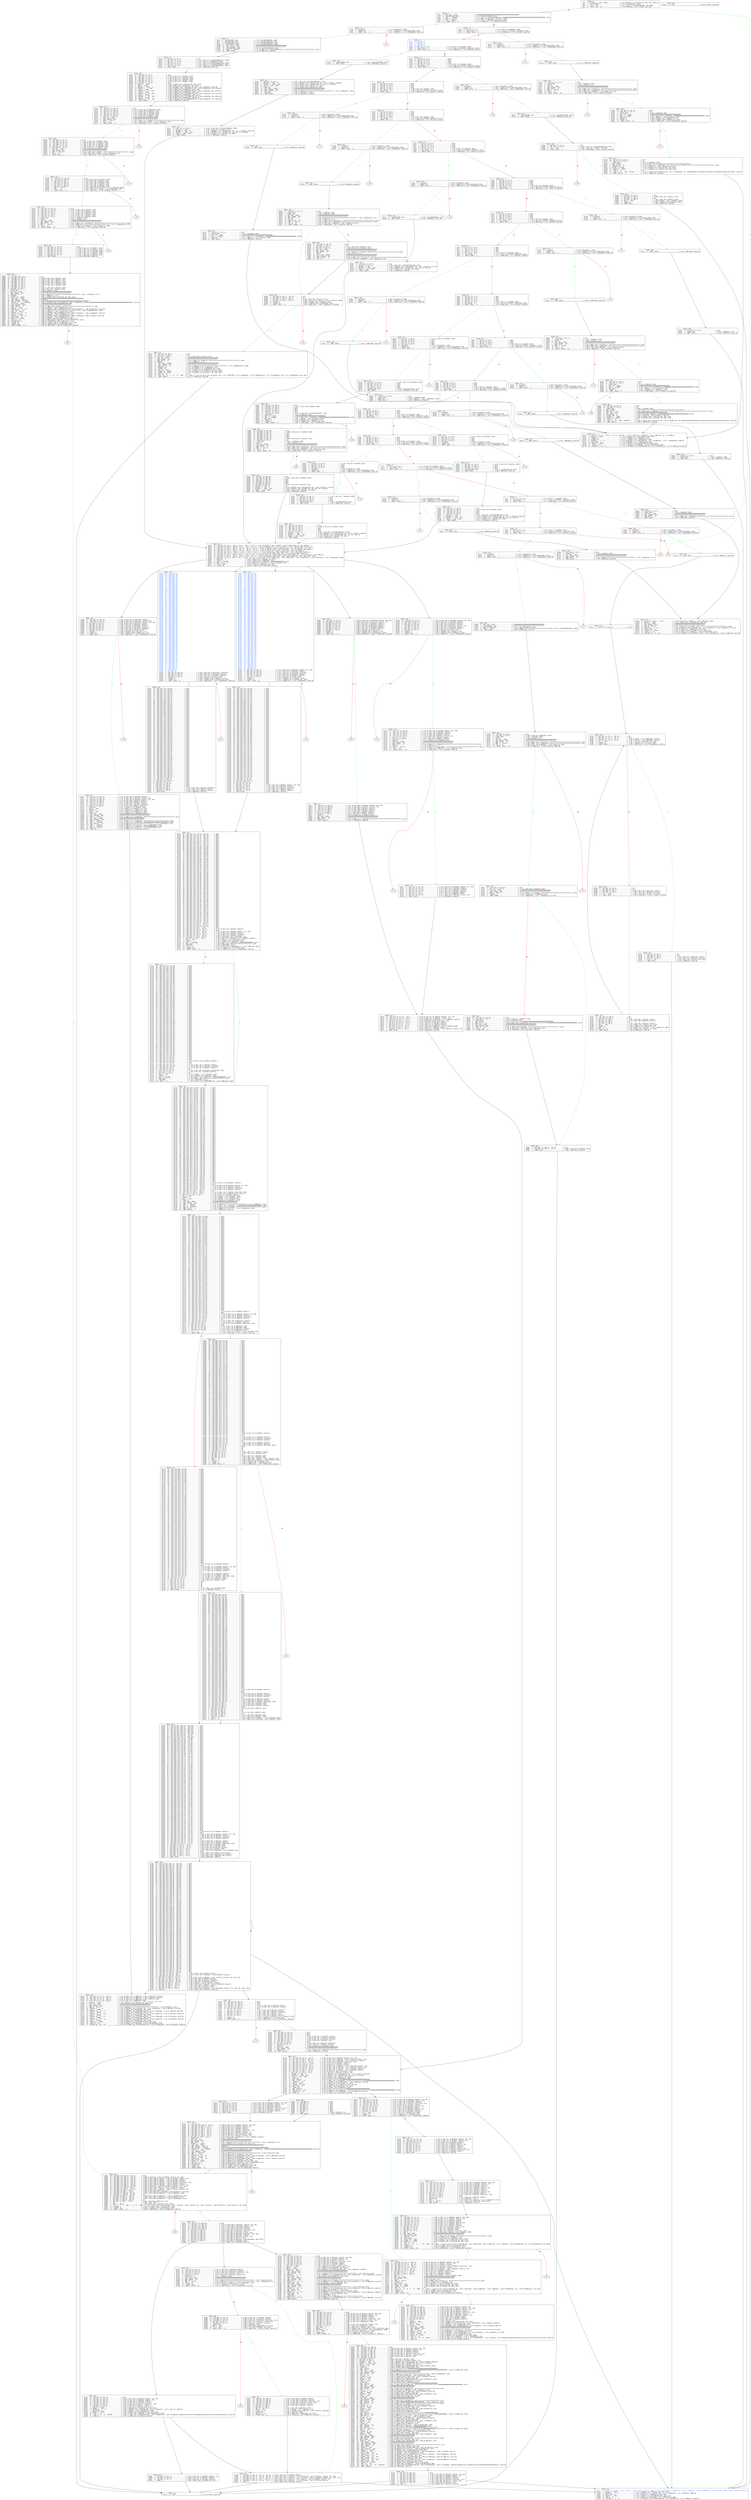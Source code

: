 
digraph G {
graph [fontname = "consolas"];
node  [fontname = "consolas"];
edge  [fontname = "consolas"];
b_0 [label=<-----   BLOCK ~0 -----<br align="left"/> 0x4: .2 \ MSTORE(.3, .1#40, .0#60)............... // V~0.2-MSTORE(v~0.3-PHIxb232-0B, #40, #60)-xb19a-NV<br align="left"/> 0x7: .5 = CALLDATASIZE........................... // V~0.5-CALLDATASIZE()-xbb14<br align="left"/> 0x8: .6 = LT(.5, .4#4)........................... // V~0.6-LT(v~0.5-CALLDATASIZExbb14, #4)-x40b2<br align="left"/> 0xc: .8 \ JUMPI(.7#e2, .6)....................... // V~0.8-JUMPI(#e2, v~0.6-LTx40b2)-x65dc-NV<br align="left"/>>, shape="record"];
b_d [label=<-----   BLOCK ~d -----<br align="left"/> 0x16: .3 = EXP(.2#2, .1#e0)...................... // #100000000000000000000000000000000000000000000000000000000<br align="left"/> 0x19: .5 = CALLDATALOAD(.4#0).................... // V~d.5-CALLDATALOAD(#0)-x15b2<br align="left"/> 0x1a: .6 = DIV(.5, .3#1000)...................... // V~d.6-DIV(v~d.5-CALLDATALOADx15b2, #100000000000000000000000000000000000000000000000000000000)-x4ea2<br align="left"/> 0x1b: .7 = AND(.6, .0#ffff)...................... // V~d.7-AND(v~d.6-DIVx4ea2, #ffffffff)-x4954<br align="left"/> 0x22: .9 = EQ(.7, .8#27eb)....................... // V~d.9-EQ(v~d.7-ANDx4954, #27ebe40a)-xb995<br align="left"/> 0x26: .11 \ JUMPI(.10#e7, .9).................... // V~d.11-JUMPI(#e7, v~d.9-EQxb995)-xa73a-NV<br align="left"/>>, shape="record"];
b_27 [label=<-----   BLOCK ~27 -----<br align="left"/> 0x27: .0 = PHI~27[-1](~d.7)...................... // V~27.0-FW(v~d.7-ANDx4954)-x4954<br align="left"/> 0x2d: .2 = EQ(.1#3f4b, .0)....................... // V~27.2-EQ(v~27.0-FWx4954, #3f4ba83a)-xbfb9<br align="left"/> 0x31: .4 \ JUMPI(.3#114, .2)..................... // V~27.4-JUMPI(#114, v~27.2-EQxbfb9)-xddac-NV<br align="left"/>>, shape="record"];
b_32 [label=<-----   BLOCK ~32 -----<br align="left"/><font color="#004fff"> 0x32: .9 = PHI~32[-2]</font><br align="left"/><font color="#004fff"> 0x32: .8 = PHI~32[-4]</font><br align="left"/><font color="#004fff"> 0x32: .7 = PHI~32[-5]</font><br align="left"/><font color="#004fff"> 0x32: .6 = PHI~32[-3]</font><br align="left"/> 0x32: .0 = PHI~32[-1](~27.0)..................... // V~32.0-FW(v~27.0-FWx4954)-x4954<br align="left"/> 0x38: .2 = EQ(.1#454a, .0)....................... // V~32.2-EQ(v~32.0-FWx4954, #454a2ab3)-x8ffb<br align="left"/> 0x3c: .4 \ JUMPI(.3#13b, .2)..................... // V~32.4-JUMPI(#13b, v~32.2-EQx8ffb)-xef20-NV<br align="left"/>>, shape="record"];
b_3d [label=<-----   BLOCK ~3d -----<br align="left"/> 0x3d: .9 = PHI~3d[-2](~32.9)..................... // None<br align="left"/> 0x3d: .8 = PHI~3d[-4](~32.8)..................... // None<br align="left"/> 0x3d: .7 = PHI~3d[-5](~32.7)..................... // None<br align="left"/> 0x3d: .6 = PHI~3d[-3](~32.6)..................... // None<br align="left"/> 0x3d: .0 = PHI~3d[-1](~32.0)..................... // V~3d.0-FW(v~32.0-FWx4954)-x4954<br align="left"/> 0x43: .2 = EQ(.1#484e, .0)....................... // V~3d.2-EQ(v~3d.0-FWx4954, #484eccb4)-x1ada<br align="left"/> 0x47: .4 \ JUMPI(.3#146, .2)..................... // V~3d.4-JUMPI(#146, v~3d.2-EQx1ada)-x87b2-NV<br align="left"/>>, shape="record"];
b_48 [label=<-----   BLOCK ~48 -----<br align="left"/> 0x48: .9 = PHI~48[-2](~3d.9)..................... // None<br align="left"/> 0x48: .8 = PHI~48[-4](~3d.8)..................... // None<br align="left"/> 0x48: .7 = PHI~48[-5](~3d.7)..................... // None<br align="left"/> 0x48: .6 = PHI~48[-3](~3d.6)..................... // None<br align="left"/> 0x48: .0 = PHI~48[-1](~3d.0)..................... // V~48.0-FW(v~3d.0-FWx4954)-x4954<br align="left"/> 0x4e: .2 = EQ(.1#5c97, .0)....................... // V~48.2-EQ(v~48.0-FWx4954, #5c975abb)-xa8ce<br align="left"/> 0x52: .4 \ JUMPI(.3#16e, .2)..................... // V~48.4-JUMPI(#16e, v~48.2-EQxa8ce)-xb3e8-NV<br align="left"/>>, shape="record"];
b_53 [label=<-----   BLOCK ~53 -----<br align="left"/> 0x53: .8 = PHI~53[-2](~48.9)..................... // None<br align="left"/> 0x53: .7 = PHI~53[-4](~48.8)..................... // None<br align="left"/> 0x53: .6 = PHI~53[-5](~48.7)..................... // None<br align="left"/> 0x53: .5 = PHI~53[-3](~48.6)..................... // None<br align="left"/> 0x53: .0 = PHI~53[-1](~48.0)..................... // V~53.0-FW(v~48.0-FWx4954)-x4954<br align="left"/> 0x59: .2 = EQ(.1#5fd8, .0)....................... // V~53.2-EQ(v~53.0-FWx4954, #5fd8c710)-xc4c9<br align="left"/> 0x5d: .4 \ JUMPI(.3#181, .2)..................... // V~53.4-JUMPI(#181, v~53.2-EQxc4c9)-x1c4a-NV<br align="left"/>>, shape="record"];
b_5e [label=<-----   BLOCK ~5e -----<br align="left"/> 0x5e: .8 = PHI~5e[-2](~53.8)..................... // None<br align="left"/> 0x5e: .7 = PHI~5e[-4](~53.7)..................... // None<br align="left"/> 0x5e: .6 = PHI~5e[-5](~53.6)..................... // None<br align="left"/> 0x5e: .5 = PHI~5e[-3](~53.5)..................... // None<br align="left"/> 0x5e: .0 = PHI~5e[-1](~53.0)..................... // V~5e.0-FW(v~53.0-FWx4954)-x4954<br align="left"/> 0x64: .2 = EQ(.1#78bd, .0)....................... // V~5e.2-EQ(v~5e.0-FWx4954, #78bd7935)-xea57<br align="left"/> 0x68: .4 \ JUMPI(.3#194, .2)..................... // V~5e.4-JUMPI(#194, v~5e.2-EQxea57)-xbe1b-NV<br align="left"/>>, shape="record"];
b_69 [label=<-----   BLOCK ~69 -----<br align="left"/> 0x69: .8 = PHI~69[-2](~5e.8)..................... // None<br align="left"/> 0x69: .7 = PHI~69[-4](~5e.7)..................... // None<br align="left"/> 0x69: .6 = PHI~69[-5](~5e.6)..................... // None<br align="left"/> 0x69: .5 = PHI~69[-3](~5e.5)..................... // None<br align="left"/> 0x69: .0 = PHI~69[-1](~5e.0)..................... // V~69.0-FW(v~5e.0-FWx4954)-x4954<br align="left"/> 0x6f: .2 = EQ(.1#83b5, .0)....................... // V~69.2-EQ(v~69.0-FWx4954, #83b5ff8b)-x87c3<br align="left"/> 0x73: .4 \ JUMPI(.3#1e5, .2)..................... // V~69.4-JUMPI(#1e5, v~69.2-EQx87c3)-xdaa4-NV<br align="left"/>>, shape="record"];
b_74 [label=<-----   BLOCK ~74 -----<br align="left"/> 0x74: .8 = PHI~74[-2](~69.8)..................... // None<br align="left"/> 0x74: .7 = PHI~74[-4](~69.7)..................... // None<br align="left"/> 0x74: .6 = PHI~74[-5](~69.6)..................... // None<br align="left"/> 0x74: .5 = PHI~74[-3](~69.5)..................... // None<br align="left"/> 0x74: .0 = PHI~74[-1](~69.0)..................... // V~74.0-FW(v~69.0-FWx4954)-x4954<br align="left"/> 0x7a: .2 = EQ(.1#8456, .0)....................... // V~74.2-EQ(v~74.0-FWx4954, #8456cb59)-x2bf0<br align="left"/> 0x7e: .4 \ JUMPI(.3#1f8, .2)..................... // V~74.4-JUMPI(#1f8, v~74.2-EQx2bf0)-x6bca-NV<br align="left"/>>, shape="record"];
b_7f [label=<-----   BLOCK ~7f -----<br align="left"/> 0x7f: .8 = PHI~7f[-2](~74.8)..................... // None<br align="left"/> 0x7f: .7 = PHI~7f[-4](~74.7)..................... // None<br align="left"/> 0x7f: .6 = PHI~7f[-5](~74.6)..................... // None<br align="left"/> 0x7f: .5 = PHI~7f[-3](~74.5)..................... // None<br align="left"/> 0x7f: .0 = PHI~7f[-1](~74.0)..................... // V~7f.0-FW(v~74.0-FWx4954)-x4954<br align="left"/> 0x85: .2 = EQ(.1#85b8, .0)....................... // V~7f.2-EQ(v~7f.0-FWx4954, #85b86188)-xa5c6<br align="left"/> 0x89: .4 \ JUMPI(.3#20b, .2)..................... // V~7f.4-JUMPI(#20b, v~7f.2-EQxa5c6)-xc086-NV<br align="left"/>>, shape="record"];
b_8a [label=<-----   BLOCK ~8a -----<br align="left"/> 0x8a: .8 = PHI~8a[-2](~7f.8)..................... // None<br align="left"/> 0x8a: .7 = PHI~8a[-4](~7f.7)..................... // None<br align="left"/> 0x8a: .6 = PHI~8a[-5](~7f.6)..................... // None<br align="left"/> 0x8a: .5 = PHI~8a[-3](~7f.5)..................... // None<br align="left"/> 0x8a: .0 = PHI~8a[-1](~7f.0)..................... // V~8a.0-FW(v~7f.0-FWx4954)-x4954<br align="left"/> 0x90: .2 = EQ(.1#878e, .0)....................... // V~8a.2-EQ(v~8a.0-FWx4954, #878eb368)-x39ca<br align="left"/> 0x94: .4 \ JUMPI(.3#21e, .2)..................... // V~8a.4-JUMPI(#21e, v~8a.2-EQx39ca)-x4670-NV<br align="left"/>>, shape="record"];
b_95 [label=<-----   BLOCK ~95 -----<br align="left"/> 0x95: .7 = PHI~95[-3](~8a.5)..................... // None<br align="left"/> 0x95: .6 = PHI~95[-4](~8a.7)..................... // None<br align="left"/> 0x95: .5 = PHI~95[-2](~8a.8)..................... // None<br align="left"/> 0x95: .0 = PHI~95[-1](~8a.0)..................... // V~95.0-FW(v~8a.0-FWx4954)-x4954<br align="left"/> 0x9b: .2 = EQ(.1#8a98, .0)....................... // V~95.2-EQ(v~95.0-FWx4954, #8a98a9cc)-xc924<br align="left"/> 0x9f: .4 \ JUMPI(.3#234, .2)..................... // V~95.4-JUMPI(#234, v~95.2-EQxc924)-xeb17-NV<br align="left"/>>, shape="record"];
b_a0 [label=<-----   BLOCK ~a0 -----<br align="left"/> 0xa0: .7 = PHI~a0[-3](~95.7)..................... // None<br align="left"/> 0xa0: .6 = PHI~a0[-4](~95.6)..................... // None<br align="left"/> 0xa0: .5 = PHI~a0[-2](~95.5)..................... // None<br align="left"/> 0xa0: .0 = PHI~a0[-1](~95.0)..................... // V~a0.0-FW(v~95.0-FWx4954)-x4954<br align="left"/> 0xa6: .2 = EQ(.1#8da5, .0)....................... // V~a0.2-EQ(v~a0.0-FWx4954, #8da5cb5b)-xa884<br align="left"/> 0xaa: .4 \ JUMPI(.3#247, .2)..................... // V~a0.4-JUMPI(#247, v~a0.2-EQxa884)-x6196-NV<br align="left"/>>, shape="record"];
b_ab [label=<-----   BLOCK ~ab -----<br align="left"/> 0xab: .7 = PHI~ab[-3](~a0.7)..................... // None<br align="left"/> 0xab: .6 = PHI~ab[-4](~a0.6)..................... // None<br align="left"/> 0xab: .5 = PHI~ab[-2](~a0.5)..................... // None<br align="left"/> 0xab: .0 = PHI~ab[-1](~a0.0)..................... // V~ab.0-FW(v~a0.0-FWx4954)-x4954<br align="left"/> 0xb1: .2 = EQ(.1#96b5, .0)....................... // V~ab.2-EQ(v~ab.0-FWx4954, #96b5a755)-x1ab4<br align="left"/> 0xb5: .4 \ JUMPI(.3#276, .2)..................... // V~ab.4-JUMPI(#276, v~ab.2-EQx1ab4)-xf9d8-NV<br align="left"/>>, shape="record"];
b_b6 [label=<-----   BLOCK ~b6 -----<br align="left"/> 0xb6: .7 = PHI~b6[-3](~ab.7)..................... // None<br align="left"/> 0xb6: .6 = PHI~b6[-4](~ab.6)..................... // None<br align="left"/> 0xb6: .5 = PHI~b6[-2](~ab.5)..................... // None<br align="left"/> 0xb6: .0 = PHI~b6[-1](~ab.0)..................... // V~b6.0-FW(v~ab.0-FWx4954)-x4954<br align="left"/> 0xbc: .2 = EQ(.1#c55d, .0)....................... // V~b6.2-EQ(v~b6.0-FWx4954, #c55d0f56)-x725a<br align="left"/> 0xc0: .4 \ JUMPI(.3#28c, .2)..................... // V~b6.4-JUMPI(#28c, v~b6.2-EQx725a)-x7f86-NV<br align="left"/>>, shape="record"];
b_c1 [label=<-----   BLOCK ~c1 -----<br align="left"/> 0xc1: .0 = PHI~c1[-1](~b6.0)..................... // V~c1.0-FW(v~b6.0-FWx4954)-x4954<br align="left"/> 0xc7: .2 = EQ(.1#dd1b, .0)....................... // V~c1.2-EQ(v~c1.0-FWx4954, #dd1b7a0f)-x13b5<br align="left"/> 0xcb: .4 \ JUMPI(.3#2a2, .2)..................... // V~c1.4-JUMPI(#2a2, v~c1.2-EQx13b5)-xbfaa-NV<br align="left"/>>, shape="record"];
b_cc [label=<-----   BLOCK ~cc -----<br align="left"/> 0xcc: .0 = PHI~cc[-1](~c1.0)..................... // V~cc.0-FW(v~c1.0-FWx4954)-x4954<br align="left"/> 0xd2: .2 = EQ(.1#eac9, .0)....................... // V~cc.2-EQ(v~cc.0-FWx4954, #eac9d94c)-xa318<br align="left"/> 0xd6: .4 \ JUMPI(.3#2b5, .2)..................... // V~cc.4-JUMPI(#2b5, v~cc.2-EQxa318)-x6eb2-NV<br align="left"/>>, shape="record"];
b_d7 [label=<-----   BLOCK ~d7 -----<br align="left"/> 0xd7: .0 = PHI~d7[-1](~cc.0)..................... // V~d7.0-FW(v~cc.0-FWx4954)-x4954<br align="left"/> 0xdd: .2 = EQ(.1#f2fd, .0)....................... // V~d7.2-EQ(v~d7.0-FWx4954, #f2fde38b)-xbfef<br align="left"/> 0xe1: .4 \ JUMPI(.3#2c8, .2)..................... // V~d7.4-JUMPI(#2c8, v~d7.2-EQxbfef)-xf013-NV<br align="left"/>>, shape="record"];
b_e7 [label=<-----   BLOCK ~e7 -----<br align="left"/> 0xe8: .0 = CALLVALUE............................. // V~e7.0-CALLVALUE()-x78d0<br align="left"/> 0xe9: .1 = ISZERO(.0)............................ // V~e7.1-ISZERO(v~e7.0-CALLVALUEx78d0)-x8a44<br align="left"/> 0xed: .3 \ JUMPI(.2#f2, .1)...................... // V~e7.3-JUMPI(#f2, v~e7.1-ISZEROx8a44)-x8e1c-NV<br align="left"/>>, shape="record"];
b_f2 [label=<-----   BLOCK ~f2 -----<br align="left"/> 0xf8: .2 = CALLDATALOAD(.1#4).................... // V~f2.2-CALLDATALOAD(#4)-x1031<br align="left"/> 0xfb: .4 = CALLDATALOAD(.3#24)................... // V~f2.4-CALLDATALOAD(#24)-x9927<br align="left"/> 0xfe: .6 = CALLDATALOAD(.5#44)................... // V~f2.6-CALLDATALOAD(#44)-x9dcf<br align="left"/> 0x101: .8 = CALLDATALOAD(.7#64).................. // V~f2.8-CALLDATALOAD(#64)-x2a90<br align="left"/> 0x108: .12 = EXP(.11#2, .10#a0).................. // #10000000000000000000000000000000000000000<br align="left"/> 0x109: .13 = SUB(.12#1000, .9#1)................. // #ffffffffffffffffffffffffffffffffffffffff<br align="left"/> 0x10c: .15 = CALLDATALOAD(.14#84)................ // V~f2.15-CALLDATALOAD(#84)-x35ae<br align="left"/> 0x10d: .16 = AND(.15, .13#ffff).................. // V~f2.16-AND(v~f2.15-CALLDATALOADx35ae, #ffffffffffffffffffffffffffffffffffffffff)-x654e<br align="left"/> 0x111: .18 \ JUMP(.17#2e7)....................... // V~f2.18-JUMP(#2e7)-xa0a8-NV<br align="left"/>>, shape="record"];
b_112 [label=<-----   BLOCK ~112 -----<br align="left"/> 0x113: .0 \ STOP................................. // V~112.0-STOP()-x2415-NV<br align="left"/>>, shape="record"];
b_114 [label=<-----   BLOCK ~114 -----<br align="left"/> 0x115: .0 = CALLVALUE............................ // V~114.0-CALLVALUE()-x78d0<br align="left"/> 0x116: .1 = ISZERO(.0)........................... // V~114.1-ISZERO(v~114.0-CALLVALUEx78d0)-x8a44<br align="left"/> 0x11a: .3 \ JUMPI(.2#11f, .1).................... // V~114.3-JUMPI(#11f, v~114.1-ISZEROx8a44)-xd621-NV<br align="left"/>>, shape="record"];
b_11f [label=<-----   BLOCK ~11f -----<br align="left"/> 0x126: .2 \ JUMP(.1#3bf)......................... // V~11f.2-JUMP(#3bf)-x8bae-NV<br align="left"/>>, shape="record"];
b_127 [label=<-----   BLOCK ~127 -----<br align="left"/> 0x127: .3 = PHI~127[-1](~4c1.7, ~663.3, ~3f3.15, ~60d.19) // V~127.3-PHI(v~4c1.7-ANDxb077, v~663.3-ANDxc9dc, #1, #1)-xd588(1,)<br align="left"/> 0x12a: .1 = MLOAD(.2, .0#40)..................... // V~127.1-MLOAD(v~127.2-PHIxe54e-0B, #40)-x25c0<br align="left"/> 0x12c: .4 = ISZERO(.3)........................... // V~127.4-ISZERO(v~127.3-PHIxd588)-xd7e3<br align="left"/> 0x12d: .5 = ISZERO(.4)........................... // V~127.5-ISZERO(v~127.4-ISZEROxd7e3)-x2052<br align="left"/> 0x12f: .6 \ MSTORE(.2, .1, .5)................... // V~127.6-MSTORE(v~127.2-PHIxe54e-0B, v~127.1-MLOADx25c0, v~127.5-ISZEROx2052)-x10dd-NV<br align="left"/> 0x132: .8 = ADD(.7#20, .1)....................... // V~127.8-ADD(#20, v~127.1-MLOADx25c0)-x8de1<br align="left"/> 0x135: .10 = MLOAD(.6, .9#40).................... // V~127.10-MLOAD(v~127.6-MSTOREx10dd-0B, #40)-xea18<br align="left"/> 0x138: .11 = SUB(.8, .10)........................ // V~127.11-SUB(v~127.8-ADDx8de1, v~127.10-MLOADxea18)-xfe35<br align="left"/> 0x13a: .12 \ RETURN(.6, .10, .11)................ // V~127.12-RETURN(v~127.6-MSTOREx10dd-0B, v~127.10-MLOADxea18, v~127.11-SUBxfe35)-xce4a-NV<br align="left"/>>, shape="record"];
b_13b [label=<-----   BLOCK ~13b -----<br align="left"/> 0x141: .2 = CALLDATALOAD(.1#4)................... // V~13b.2-CALLDATALOAD(#4)-x1031<br align="left"/> 0x145: .4 \ JUMP(.3#443)......................... // V~13b.4-JUMP(#443)-xabaa-NV<br align="left"/>>, shape="record"];
b_146 [label=<-----   BLOCK ~146 -----<br align="left"/> 0x147: .0 = CALLVALUE............................ // V~146.0-CALLVALUE()-x78d0<br align="left"/> 0x148: .1 = ISZERO(.0)........................... // V~146.1-ISZERO(v~146.0-CALLVALUEx78d0)-x8a44<br align="left"/> 0x14c: .3 \ JUMPI(.2#151, .1).................... // V~146.3-JUMPI(#151, v~146.1-ISZEROx8a44)-x38f7-NV<br align="left"/>>, shape="record"];
b_151 [label=<-----   BLOCK ~151 -----<br align="left"/> 0x157: .2 = CALLDATALOAD(.1#4)................... // V~151.2-CALLDATALOAD(#4)-x1031<br align="left"/> 0x15b: .4 \ JUMP(.3#4ad)......................... // V~151.4-JUMP(#4ad)-xaa2c-NV<br align="left"/>>, shape="record"];
b_15c [label=<-----   BLOCK ~15c -----<br align="left"/><font color="#004fff"> 0x15c: .3 = PHI~15c[-1](~5d4.1, ~6dd.1, ~4ba.3, ~7a6.3, ~3b7.8, ~4a8.5, ~766.1) // V~15c.3-PHI(v~5d4.1-SLOADxc15f, v~6dd.1-SLOADx48d2, v~4ba.3-SLOADxf061, v~7a6.3-DIVx2a64, None, v~4a8.5-FWx9058)-xbd12(0,)</font><br align="left"/> 0x15f: .1 = MLOAD(.2, .0#40)..................... // V~15c.1-MLOAD(v~15c.2-PHIxb37c-0B, #40)-xed70<br align="left"/> 0x162: .4 \ MSTORE(.2, .1, .3)................... // V~15c.4-MSTORE(v~15c.2-PHIxb37c-0B, v~15c.1-MLOADxed70, v~15c.3-PHIxbd12)-x509b-NV<br align="left"/> 0x165: .6 = ADD(.5#20, .1)....................... // V~15c.6-ADD(v~15c.1-MLOADxed70, #20)-xf6dd<br align="left"/> 0x168: .8 = MLOAD(.4, .7#40)..................... // V~15c.8-MLOAD(v~15c.4-MSTOREx509b-0B, #40)-xe314<br align="left"/> 0x16b: .9 = SUB(.6, .8).......................... // V~15c.9-SUB(v~15c.6-ADDxf6dd, v~15c.8-MLOADxe314)-xb9ac<br align="left"/> 0x16d: .10 \ RETURN(.4, .8, .9).................. // V~15c.10-RETURN(v~15c.4-MSTOREx509b-0B, v~15c.8-MLOADxe314, v~15c.9-SUBxb9ac)-xbadd-NV<br align="left"/>>, shape="record"];
b_16e [label=<-----   BLOCK ~16e -----<br align="left"/> 0x16f: .0 = CALLVALUE............................ // V~16e.0-CALLVALUE()-x78d0<br align="left"/> 0x170: .1 = ISZERO(.0)........................... // V~16e.1-ISZERO(v~16e.0-CALLVALUEx78d0)-x8a44<br align="left"/> 0x174: .3 \ JUMPI(.2#179, .1).................... // V~16e.3-JUMPI(#179, v~16e.1-ISZEROx8a44)-x81f1-NV<br align="left"/>>, shape="record"];
b_179 [label=<-----   BLOCK ~179 -----<br align="left"/> 0x180: .2 \ JUMP(.1#4c1)......................... // V~179.2-JUMP(#4c1)-x5909-NV<br align="left"/>>, shape="record"];
b_181 [label=<-----   BLOCK ~181 -----<br align="left"/> 0x182: .0 = CALLVALUE............................ // V~181.0-CALLVALUE()-x78d0<br align="left"/> 0x183: .1 = ISZERO(.0)........................... // V~181.1-ISZERO(v~181.0-CALLVALUEx78d0)-x8a44<br align="left"/> 0x187: .3 \ JUMPI(.2#18c, .1).................... // V~181.3-JUMPI(#18c, v~181.1-ISZEROx8a44)-xa62b-NV<br align="left"/>>, shape="record"];
b_18c [label=<-----   BLOCK ~18c -----<br align="left"/> 0x193: .2 \ JUMP(.1#4d1)......................... // V~18c.2-JUMP(#4d1)-xb88b-NV<br align="left"/>>, shape="record"];
b_194 [label=<-----   BLOCK ~194 -----<br align="left"/> 0x195: .0 = CALLVALUE............................ // V~194.0-CALLVALUE()-x78d0<br align="left"/> 0x196: .1 = ISZERO(.0)........................... // V~194.1-ISZERO(v~194.0-CALLVALUEx78d0)-x8a44<br align="left"/> 0x19a: .3 \ JUMPI(.2#19f, .1).................... // V~194.3-JUMPI(#19f, v~194.1-ISZEROx8a44)-xe0c9-NV<br align="left"/>>, shape="record"];
b_19f [label=<-----   BLOCK ~19f -----<br align="left"/> 0x1a5: .2 = CALLDATALOAD(.1#4)................... // V~19f.2-CALLDATALOAD(#4)-x1031<br align="left"/> 0x1a9: .4 \ JUMP(.3#547)......................... // V~19f.4-JUMP(#547)-xcbcc-NV<br align="left"/>>, shape="record"];
b_1aa [label=<-----   BLOCK ~1aa -----<br align="left"/> 0x1aa: .23 = PHI~1aa[-2](~571.27, ~766.11)....... // V~1aa.23-PHI(v~571.27-ANDx1728, v~766.11-PHIxaf19)-xfd1a(0,)<br align="left"/> 0x1aa: .18 = PHI~1aa[-3](~571.24, ~766.12)....... // V~1aa.18-PHI(v~571.24-ANDx373a, v~766.12-FWx6295)-x4fac(0,)<br align="left"/> 0x1aa: .14 = PHI~1aa[-1](~571.31, ~766.1)........ // V~1aa.14-PHI(v~571.31-ANDxf4c8, v~766.1-FWx5e27)-x9d10<br align="left"/> 0x1aa: .13 = PHI~1aa[-4](~571.20, ~766.14)....... // V~1aa.13-FW(v~571.20-ANDx5bd6)-x5bd6<br align="left"/><font color="#004fff"> 0x1aa: .8 = PHI~1aa[-5](~571.13, ~766.9)......... // V~1aa.8-PHI(v~571.13-ANDxac72, v~766.9-FWx7e18)-x8877(426,)</font><br align="left"/> 0x1ad: .1 = MLOAD(.2, .0#40)..................... // V~1aa.1-MLOAD(v~1aa.2-PHIxae5c-0B, #40)-x1470<br align="left"/> 0x1b4: .6 = EXP(.5#2, .4#a0)..................... // #10000000000000000000000000000000000000000<br align="left"/> 0x1b5: .7 = SUB(.6#1000, .3#1)................... // #ffffffffffffffffffffffffffffffffffffffff<br align="left"/> 0x1b8: .9 = AND(.8, .7#ffff)..................... // V~1aa.9-AND(#ffffffffffffffffffffffffffffffffffffffff, v~1aa.8-PHIx8877)-x3621<br align="left"/> 0x1ba: .10 \ MSTORE(.2, .1, .9).................. // V~1aa.10-MSTORE(v~1aa.2-PHIxae5c-0B, v~1aa.1-MLOADx1470, v~1aa.9-ANDx3621)-x3734-NV<br align="left"/> 0x1be: .12 = ADD(.1, .11#20)..................... // V~1aa.12-ADD(v~1aa.1-MLOADx1470, #20)-xa8e7<br align="left"/> 0x1c2: .15 \ MSTORE(.10, .12, .13)............... // V~1aa.15-MSTORE(v~1aa.10-MSTOREx3734-0B, v~1aa.12-ADDxa8e7, v~1aa.13-FWx5bd6)-x9f23-NV<br align="left"/> 0x1c7: .17 = ADD(.1, .16#40)..................... // V~1aa.17-ADD(v~1aa.1-MLOADx1470, #40)-xc708<br align="left"/> 0x1cb: .19 \ MSTORE(.15, .17, .18)............... // V~1aa.19-MSTORE(v~1aa.15-MSTOREx9f23-0B, v~1aa.17-ADDxc708, v~1aa.18-PHIx4fac)-xd836-NV<br align="left"/> 0x1cf: .21 = ADD(.1, .20#60)..................... // V~1aa.21-ADD(v~1aa.1-MLOADx1470, #60)-x4988<br align="left"/> 0x1d0: .22 \ MSTORE(.19, .21, .23)............... // V~1aa.22-MSTORE(v~1aa.19-MSTORExd836-0B, v~1aa.21-ADDx4988, v~1aa.23-PHIxfd1a)-xdc39-NV<br align="left"/> 0x1d4: .25 = ADD(.1, .24#80)..................... // V~1aa.25-ADD(v~1aa.1-MLOADx1470, #80)-x216e<br align="left"/> 0x1d8: .26 \ MSTORE(.22, .25, .14)............... // V~1aa.26-MSTORE(v~1aa.22-MSTORExdc39-0B, v~1aa.25-ADDx216e, v~1aa.14-PHIx9d10)-xb16e-NV<br align="left"/> 0x1dd: .28 = ADD(.1, .27#a0)..................... // V~1aa.28-ADD(v~1aa.1-MLOADx1470, #a0)-xe7dd<br align="left"/> 0x1df: .29 = MLOAD(.26, .16#40).................. // V~1aa.29-MLOAD(v~1aa.26-MSTORExb16e-0B, #40)-x5db5<br align="left"/> 0x1e2: .30 = SUB(.28, .29)....................... // V~1aa.30-SUB(v~1aa.28-ADDxe7dd, v~1aa.29-MLOADx5db5)-x5194<br align="left"/> 0x1e4: .31 \ RETURN(.26, .29, .30)............... // V~1aa.31-RETURN(v~1aa.26-MSTORExb16e-0B, v~1aa.29-MLOADx5db5, v~1aa.30-SUBx5194)-xc990-NV<br align="left"/>>, shape="record"];
b_1e5 [label=<-----   BLOCK ~1e5 -----<br align="left"/> 0x1e6: .0 = CALLVALUE............................ // V~1e5.0-CALLVALUE()-x78d0<br align="left"/> 0x1e7: .1 = ISZERO(.0)........................... // V~1e5.1-ISZERO(v~1e5.0-CALLVALUEx78d0)-x8a44<br align="left"/> 0x1eb: .3 \ JUMPI(.2#1f0, .1).................... // V~1e5.3-JUMPI(#1f0, v~1e5.1-ISZEROx8a44)-xdec7-NV<br align="left"/>>, shape="record"];
b_1f0 [label=<-----   BLOCK ~1f0 -----<br align="left"/> 0x1f7: .2 \ JUMP(.1#5d4)......................... // V~1f0.2-JUMP(#5d4)-x42aa-NV<br align="left"/>>, shape="record"];
b_1f8 [label=<-----   BLOCK ~1f8 -----<br align="left"/> 0x1f9: .0 = CALLVALUE............................ // V~1f8.0-CALLVALUE()-x78d0<br align="left"/> 0x1fa: .1 = ISZERO(.0)........................... // V~1f8.1-ISZERO(v~1f8.0-CALLVALUEx78d0)-x8a44<br align="left"/> 0x1fe: .3 \ JUMPI(.2#203, .1).................... // V~1f8.3-JUMPI(#203, v~1f8.1-ISZEROx8a44)-x40e3-NV<br align="left"/>>, shape="record"];
b_203 [label=<-----   BLOCK ~203 -----<br align="left"/> 0x20a: .2 \ JUMP(.1#5da)......................... // V~203.2-JUMP(#5da)-x25d7-NV<br align="left"/>>, shape="record"];
b_20b [label=<-----   BLOCK ~20b -----<br align="left"/> 0x20c: .0 = CALLVALUE............................ // V~20b.0-CALLVALUE()-x78d0<br align="left"/> 0x20d: .1 = ISZERO(.0)........................... // V~20b.1-ISZERO(v~20b.0-CALLVALUEx78d0)-x8a44<br align="left"/> 0x211: .3 \ JUMPI(.2#216, .1).................... // V~20b.3-JUMPI(#216, v~20b.1-ISZEROx8a44)-x62d1-NV<br align="left"/>>, shape="record"];
b_216 [label=<-----   BLOCK ~216 -----<br align="left"/> 0x21d: .2 \ JUMP(.1#663)......................... // V~216.2-JUMP(#663)-x92fd-NV<br align="left"/>>, shape="record"];
b_21e [label=<-----   BLOCK ~21e -----<br align="left"/> 0x21e: .8 = PHI~21e[-1](~8a.0)................... // V~21e.8-FW(v~8a.0-FWx4954)-x4954<br align="left"/> 0x21e: .7 = PHI~21e[-2](~8a.8)................... // None<br align="left"/> 0x21e: .6 = PHI~21e[-4](~8a.7)................... // None<br align="left"/> 0x21e: .5 = PHI~21e[-5](~8a.6)................... // None<br align="left"/> 0x21e: .4 = PHI~21e[-3](~8a.5)................... // None<br align="left"/> 0x21f: .0 = CALLVALUE............................ // V~21e.0-CALLVALUE()-x78d0<br align="left"/> 0x220: .1 = ISZERO(.0)........................... // V~21e.1-ISZERO(v~21e.0-CALLVALUEx78d0)-x8a44<br align="left"/> 0x224: .3 \ JUMPI(.2#229, .1).................... // V~21e.3-JUMPI(#229, v~21e.1-ISZEROx8a44)-x1b47-NV<br align="left"/>>, shape="record"];
b_229 [label=<-----   BLOCK ~229 -----<br align="left"/> 0x229: .9 = PHI~229[-1](~21e.8).................. // V~229.9-FW(v~21e.8-FWx4954)-x4954<br align="left"/> 0x229: .8 = PHI~229[-2](~21e.7).................. // None<br align="left"/> 0x229: .7 = PHI~229[-4](~21e.6).................. // None<br align="left"/> 0x229: .6 = PHI~229[-5](~21e.5).................. // None<br align="left"/> 0x229: .5 = PHI~229[-3](~21e.4).................. // None<br align="left"/> 0x22f: .2 = CALLDATALOAD(.1#4)................... // V~229.2-CALLDATALOAD(#4)-x1031<br align="left"/> 0x233: .4 \ JUMP(.3#66c)......................... // V~229.4-JUMP(#66c)-x35f8-NV<br align="left"/>>, shape="record"];
b_234 [label=<-----   BLOCK ~234 -----<br align="left"/> 0x235: .0 = CALLVALUE............................ // V~234.0-CALLVALUE()-x78d0<br align="left"/> 0x236: .1 = ISZERO(.0)........................... // V~234.1-ISZERO(v~234.0-CALLVALUEx78d0)-x8a44<br align="left"/> 0x23a: .3 \ JUMPI(.2#23f, .1).................... // V~234.3-JUMPI(#23f, v~234.1-ISZEROx8a44)-x2782-NV<br align="left"/>>, shape="record"];
b_23f [label=<-----   BLOCK ~23f -----<br align="left"/> 0x246: .2 \ JUMP(.1#6dd)......................... // V~23f.2-JUMP(#6dd)-x321e-NV<br align="left"/>>, shape="record"];
b_247 [label=<-----   BLOCK ~247 -----<br align="left"/> 0x248: .0 = CALLVALUE............................ // V~247.0-CALLVALUE()-x78d0<br align="left"/> 0x249: .1 = ISZERO(.0)........................... // V~247.1-ISZERO(v~247.0-CALLVALUEx78d0)-x8a44<br align="left"/> 0x24d: .3 \ JUMPI(.2#252, .1).................... // V~247.3-JUMPI(#252, v~247.1-ISZEROx8a44)-xd735-NV<br align="left"/>>, shape="record"];
b_252 [label=<-----   BLOCK ~252 -----<br align="left"/> 0x259: .2 \ JUMP(.1#6e3)......................... // V~252.2-JUMP(#6e3)-x7523-NV<br align="left"/>>, shape="record"];
b_25a [label=<-----   BLOCK ~25a -----<br align="left"/> 0x25a: .8 = PHI~25a[-1](~6e3.7, ~76d.7).......... // V~25a.8-PHI(v~6e3.7-ANDx3fc6, v~76d.7-ANDx2cf5)-x9025<br align="left"/> 0x25d: .1 = MLOAD(.2, .0#40)..................... // V~25a.1-MLOAD(v~25a.2-PHIx6083-0B, #40)-xe570<br align="left"/> 0x264: .6 = EXP(.5#2, .4#a0)..................... // #10000000000000000000000000000000000000000<br align="left"/> 0x265: .7 = SUB(.6#1000, .3#1)................... // #ffffffffffffffffffffffffffffffffffffffff<br align="left"/> 0x268: .9 = AND(.8, .7#ffff)..................... // V~25a.9-AND(v~25a.8-PHIx9025, #ffffffffffffffffffffffffffffffffffffffff)-xaebd<br align="left"/> 0x26a: .10 \ MSTORE(.2, .1, .9).................. // V~25a.10-MSTORE(v~25a.2-PHIx6083-0B, v~25a.1-MLOADxe570, v~25a.9-ANDxaebd)-xc77e-NV<br align="left"/> 0x26d: .12 = ADD(.11#20, .1)..................... // V~25a.12-ADD(v~25a.1-MLOADxe570, #20)-x92fd<br align="left"/> 0x270: .14 = MLOAD(.10, .13#40).................. // V~25a.14-MLOAD(v~25a.10-MSTORExc77e-0B, #40)-x55de<br align="left"/> 0x273: .15 = SUB(.12, .14)....................... // V~25a.15-SUB(v~25a.12-ADDx92fd, v~25a.14-MLOADx55de)-x7f29<br align="left"/> 0x275: .16 \ RETURN(.10, .14, .15)............... // V~25a.16-RETURN(v~25a.10-MSTORExc77e-0B, v~25a.14-MLOADx55de, v~25a.15-SUBx7f29)-x5d73-NV<br align="left"/>>, shape="record"];
b_276 [label=<-----   BLOCK ~276 -----<br align="left"/> 0x276: .7 = PHI~276[-1](~ab.0)................... // V~276.7-FW(v~ab.0-FWx4954)-x4954<br align="left"/> 0x276: .6 = PHI~276[-3](~ab.7)................... // None<br align="left"/> 0x276: .5 = PHI~276[-4](~ab.6)................... // None<br align="left"/> 0x276: .4 = PHI~276[-2](~ab.5)................... // None<br align="left"/> 0x277: .0 = CALLVALUE............................ // V~276.0-CALLVALUE()-x78d0<br align="left"/> 0x278: .1 = ISZERO(.0)........................... // V~276.1-ISZERO(v~276.0-CALLVALUEx78d0)-x8a44<br align="left"/> 0x27c: .3 \ JUMPI(.2#281, .1).................... // V~276.3-JUMPI(#281, v~276.1-ISZEROx8a44)-x155a-NV<br align="left"/>>, shape="record"];
b_281 [label=<-----   BLOCK ~281 -----<br align="left"/> 0x281: .8 = PHI~281[-1](~276.7).................. // V~281.8-FW(v~276.7-FWx4954)-x4954<br align="left"/> 0x281: .7 = PHI~281[-3](~276.6).................. // None<br align="left"/> 0x281: .6 = PHI~281[-4](~276.5).................. // None<br align="left"/> 0x281: .5 = PHI~281[-2](~276.4).................. // None<br align="left"/> 0x287: .2 = CALLDATALOAD(.1#4)................... // V~281.2-CALLDATALOAD(#4)-x1031<br align="left"/> 0x28b: .4 \ JUMP(.3#6f2)......................... // V~281.4-JUMP(#6f2)-xe117-NV<br align="left"/>>, shape="record"];
b_28c [label=<-----   BLOCK ~28c -----<br align="left"/> 0x28c: .7 = PHI~28c[-1](~b6.0)................... // V~28c.7-FW(v~b6.0-FWx4954)-x4954<br align="left"/> 0x28c: .6 = PHI~28c[-3](~b6.7)................... // None<br align="left"/> 0x28c: .5 = PHI~28c[-4](~b6.6)................... // None<br align="left"/> 0x28c: .4 = PHI~28c[-2](~b6.5)................... // None<br align="left"/> 0x28d: .0 = CALLVALUE............................ // V~28c.0-CALLVALUE()-x78d0<br align="left"/> 0x28e: .1 = ISZERO(.0)........................... // V~28c.1-ISZERO(v~28c.0-CALLVALUEx78d0)-x8a44<br align="left"/> 0x292: .3 \ JUMPI(.2#297, .1).................... // V~28c.3-JUMPI(#297, v~28c.1-ISZEROx8a44)-xf8b3-NV<br align="left"/>>, shape="record"];
b_297 [label=<-----   BLOCK ~297 -----<br align="left"/> 0x297: .8 = PHI~297[-1](~28c.7).................. // V~297.8-FW(v~28c.7-FWx4954)-x4954<br align="left"/> 0x297: .7 = PHI~297[-3](~28c.6).................. // None<br align="left"/> 0x297: .6 = PHI~297[-4](~28c.5).................. // None<br align="left"/> 0x297: .5 = PHI~297[-2](~28c.4).................. // None<br align="left"/> 0x29d: .2 = CALLDATALOAD(.1#4)................... // V~297.2-CALLDATALOAD(#4)-x1031<br align="left"/> 0x2a1: .4 \ JUMP(.3#73b)......................... // V~297.4-JUMP(#73b)-x7e03-NV<br align="left"/>>, shape="record"];
b_2a2 [label=<-----   BLOCK ~2a2 -----<br align="left"/> 0x2a3: .0 = CALLVALUE............................ // V~2a2.0-CALLVALUE()-x78d0<br align="left"/> 0x2a4: .1 = ISZERO(.0)........................... // V~2a2.1-ISZERO(v~2a2.0-CALLVALUEx78d0)-x8a44<br align="left"/> 0x2a8: .3 \ JUMPI(.2#2ad, .1).................... // V~2a2.3-JUMPI(#2ad, v~2a2.1-ISZEROx8a44)-x25da-NV<br align="left"/>>, shape="record"];
b_2ad [label=<-----   BLOCK ~2ad -----<br align="left"/> 0x2b4: .2 \ JUMP(.1#76d)......................... // V~2ad.2-JUMP(#76d)-x6d50-NV<br align="left"/>>, shape="record"];
b_2b5 [label=<-----   BLOCK ~2b5 -----<br align="left"/> 0x2b6: .0 = CALLVALUE............................ // V~2b5.0-CALLVALUE()-x78d0<br align="left"/> 0x2b7: .1 = ISZERO(.0)........................... // V~2b5.1-ISZERO(v~2b5.0-CALLVALUEx78d0)-x8a44<br align="left"/> 0x2bb: .3 \ JUMPI(.2#2c0, .1).................... // V~2b5.3-JUMPI(#2c0, v~2b5.1-ISZEROx8a44)-x6078-NV<br align="left"/>>, shape="record"];
b_2c0 [label=<-----   BLOCK ~2c0 -----<br align="left"/> 0x2c7: .2 \ JUMP(.1#77c)......................... // V~2c0.2-JUMP(#77c)-xa0e9-NV<br align="left"/>>, shape="record"];
b_2c8 [label=<-----   BLOCK ~2c8 -----<br align="left"/> 0x2c9: .0 = CALLVALUE............................ // V~2c8.0-CALLVALUE()-x78d0<br align="left"/> 0x2ca: .1 = ISZERO(.0)........................... // V~2c8.1-ISZERO(v~2c8.0-CALLVALUEx78d0)-x8a44<br align="left"/> 0x2ce: .3 \ JUMPI(.2#2d3, .1).................... // V~2c8.3-JUMPI(#2d3, v~2c8.1-ISZEROx8a44)-x3899-NV<br align="left"/>>, shape="record"];
b_2d3 [label=<-----   BLOCK ~2d3 -----<br align="left"/> 0x2dd: .4 = EXP(.3#2, .2#a0)..................... // #10000000000000000000000000000000000000000<br align="left"/> 0x2de: .5 = SUB(.4#1000, .1#1)................... // #ffffffffffffffffffffffffffffffffffffffff<br align="left"/> 0x2e1: .7 = CALLDATALOAD(.6#4)................... // V~2d3.7-CALLDATALOAD(#4)-x1031<br align="left"/> 0x2e2: .8 = AND(.7, .5#ffff)..................... // V~2d3.8-AND(#ffffffffffffffffffffffffffffffffffffffff, v~2d3.7-CALLDATALOADx1031)-xe81b<br align="left"/> 0x2e6: .10 \ JUMP(.9#7b0)........................ // V~2d3.10-JUMP(#7b0)-xcff9-NV<br align="left"/>>, shape="record"];
b_2e7 [label=<-----   BLOCK ~2e7 -----<br align="left"/> 0x2e7: .9 = PHI~2e7[-6](~f2.0)................... // #112<br align="left"/> 0x2e7: .7 = PHI~2e7[-5](~f2.2)................... // V~2e7.7-FW(v~f2.2-CALLDATALOADx1031)-x1031<br align="left"/> 0x2e7: .6 = PHI~2e7[-1](~f2.16).................. // V~2e7.6-FW(v~f2.16-ANDx654e)-x654e<br align="left"/> 0x2e7: .5 = PHI~2e7[-2](~f2.8)................... // V~2e7.5-FW(v~f2.8-CALLDATALOADx2a90)-x2a90<br align="left"/> 0x2e7: .4 = PHI~2e7[-3](~f2.6)................... // V~2e7.4-FW(v~f2.6-CALLDATALOADx9dcf)-x9dcf<br align="left"/> 0x2e7: .3 = PHI~2e7[-4](~f2.4)................... // V~2e7.3-FW(v~f2.4-CALLDATALOADx9927)-x9927<br align="left"/> 0x2ee: .2 \ JUMP(.1#d2b)......................... // V~2e7.2-JUMP(#d2b)-xe5fa-NV<br align="left"/>>, shape="record"];
b_2ef [label=<-----   BLOCK ~2ef -----<br align="left"/> 0x2ef: .15 = PHI~2ef[-7](~d2b.27)................ // #112<br align="left"/> 0x2ef: .14 = PHI~2ef[-1](~d2b.2)................. // V~2ef.14-FW(v~d2b.2-MLOADx9cd6)-x9cd6<br align="left"/> 0x2ef: .13 = PHI~2ef[-6](~d2b.26)................ // V~2ef.13-FW(v~d2b.26-FWx1031)-x1031<br align="left"/> 0x2ef: .12 = PHI~2ef[-2](~d2b.25)................ // V~2ef.12-FW(v~d2b.25-FWx654e)-x654e<br align="left"/> 0x2ef: .11 = PHI~2ef[-3](~d2b.24)................ // V~2ef.11-FW(v~d2b.24-FWx2a90)-x2a90<br align="left"/> 0x2ef: .10 = PHI~2ef[-4](~d2b.23)................ // V~2ef.10-FW(v~d2b.23-FWx9dcf)-x9dcf<br align="left"/> 0x2ef: .5 = PHI~2ef[-5](~d2b.22)................. // V~2ef.5-FW(v~d2b.22-FWx9927)-x9927<br align="left"/> 0x2f6: .3 = EXP(.2#2, .1#80)..................... // #100000000000000000000000000000000<br align="left"/> 0x2f7: .4 = SUB(.3#1000, .0#1)................... // #ffffffffffffffffffffffffffffffff<br align="left"/> 0x2f9: .6 = AND(.5, .4#ffff)..................... // V~2ef.6-AND(v~2ef.5-FWx9927, #ffffffffffffffffffffffffffffffff)-x22ec<br align="left"/> 0x2fb: .7 = EQ(.5, .6)........................... // V~2ef.7-EQ(v~2ef.5-FWx9927, v~2ef.6-ANDx22ec)-x7d3e<br align="left"/> 0x2ff: .9 \ JUMPI(.8#304, .7).................... // V~2ef.9-JUMPI(#304, v~2ef.7-EQx7d3e)-x30c0-NV<br align="left"/>>, shape="record"];
b_304 [label=<-----   BLOCK ~304 -----<br align="left"/> 0x304: .15 = PHI~304[-7](~2ef.15)................ // #112<br align="left"/> 0x304: .14 = PHI~304[-5](~2ef.5)................. // V~304.14-FW(v~2ef.5-FWx9927)-x9927<br align="left"/> 0x304: .13 = PHI~304[-1](~2ef.14)................ // V~304.13-FW(v~2ef.14-FWx9cd6)-x9cd6<br align="left"/> 0x304: .12 = PHI~304[-6](~2ef.13)................ // V~304.12-FW(v~2ef.13-FWx1031)-x1031<br align="left"/> 0x304: .11 = PHI~304[-2](~2ef.12)................ // V~304.11-FW(v~2ef.12-FWx654e)-x654e<br align="left"/> 0x304: .10 = PHI~304[-3](~2ef.11)................ // V~304.10-FW(v~2ef.11-FWx2a90)-x2a90<br align="left"/> 0x304: .5 = PHI~304[-4](~2ef.10)................. // V~304.5-FW(v~2ef.10-FWx9dcf)-x9dcf<br align="left"/> 0x30b: .3 = EXP(.2#2, .1#80)..................... // #100000000000000000000000000000000<br align="left"/> 0x30c: .4 = SUB(.3#1000, .0#1)................... // #ffffffffffffffffffffffffffffffff<br align="left"/> 0x30e: .6 = AND(.5, .4#ffff)..................... // V~304.6-AND(v~304.5-FWx9dcf, #ffffffffffffffffffffffffffffffff)-xbd2b<br align="left"/> 0x310: .7 = EQ(.5, .6)........................... // V~304.7-EQ(v~304.5-FWx9dcf, v~304.6-ANDxbd2b)-x2c44<br align="left"/> 0x314: .9 \ JUMPI(.8#319, .7).................... // V~304.9-JUMPI(#319, v~304.7-EQx2c44)-xb099-NV<br align="left"/>>, shape="record"];
b_319 [label=<-----   BLOCK ~319 -----<br align="left"/> 0x319: .11 = PHI~319[-7](~304.15)................ // #112<br align="left"/> 0x319: .10 = PHI~319[-5](~304.14)................ // V~319.10-FW(v~304.14-FWx9927)-x9927<br align="left"/> 0x319: .9 = PHI~319[-4](~304.5).................. // V~319.9-FW(v~304.5-FWx9dcf)-x9dcf<br align="left"/> 0x319: .8 = PHI~319[-1](~304.13)................. // V~319.8-FW(v~304.13-FWx9cd6)-x9cd6<br align="left"/> 0x319: .7 = PHI~319[-6](~304.12)................. // V~319.7-FW(v~304.12-FWx1031)-x1031<br align="left"/> 0x319: .6 = PHI~319[-2](~304.11)................. // V~319.6-FW(v~304.11-FWx654e)-x654e<br align="left"/> 0x319: .1 = PHI~319[-3](~304.10)................. // V~319.1-FW(v~304.10-FWx2a90)-x2a90<br align="left"/> 0x324: .2 = AND(.1, .0#ffff)..................... // V~319.2-AND(#ffffffffffffffff, v~319.1-FWx2a90)-x8d64<br align="left"/> 0x326: .3 = EQ(.1, .2)........................... // V~319.3-EQ(v~319.1-FWx2a90, v~319.2-ANDx8d64)-xed36<br align="left"/> 0x32a: .5 \ JUMPI(.4#32f, .3).................... // V~319.5-JUMPI(#32f, v~319.3-EQxed36)-xea15-NV<br align="left"/>>, shape="record"];
b_32f [label=<-----   BLOCK ~32f -----<br align="left"/> 0x32f: .19 = PHI~32f[-7](~319.11)................ // #112<br align="left"/> 0x32f: .18 = PHI~32f[-5](~319.10)................ // V~32f.18-FW(v~319.10-FWx9927)-x9927<br align="left"/> 0x32f: .17 = PHI~32f[-4](~319.9)................. // V~32f.17-FW(v~319.9-FWx9dcf)-x9dcf<br align="left"/> 0x32f: .16 = PHI~32f[-3](~319.1)................. // V~32f.16-FW(v~319.1-FWx2a90)-x2a90<br align="left"/> 0x32f: .15 = PHI~32f[-1](~319.8)................. // V~32f.15-FW(v~319.8-FWx9cd6)-x9cd6<br align="left"/> 0x32f: .14 = PHI~32f[-6](~319.7)................. // V~32f.14-FW(v~319.7-FWx1031)-x1031<br align="left"/> 0x32f: .13 = PHI~32f[-2](~319.6)................. // V~32f.13-FW(v~319.6-FWx654e)-x654e<br align="left"/> 0x332: .1 = SLOAD(.0#1).......................... // V~32f.1-SLOAD(#1)-x4591<br align="left"/> 0x333: .2 = CALLER............................... // V~32f.2-CALLER()-xccc7<br align="left"/> 0x33a: .6 = EXP(.5#2, .4#a0)..................... // #10000000000000000000000000000000000000000<br align="left"/> 0x33b: .7 = SUB(.6#1000, .3#1)................... // #ffffffffffffffffffffffffffffffffffffffff<br align="left"/> 0x33e: .8 = AND(.7#ffff, .2)..................... // V~32f.8-AND(v~32f.2-CALLERxccc7, #ffffffffffffffffffffffffffffffffffffffff)-x5647<br align="left"/> 0x340: .9 = AND(.1, .7#ffff)..................... // V~32f.9-AND(#ffffffffffffffffffffffffffffffffffffffff, v~32f.1-SLOADx4591)-x2cf5<br align="left"/> 0x341: .10 = EQ(.9, .8).......................... // V~32f.10-EQ(v~32f.8-ANDx5647, v~32f.9-ANDx2cf5)-xc489<br align="left"/> 0x345: .12 \ JUMPI(.11#34a, .10)................. // V~32f.12-JUMPI(#34a, v~32f.10-EQxc489)-x2bf2-NV<br align="left"/>>, shape="record"];
b_34a [label=<-----   BLOCK ~34a -----<br align="left"/> 0x34a: .9 = PHI~34a[-7](~32f.19)................. // #112<br align="left"/> 0x34a: .8 = PHI~34a[-5](~32f.18)................. // V~34a.8-FW(v~32f.18-FWx9927)-x9927<br align="left"/> 0x34a: .7 = PHI~34a[-4](~32f.17)................. // V~34a.7-FW(v~32f.17-FWx9dcf)-x9dcf<br align="left"/> 0x34a: .6 = PHI~34a[-3](~32f.16)................. // V~34a.6-FW(v~32f.16-FWx2a90)-x2a90<br align="left"/> 0x34a: .5 = PHI~34a[-1](~32f.15)................. // V~34a.5-FW(v~32f.15-FWx9cd6)-x9cd6<br align="left"/> 0x34a: .2 = PHI~34a[-6](~32f.14)................. // V~34a.2-FW(v~32f.14-FWx1031)-x1031<br align="left"/> 0x34a: .1 = PHI~34a[-2](~32f.13)................. // V~34a.1-FW(v~32f.13-FWx654e)-x654e<br align="left"/> 0x353: .4 \ JUMP(.3#806)......................... // V~34a.4-JUMP(#806)-x60bb-NV<br align="left"/>>, shape="record"];
b_354 [label=<-----   BLOCK ~354 -----<br align="left"/> 0x354: .53 = PHI~354[-8](~87a.15)................ // None<br align="left"/> 0x354: .52 = PHI~354[-7](~87a.13)................ // V~354.52-FW(v~87a.13-FWxedf1)-xedf1(0, 274, 348)<br align="left"/> 0x354: .49 = PHI~354[-6](~87a.12)................ // V~354.49-FW(v~87a.12-FWx1049)-x1049(0, 274)<br align="left"/> 0x354: .47 = PHI~354[-1](~87a.8)................. // V~354.47-FW(v~87a.8-FWx7a4c)-x7a4c(0,)<br align="left"/> 0x354: .37 = PHI~354[-3](~87a.9)................. // V~354.37-FW(v~87a.9-FWx71ae)-x71ae(1192, 1753)<br align="left"/> 0x354: .27 = PHI~354[-4](~87a.10)................ // V~354.27-FW(v~87a.10-FWx11ad)-x11ad(0,)<br align="left"/> 0x354: .17 = PHI~354[-5](~87a.11)................ // V~354.17-FW(v~87a.11-FWx9058)-x9058(0,)<br align="left"/> 0x354: .7 = PHI~354[-2](~87a.7).................. // V~354.7-FW(v~87a.7-FWxcfe2)-xcfe2(0, 274)<br align="left"/> 0x359: .2 = MLOAD(.3, .1#40)..................... // V~354.2-MLOAD(v~354.3-PHIxe842-0B, #40)-x758c<br align="left"/> 0x35c: .4 = ADD(.2, .0#a0)....................... // V~354.4-ADD(v~354.2-MLOADx758c, #a0)-xd222<br align="left"/> 0x35f: .6 \ MSTORE(.3, .5#40, .4)................ // V~354.6-MSTORE(v~354.3-PHIxe842-0B, #40, v~354.4-ADDxd222)-x20b4-NV<br align="left"/> 0x368: .11 = EXP(.10#2, .9#a0)................... // #10000000000000000000000000000000000000000<br align="left"/> 0x369: .12 = SUB(.11#1000, .8#1)................. // #ffffffffffffffffffffffffffffffffffffffff<br align="left"/> 0x36a: .13 = AND(.12#ffff, .7)................... // V~354.13-AND(#ffffffffffffffffffffffffffffffffffffffff, v~354.7-FWxcfe2)-xe461<br align="left"/> 0x36c: .14 \ MSTORE(.6, .2, .13)................. // V~354.14-MSTORE(v~354.6-MSTOREx20b4-32B, v~354.2-MLOADx758c, v~354.13-ANDxe461)-xd75e-NV<br align="left"/> 0x36f: .16 = ADD(.15#20, .2)..................... // V~354.16-ADD(v~354.2-MLOADx758c, #20)-x932c<br align="left"/> 0x377: .21 = EXP(.20#2, .19#80).................. // #100000000000000000000000000000000<br align="left"/> 0x378: .22 = SUB(.21#1000, .18#1)................ // #ffffffffffffffffffffffffffffffff<br align="left"/> 0x379: .23 = AND(.22#ffff, .17).................. // V~354.23-AND(v~354.17-FWx9058, #ffffffffffffffffffffffffffffffff)-xe8b5<br align="left"/> 0x37b: .24 \ MSTORE(.14, .16, .23)............... // V~354.24-MSTORE(v~354.14-MSTORExd75e-0B, v~354.16-ADDx932c, v~354.23-ANDxe8b5)-xd1fa-NV<br align="left"/> 0x37e: .26 = ADD(.25#20, .16).................... // V~354.26-ADD(#20, v~354.16-ADDx932c)-x211e<br align="left"/> 0x386: .31 = EXP(.30#2, .29#80).................. // #100000000000000000000000000000000<br align="left"/> 0x387: .32 = SUB(.31#1000, .28#1)................ // #ffffffffffffffffffffffffffffffff<br align="left"/> 0x388: .33 = AND(.32#ffff, .27).................. // V~354.33-AND(#ffffffffffffffffffffffffffffffff, v~354.27-FWx11ad)-x3724<br align="left"/> 0x38a: .34 \ MSTORE(.24, .26, .33)............... // V~354.34-MSTORE(v~354.24-MSTORExd1fa-0B, v~354.26-ADDx211e, v~354.33-ANDx3724)-x64b5-NV<br align="left"/> 0x38d: .36 = ADD(.35#20, .26).................... // V~354.36-ADD(v~354.26-ADDx211e, #20)-x1a3d<br align="left"/> 0x398: .39 = AND(.38#ffff, .37).................. // V~354.39-AND(#ffffffffffffffff, v~354.37-FWx71ae)-x4dfd<br align="left"/> 0x39a: .40 \ MSTORE(.34, .36, .39)............... // V~354.40-MSTORE(v~354.34-MSTOREx64b5-0B, v~354.36-ADDx1a3d, v~354.39-ANDx4dfd)-x6d64-NV<br align="left"/> 0x39d: .42 = ADD(.41#20, .36).................... // V~354.42-ADD(#20, v~354.36-ADDx1a3d)-xc075<br align="left"/> 0x39e: .43 = TIMESTAMP........................... // V~354.43-TIMESTAMP()-xfc23<br align="left"/> 0x3a8: .45 = AND(.44#ffff, .43).................. // V~354.45-AND(v~354.43-TIMESTAMPxfc23, #ffffffffffffffff)-x5016<br align="left"/> 0x3aa: .46 \ MSTORE(.40, .42, .45)............... // V~354.46-MSTORE(v~354.40-MSTOREx6d64-0B, v~354.42-ADDxc075, v~354.45-ANDx5016)-x715f-NV<br align="left"/> 0x3b6: .51 \ JUMP(.50#881)....................... // V~354.51-JUMP(#881)-xe67e-NV<br align="left"/>>, shape="record"];
b_3b7 [label=<-----   BLOCK ~3b7 -----<br align="left"/> 0x3b7: .8 = PHI~3b7[-8](~89d.136)................ // None<br align="left"/> 0x3b7: .7 = PHI~3b7[-7](~89d.135)................ // V~3b7.7-FW(v~89d.135-FWxedf1)-xedf1(0, 274, 348)<br align="left"/> 0x3b7: .5 = PHI~3b7[-6](~89d.134)................ // V~3b7.5-FW(v~89d.134-FWx1049)-x1049(0, 274)<br align="left"/> 0x3b7: .4 = PHI~3b7[-5](~89d.133)................ // V~3b7.4-FW(v~89d.133-FWx9058)-x9058(0,)<br align="left"/> 0x3b7: .3 = PHI~3b7[-4](~89d.132)................ // V~3b7.3-FW(v~89d.132-FWx11ad)-x11ad(0,)<br align="left"/> 0x3b7: .2 = PHI~3b7[-3](~89d.131)................ // V~3b7.2-FW(v~89d.131-FWx71ae)-x71ae(1192, 1753)<br align="left"/> 0x3b7: .1 = PHI~3b7[-2](~89d.130)................ // V~3b7.1-FW(v~89d.130-FWxcfe2)-xcfe2(0, 274)<br align="left"/> 0x3b7: .0 = PHI~3b7[-1](~89d.129)................ // V~3b7.0-FW(v~89d.129-FWx758c)-x758c<br align="left"/> 0x3be: .6 \ JUMP(.7)............................. // V~3b7.6-JUMP(v~3b7.7-FWxedf1)-x511d-NV<br align="left"/>>, shape="record"];
b_3bf [label=<-----   BLOCK ~3bf -----<br align="left"/> 0x3bf: .13 = PHI~3bf[-1](~11f.0)................. // #127<br align="left"/> 0x3c3: .1 = SLOAD(.0#0).......................... // V~3bf.1-SLOAD(#0)-x5878<br align="left"/> 0x3c4: .2 = CALLER............................... // V~3bf.2-CALLER()-xccc7<br align="left"/> 0x3cb: .6 = EXP(.5#2, .4#a0)..................... // #10000000000000000000000000000000000000000<br align="left"/> 0x3cc: .7 = SUB(.6#1000, .3#1)................... // #ffffffffffffffffffffffffffffffffffffffff<br align="left"/> 0x3cf: .8 = AND(.7#ffff, .2)..................... // V~3bf.8-AND(v~3bf.2-CALLERxccc7, #ffffffffffffffffffffffffffffffffffffffff)-x5647<br align="left"/> 0x3d1: .9 = AND(.1, .7#ffff)..................... // V~3bf.9-AND(v~3bf.1-SLOADx5878, #ffffffffffffffffffffffffffffffffffffffff)-x3fc6<br align="left"/> 0x3d2: .10 = EQ(.9, .8).......................... // V~3bf.10-EQ(v~3bf.8-ANDx5647, v~3bf.9-ANDx3fc6)-x8716<br align="left"/> 0x3d6: .12 \ JUMPI(.11#3db, .10)................. // V~3bf.12-JUMPI(#3db, v~3bf.10-EQx8716)-x5fa0-NV<br align="left"/>>, shape="record"];
b_3db [label=<-----   BLOCK ~3db -----<br align="left"/> 0x3db: .13 = PHI~3db[-2](~3bf.13)................ // #127<br align="left"/> 0x3db: .12 = PHI~3db[-1](~3bf.0)................. // #0<br align="left"/> 0x3de: .1 = SLOAD(.0#0).......................... // V~3db.1-SLOAD(#0)-x5878<br align="left"/> 0x3e3: .4 = EXP(.3#2, .2#a0)..................... // #10000000000000000000000000000000000000000<br align="left"/> 0x3e5: .5 = DIV(.1, .4#1000)..................... // V~3db.5-DIV(v~3db.1-SLOADx5878, #10000000000000000000000000000000000000000)-x4103<br align="left"/> 0x3e8: .7 = AND(.6#ff, .5)....................... // V~3db.7-AND(#ff, v~3db.5-DIVx4103)-xb077<br align="left"/> 0x3e9: .8 = ISZERO(.7)........................... // V~3db.8-ISZERO(v~3db.7-ANDxb077)-x771b<br align="left"/> 0x3ea: .9 = ISZERO(.8)........................... // V~3db.9-ISZERO(v~3db.8-ISZEROx771b)-xbb1d<br align="left"/> 0x3ee: .11 \ JUMPI(.10#3f3, .9).................. // V~3db.11-JUMPI(#3f3, v~3db.9-ISZEROxbb1d)-x9894-NV<br align="left"/>>, shape="record"];
b_3f3 [label=<-----   BLOCK ~3f3 -----<br align="left"/> 0x3f3: .16 = PHI~3f3[-2](~3db.13)................ // #127<br align="left"/> 0x3f3: .14 = PHI~3f3[-1](~3db.12)................ // #0<br align="left"/> 0x3f7: .1 = SLOAD(.0#0).......................... // V~3f3.1-SLOAD(#0)-x5878<br align="left"/> 0x40e: .3 = NOT(.2#ff00)......................... // #ffffffffffffffffffffff00ffffffffffffffffffffffffffffffffffffffff<br align="left"/> 0x40f: .4 = AND(.3#ffff, .1)..................... // V~3f3.4-AND(v~3f3.1-SLOADx5878, #ffffffffffffffffffffff00ffffffffffffffffffffffffffffffffffffffff)-xebc2<br align="left"/> 0x411: .5 \ SSTORE(.0#0, .4)..................... // V~3f3.5-SSTORE(#0, v~3f3.4-ANDxebc2)-x567b-NV<br align="left"/> 0x435: .8 = MLOAD(.9, .7#40)..................... // V~3f3.8-MLOAD(v~3f3.9-PHIxe2c2-0B, #40)-xade3<br align="left"/> 0x438: .11 = MLOAD(.9, .10#40)................... // V~3f3.11-MLOAD(v~3f3.9-PHIxe2c2-0B, #40)-xade3<br align="left"/> 0x43b: .12 = SUB(.8, .11)........................ // #0<br align="left"/> 0x43d: .13 \ LOG1(.9, .11, .12#0, .6#7805)....... // V~3f3.13-LOG1(v~3f3.9-PHIxe2c2-0B, v~3f3.11-MLOADxade3, #0, #7805862f689e2f13df9f062ff482ad3ad112aca9e0847911ed832e158c525b33)-xc398-NV<br align="left"/> 0x442: .17 \ JUMP(.16#127)....................... // V~3f3.17-JUMP(#127)-xd168-NV<br align="left"/>>, shape="record"];
b_443 [label=<-----   BLOCK ~443 -----<br align="left"/> 0x443: .1 = PHI~443[-1](~13b.2).................. // V~443.1-FW(v~13b.2-CALLDATALOADx1031)-x1031<br align="left"/> 0x448: .2 \ MSTORE(.3, .0#0, .1)................. // V~443.2-MSTORE(v~443.3-PHIxd176-0B, #0, v~443.1-FWx1031)-xcd80-NV<br align="left"/> 0x44d: .6 \ MSTORE(.2, .5#20, .4#3).............. // V~443.6-MSTORE(v~443.2-MSTORExcd80-32B, #20, #3)-x3469-NV<br align="left"/> 0x451: .8 = SHA3(.6, .0#0, .7#40)................ // V~443.8-SHA3i(v~443.1-FWx1031, #3)-xecd3<br align="left"/> 0x452: .9 = SLOAD(.8)............................ // V~443.9-SLOAD(v~443.8-SHA3ixecd3)-x6a41<br align="left"/> 0x459: .13 = EXP(.12#2, .11#a0).................. // #10000000000000000000000000000000000000000<br align="left"/> 0x45a: .14 = SUB(.13#1000, .10#1)................ // #ffffffffffffffffffffffffffffffffffffffff<br align="left"/> 0x45b: .15 = AND(.14#ffff, .9)................... // V~443.15-AND(#ffffffffffffffffffffffffffffffffffffffff, v~443.9-SLOADx6a41)-xf82c<br align="left"/> 0x461: .17 = CALLVALUE........................... // V~443.17-CALLVALUE()-x78d0<br align="left"/> 0x465: .19 \ JUMP(.18#a1c)....................... // V~443.19-JUMP(#a1c)-xa2bc-NV<br align="left"/>>, shape="record"];
b_466 [label=<-----   BLOCK ~466 -----<br align="left"/> 0x466: .11 = PHI~466[-8]......................... // None<br align="left"/> 0x466: .10 = PHI~466[-7]......................... // None<br align="left"/> 0x466: .9 = PHI~466[-6].......................... // None<br align="left"/> 0x466: .8 = PHI~466[-5].......................... // None<br align="left"/> 0x466: .7 = PHI~466[-3].......................... // None<br align="left"/> 0x466: .4 = PHI~466[-4].......................... // None<br align="left"/> 0x466: .1 = PHI~466[-1].......................... // None<br align="left"/> 0x466: .0 = PHI~466[-2].......................... // None<br align="left"/> 0x46c: .3 = CALLER............................... // V~466.3-CALLER()-xccc7<br align="left"/> 0x471: .6 \ JUMP(.5#b4d)......................... // V~466.6-JUMP(#b4d)-x23e3-NV<br align="left"/>>, shape="record"];
b_472 [label=<-----   BLOCK ~472 -----<br align="left"/> 0x472: .17 = PHI~472[-5](~87a.11)................ // V~472.17-FW(v~87a.11-FWx9058)-x9058(0,)<br align="left"/> 0x472: .16 = PHI~472[-4](~87a.10)................ // V~472.16-FW(v~87a.10-FWx11ad)-x11ad(0,)<br align="left"/> 0x472: .15 = PHI~472[-3](~87a.9)................. // V~472.15-FW(v~87a.9-FWx71ae)-x71ae(1192, 1753)<br align="left"/> 0x472: .14 = PHI~472[-1](~87a.8)................. // V~472.14-FW(v~87a.8-FWx7a4c)-x7a4c(0,)<br align="left"/> 0x472: .7 = PHI~472[-2](~87a.7).................. // V~472.7-FW(v~87a.7-FWxcfe2)-xcfe2(0, 274)<br align="left"/> 0x475: .1 = SLOAD(.0#1).......................... // V~472.1-SLOAD(#1)-x4591<br align="left"/> 0x47c: .5 = EXP(.4#2, .3#a0)..................... // #10000000000000000000000000000000000000000<br align="left"/> 0x47d: .6 = SUB(.5#1000, .2#1)................... // #ffffffffffffffffffffffffffffffffffffffff<br align="left"/> 0x480: .8 = AND(.6#ffff, .7)..................... // V~472.8-AND(#ffffffffffffffffffffffffffffffffffffffff, v~472.7-FWxcfe2)-xe461<br align="left"/> 0x482: .9 = AND(.1, .6#ffff)..................... // V~472.9-AND(#ffffffffffffffffffffffffffffffffffffffff, v~472.1-SLOADx4591)-x2cf5<br align="left"/> 0x483: .10 = EQ(.9, .8).......................... // V~472.10-EQ(v~472.9-ANDx2cf5, v~472.8-ANDxe461)-x7d55<br align="left"/> 0x484: .11 = ISZERO(.10)......................... // V~472.11-ISZERO(v~472.10-EQx7d55)-x19d1<br align="left"/> 0x488: .13 \ JUMPI(.12#4a8, .11)................. // V~472.13-JUMPI(#4a8, v~472.11-ISZEROx19d1)-xc592-NV<br align="left"/>>, shape="record"];
b_489 [label=<-----   BLOCK ~489 -----<br align="left"/> 0x489: .12 = PHI~489[-5](~472.17)................ // V~489.12-FW(v~472.17-FWx9058)-x9058(0,)<br align="left"/> 0x489: .11 = PHI~489[-4](~472.16)................ // V~489.11-FW(v~472.16-FWx11ad)-x11ad(0,)<br align="left"/> 0x489: .10 = PHI~489[-3](~472.15)................ // V~489.10-FW(v~472.15-FWx71ae)-x71ae(1192, 1753)<br align="left"/> 0x489: .9 = PHI~489[-2](~472.7).................. // V~489.9-FW(v~472.7-FWxcfe2)-xcfe2(0, 274)<br align="left"/> 0x489: .2 = PHI~489[-1](~472.14)................. // V~489.2-FW(v~472.14-FWx7a4c)-x7a4c(0,)<br align="left"/> 0x48c: .1 = SLOAD(.0#5).......................... // V~489.1-SLOAD(#5)-x48d2<br align="left"/> 0x492: .4 = MOD(.1, .0#5)........................ // V~489.4-MOD(v~489.1-SLOADx48d2, #5)-x9fd1<br align="left"/> 0x496: .6 = LT(.4, .5#5)......................... // V~489.6-LT(v~489.4-MODx9fd1, #5)-xf426<br align="left"/> 0x49a: .8 \ JUMPI(.7#49c, .6).................... // V~489.8-JUMPI(#49c, v~489.6-LTxf426)-xbdc1-NV<br align="left"/>>, shape="record"];
b_49c [label=<-----   BLOCK ~49c -----<br align="left"/> 0x49c: .14 = PHI~49c[-8](~489.12)................ // V~49c.14-FW(v~489.12-FWx9058)-x9058(0,)<br align="left"/> 0x49c: .13 = PHI~49c[-7](~489.11)................ // V~49c.13-FW(v~489.11-FWx11ad)-x11ad(0,)<br align="left"/> 0x49c: .12 = PHI~49c[-6](~489.10)................ // V~49c.12-FW(v~489.10-FWx71ae)-x71ae(1192, 1753)<br align="left"/> 0x49c: .11 = PHI~49c[-5](~489.9)................. // V~49c.11-FW(v~489.9-FWxcfe2)-xcfe2(0, 274)<br align="left"/> 0x49c: .10 = PHI~49c[-4](~489.2)................. // V~49c.10-FW(v~489.2-FWx7a4c)-x7a4c(0,)<br align="left"/> 0x49c: .4 = PHI~49c[-3](~489.2).................. // V~49c.4-FW(v~489.2-FWx7a4c)-x7a4c(0,)<br align="left"/> 0x49c: .2 = PHI~49c[-2](~489.3).................. // #6<br align="left"/> 0x49c: .1 = PHI~49c[-1](~489.4).................. // V~49c.1-FW(v~489.4-MODx9fd1)-x9fd1<br align="left"/> 0x49d: .0 = ADD(.1, .2#6)........................ // V~49c.0-ADD(#6, v~49c.1-FWx9fd1)-xac61<br align="left"/> 0x49e: .3 \ SSTORE(.0, .4)....................... // V~49c.3-SSTORE(v~49c.0-ADDxac61, v~49c.4-FWx7a4c)-xad4d-NV<br align="left"/> 0x4a2: .6 = SLOAD(.5#5).......................... // V~49c.6-SLOAD(#5)-x48d2<br align="left"/> 0x4a5: .8 = ADD(.7#1, .6)........................ // V~49c.8-ADD(v~49c.6-SLOADx48d2, #1)-xfbf3<br align="left"/> 0x4a7: .9 \ SSTORE(.5#5, .8)..................... // V~49c.9-SSTORE(#5, v~49c.8-ADDxfbf3)-x710e-NV<br align="left"/>>, shape="record"];
b_4a8 [label=<-----   BLOCK ~4a8 -----<br align="left"/> 0x4a8: .5 = PHI~4a8[-5](~49c.14, ~472.17, ~bd7.19) // V~4a8.5-FW(v~49c.14-FWx9058)-x9058(0,)<br align="left"/> 0x4a8: .4 = PHI~4a8[-4](~49c.13, ~472.16, ~bd7.18) // V~4a8.4-PHI(v~49c.13-FWx11ad, v~472.16-FWx11ad, v~bd7.18-FWxedf1)-x3523(0, 274, 348)<br align="left"/> 0x4a8: .2 = PHI~4a8[-3](~49c.12, ~472.15, ~bd7.17) // V~4a8.2-PHI(v~49c.12-FWx71ae, v~472.15-FWx71ae, v~bd7.17-FWx1049)-xe408(0, 274, 1192, 1753)<br align="left"/> 0x4a8: .1 = PHI~4a8[-2](~49c.11, ~472.7, ~bd7.16) // V~4a8.1-PHI(v~49c.11-FWxcfe2, v~472.7-FWxcfe2, v~bd7.16-FWx9058)-xee76(0, 274)<br align="left"/> 0x4a8: .0 = PHI~4a8[-1](~49c.10, ~472.14, ~bd7.15) // V~4a8.0-PHI(v~49c.10-FWx7a4c, v~472.14-FWx7a4c, v~bd7.15-FWx11ad)-xb1dc(0,)<br align="left"/> 0x4ac: .3 \ JUMP(.4)............................. // V~4a8.3-JUMP(v~4a8.4-PHIx3523)-x95ca-NV<br align="left"/>>, shape="record"];
b_4ad [label=<-----   BLOCK ~4ad -----<br align="left"/> 0x4ad: .6 = PHI~4ad[-2](~151.0).................. // #15c<br align="left"/> 0x4ad: .1 = PHI~4ad[-1](~151.2).................. // V~4ad.1-FW(v~151.2-CALLDATALOADx1031)-x1031<br align="left"/> 0x4b4: .3 = LT(.1, .2#5)......................... // V~4ad.3-LT(v~4ad.1-FWx1031, #5)-xbbe3<br align="left"/> 0x4b8: .5 \ JUMPI(.4#4ba, .3).................... // V~4ad.5-JUMPI(#4ba, v~4ad.3-LTxbbe3)-x1c44-NV<br align="left"/>>, shape="record"];
b_4ba [label=<-----   BLOCK ~4ba -----<br align="left"/> 0x4ba: .5 = PHI~4ba[-4](~4ad.6).................. // #15c<br align="left"/> 0x4ba: .4 = PHI~4ba[-3](~4ad.1).................. // V~4ba.4-FW(v~4ad.1-FWx1031)-x1031<br align="left"/> 0x4ba: .2 = PHI~4ba[-2](~4ad.0).................. // #6<br align="left"/> 0x4ba: .1 = PHI~4ba[-1](~4ad.1).................. // V~4ba.1-FW(v~4ad.1-FWx1031)-x1031<br align="left"/> 0x4bb: .0 = ADD(.1, .2#6)........................ // V~4ba.0-ADD(#6, v~4ba.1-FWx1031)-x4b4a<br align="left"/> 0x4bc: .3 = SLOAD(.0)............................ // V~4ba.3-SLOAD(v~4ba.0-ADDx4b4a)-xf061<br align="left"/> 0x4c0: .6 \ JUMP(.5#15c)......................... // V~4ba.6-JUMP(#15c)-x43ec-NV<br align="left"/>>, shape="record"];
b_4c1 [label=<-----   BLOCK ~4c1 -----<br align="left"/> 0x4c1: .8 = PHI~4c1[-1](~179.0).................. // #127<br align="left"/> 0x4c4: .1 = SLOAD(.0#0).......................... // V~4c1.1-SLOAD(#0)-x5878<br align="left"/> 0x4c9: .4 = EXP(.3#2, .2#a0)..................... // #10000000000000000000000000000000000000000<br align="left"/> 0x4cb: .5 = DIV(.1, .4#1000)..................... // V~4c1.5-DIV(v~4c1.1-SLOADx5878, #10000000000000000000000000000000000000000)-x4103<br align="left"/> 0x4ce: .7 = AND(.6#ff, .5)....................... // V~4c1.7-AND(#ff, v~4c1.5-DIVx4103)-xb077<br align="left"/> 0x4d0: .9 \ JUMP(.8#127)......................... // V~4c1.9-JUMP(#127)-xd168-NV<br align="left"/>>, shape="record"];
b_4d1 [label=<-----   BLOCK ~4d1 -----<br align="left"/> 0x4d1: .16 = PHI~4d1[-1](~18c.0)................. // #112<br align="left"/> 0x4d4: .1 = SLOAD(.0#1).......................... // V~4d1.1-SLOAD(#1)-x4591<br align="left"/> 0x4d8: .3 = SLOAD(.2#0).......................... // V~4d1.3-SLOAD(#0)-x5878<br align="left"/> 0x4df: .7 = EXP(.6#2, .5#a0)..................... // #10000000000000000000000000000000000000000<br align="left"/> 0x4e0: .8 = SUB(.7#1000, .4#1)................... // #ffffffffffffffffffffffffffffffffffffffff<br align="left"/> 0x4e3: .9 = AND(.8#ffff, .1)..................... // V~4d1.9-AND(#ffffffffffffffffffffffffffffffffffffffff, v~4d1.1-SLOADx4591)-x2cf5<br align="left"/> 0x4e5: .10 = CALLER.............................. // V~4d1.10-CALLER()-xccc7<br align="left"/> 0x4e7: .11 = AND(.8#ffff, .10)................... // V~4d1.11-AND(v~4d1.10-CALLERxccc7, #ffffffffffffffffffffffffffffffffffffffff)-x5647<br align="left"/> 0x4e9: .12 = AND(.3, .8#ffff).................... // V~4d1.12-AND(v~4d1.3-SLOADx5878, #ffffffffffffffffffffffffffffffffffffffff)-x3fc6<br align="left"/> 0x4ea: .13 = EQ(.12, .11)........................ // V~4d1.13-EQ(v~4d1.11-ANDx5647, v~4d1.12-ANDx3fc6)-x8716<br align="left"/> 0x4ef: .15 \ JUMPI(.14#506, .13)................. // V~4d1.15-JUMPI(#506, v~4d1.13-EQx8716)-xd6f0-NV<br align="left"/>>, shape="record"];
b_4f0 [label=<-----   BLOCK ~4f0 -----<br align="left"/> 0x4f0: .17 = PHI~4f0[-4](~4d1.16)................ // #112<br align="left"/> 0x4f0: .16 = PHI~4f0[-2](~4d1.2)................. // #0<br align="left"/> 0x4f0: .1 = PHI~4f0[-3](~4d1.9).................. // V~4f0.1-FW(v~4d1.9-ANDx2cf5)-x2cf5<br align="left"/> 0x4f0: .0 = PHI~4f0[-1](~4d1.13)................. // V~4f0.0-FW(v~4d1.13-EQx8716)-x8716<br align="left"/> 0x4f8: .5 = EXP(.4#2, .3#a0)..................... // #10000000000000000000000000000000000000000<br align="left"/> 0x4f9: .6 = SUB(.5#1000, .2#1)................... // #ffffffffffffffffffffffffffffffffffffffff<br align="left"/> 0x4fa: .7 = AND(.6#ffff, .1)..................... // V~4f0.7-AND(v~4f0.1-FWx2cf5, #ffffffffffffffffffffffffffffffffffffffff)-x8fba<br align="left"/> 0x4fb: .8 = CALLER............................... // V~4f0.8-CALLER()-xccc7<br align="left"/> 0x502: .12 = EXP(.11#2, .10#a0).................. // #10000000000000000000000000000000000000000<br align="left"/> 0x503: .13 = SUB(.12#1000, .9#1)................. // #ffffffffffffffffffffffffffffffffffffffff<br align="left"/> 0x504: .14 = AND(.13#ffff, .8)................... // V~4f0.14-AND(v~4f0.8-CALLERxccc7, #ffffffffffffffffffffffffffffffffffffffff)-x5647<br align="left"/> 0x505: .15 = EQ(.14, .7)......................... // V~4f0.15-EQ(v~4f0.14-ANDx5647, v~4f0.7-ANDx8fba)-x5335<br align="left"/>>, shape="record"];
b_506 [label=<-----   BLOCK ~506 -----<br align="left"/> 0x506: .7 = PHI~506[-4](~4f0.17, ~4d1.16)........ // #112<br align="left"/> 0x506: .6 = PHI~506[-2](~4f0.16, ~4d1.2)......... // #0<br align="left"/> 0x506: .5 = PHI~506[-3](~4f0.1, ~4d1.9).......... // V~506.5-FW(v~4f0.1-FWx2cf5)-x2cf5<br align="left"/> 0x506: .1 = PHI~506[-1](~4f0.15, ~4d1.13)........ // V~506.1-PHI(v~4f0.15-EQx5335, v~4d1.13-EQx8716)-xbb02<br align="left"/> 0x507: .0 = ISZERO(.1)........................... // V~506.0-ISZERO(v~506.1-PHIxbb02)-x926a<br align="left"/> 0x508: .2 = ISZERO(.0)........................... // V~506.2-ISZERO(v~506.0-ISZEROx926a)-x370c<br align="left"/> 0x50c: .4 \ JUMPI(.3#511, .2).................... // V~506.4-JUMPI(#511, v~506.2-ISZEROx370c)-xac3d-NV<br align="left"/>>, shape="record"];
b_511 [label=<-----   BLOCK ~511 -----<br align="left"/> 0x511: .28 = PHI~511[-3](~506.7)................. // #112<br align="left"/> 0x511: .26 = PHI~511[-1](~506.6)................. // #0<br align="left"/> 0x511: .0 = PHI~511[-2](~506.5).................. // V~511.0-FW(v~506.5-FWx2cf5)-x2cf5<br align="left"/> 0x519: .4 = EXP(.3#2, .2#a0)..................... // #10000000000000000000000000000000000000000<br align="left"/> 0x51a: .5 = SUB(.4#1000, .1#1)................... // #ffffffffffffffffffffffffffffffffffffffff<br align="left"/> 0x51b: .6 = AND(.5#ffff, .0)..................... // V~511.6-AND(v~511.0-FWx2cf5, #ffffffffffffffffffffffffffffffffffffffff)-x8fba<br align="left"/> 0x51f: .8 = ADDRESS.............................. // V~511.8-ADDRESS()-xcec5<br align="left"/> 0x526: .12 = EXP(.11#2, .10#a0).................. // #10000000000000000000000000000000000000000<br align="left"/> 0x527: .13 = SUB(.12#1000, .9#1)................. // #ffffffffffffffffffffffffffffffffffffffff<br align="left"/> 0x528: .14 = AND(.13#ffff, .8)................... // V~511.14-AND(#ffffffffffffffffffffffffffffffffffffffff, v~511.8-ADDRESSxcec5)-x688f<br align="left"/> 0x529: .15 = BALANCE(.14)........................ // V~511.15-BALANCE(v~511.14-ANDx688f)-x2293<br align="left"/> 0x52c: .16 = ISZERO(.15)......................... // V~511.16-ISZERO(v~511.15-BALANCEx2293)-x1f68<br align="left"/> 0x52d: .17 = MUL(.16, .7#8fc).................... // V~511.17-MUL(v~511.16-ISZEROx1f68, #8fc)-x697a<br align="left"/> 0x531: .19 = MLOAD(.20, .18#40).................. // V~511.19-MLOAD(v~511.20-PHIx2fcc-0B, #40)-x60c0<br align="left"/> 0x536: .23 = MLOAD(.20, .22#40).................. // V~511.23-MLOAD(v~511.20-PHIx2fcc-0B, #40)-x60c0<br align="left"/> 0x539: .24 = SUB(.19, .23)....................... // #0<br align="left"/> 0x53e: .25 = CALL(.20, .17, .6, .15, .23, .24#0, .23, .21#0) // V~511.25-CALL(v~511.20-PHIx2fcc-0B, v~511.17-MULx697a, v~511.6-ANDx8fba, v~511.15-BALANCEx2293, v~511.23-MLOADx60c0, #0, v~511.23-MLOADx60c0, #0)-x182c<br align="left"/> 0x546: .27 \ JUMP(.28#112)....................... // V~511.27-JUMP(#112)-x2b31-NV<br align="left"/>>, shape="record"];
b_547 [label=<-----   BLOCK ~547 -----<br align="left"/> 0x547: .12 = PHI~547[-2](~19f.0)................. // #1aa<br align="left"/> 0x547: .1 = PHI~547[-1](~19f.2).................. // V~547.1-FW(v~19f.2-CALLDATALOADx1031)-x1031<br align="left"/> 0x54c: .2 \ MSTORE(.3, .0#0, .1)................. // V~547.2-MSTORE(v~547.3-PHIx1e80-0B, #0, v~547.1-FWx1031)-x9a11-NV<br align="left"/> 0x551: .6 \ MSTORE(.2, .5#20, .4#3).............. // V~547.6-MSTORE(v~547.2-MSTOREx9a11-32B, #20, #3)-xa74f-NV<br align="left"/> 0x555: .8 = SHA3(.6, .0#0, .7#40)................ // V~547.8-SHA3i(v~547.1-FWx1031, #3)-xce08<br align="left"/> 0x565: .11 \ JUMP(.10#ba3)....................... // V~547.11-JUMP(#ba3)-x9f66-NV<br align="left"/>>, shape="record"];
b_566 [label=<-----   BLOCK ~566 -----<br align="left"/> 0x566: .12 = PHI~566[-3](~ba3.19)................ // V~566.12-FW(v~ba3.19-PHIxd206)-xd206(0,)<br align="left"/> 0x566: .11 = PHI~566[-4](~ba3.18)................ // V~566.11-FW(v~ba3.18-PHIx773e)-x773e(0, 274)<br align="left"/> 0x566: .10 = PHI~566[-5](~ba3.17)................ // V~566.10-FW(v~ba3.17-PHIx963b)-x963b(0, 274, 348)<br align="left"/> 0x566: .9 = PHI~566[-6](~ba3.16)................. // V~566.9-FW(v~ba3.16-PHIxbbf9)-xbbf9(0,)<br align="left"/> 0x566: .8 = PHI~566[-7](~ba3.13)................. // V~566.8-FW(v~ba3.13-PHIx6295)-x6295(0,)<br align="left"/> 0x566: .7 = PHI~566[-8](~ba3.15)................. // V~566.7-FW(v~ba3.15-PHIxf66e)-xf66e(0,)<br align="left"/> 0x566: .6 = PHI~566[-9](~ba3.14)................. // V~566.6-FW(v~ba3.14-PHIx7e18)-x7e18(426,)<br align="left"/> 0x566: .5 = PHI~566[-2](~ba3.12)................. // V~566.5-FW(v~ba3.12-PHIx90c0)-x90c0(0,)<br align="left"/> 0x566: .1 = PHI~566[-1](~ba3.9).................. // V~566.1-FW(v~ba3.9-GTxd787)-xd787<br align="left"/> 0x567: .0 = ISZERO(.1)........................... // V~566.0-ISZERO(v~566.1-FWxd787)-xc722<br align="left"/> 0x568: .2 = ISZERO(.0)........................... // V~566.2-ISZERO(v~566.0-ISZEROxc722)-x64ae<br align="left"/> 0x56c: .4 \ JUMPI(.3#571, .2).................... // V~566.4-JUMPI(#571, v~566.2-ISZEROx64ae)-x3163-NV<br align="left"/>>, shape="record"];
b_571 [label=<-----   BLOCK ~571 -----<br align="left"/> 0x571: .34 = PHI~571[-2](~566.12)................ // V~571.34-FW(v~566.12-FWxd206)-xd206(0,)<br align="left"/> 0x571: .33 = PHI~571[-3](~566.11)................ // V~571.33-FW(v~566.11-FWx773e)-x773e(0, 274)<br align="left"/> 0x571: .32 = PHI~571[-4](~566.10)................ // V~571.32-FW(v~566.10-FWx963b)-x963b(0, 274, 348)<br align="left"/> 0x571: .28 = PHI~571[-5](~566.9)................. // V~571.28-FW(v~566.9-FWxbbf9)-xbbf9(0,)<br align="left"/> 0x571: .25 = PHI~571[-6](~566.8)................. // V~571.25-FW(v~566.8-FWx6295)-x6295(0,)<br align="left"/> 0x571: .21 = PHI~571[-7](~566.7)................. // V~571.21-FW(v~566.7-FWxf66e)-xf66e(0,)<br align="left"/> 0x571: .14 = PHI~571[-8](~566.6)................. // V~571.14-FW(v~566.6-FWx7e18)-x7e18(426,)<br align="left"/> 0x571: .0 = PHI~571[-1](~566.5).................. // V~571.0-FW(v~566.5-FWx90c0)-x90c0(0,)<br align="left"/> 0x573: .1 = SLOAD(.0)............................ // V~571.1-SLOAD(v~571.0-FWx90c0)-xb3ee<br align="left"/> 0x577: .3 = ADD(.0, .2#1)........................ // V~571.3-ADD(v~571.0-FWx90c0, #1)-x7f8c<br align="left"/> 0x578: .4 = SLOAD(.3)............................ // V~571.4-SLOAD(v~571.3-ADDx7f8c)-xd4ed<br align="left"/> 0x57d: .6 = ADD(.0, .5#2)........................ // V~571.6-ADD(v~571.0-FWx90c0, #2)-x8ee0<br align="left"/> 0x57e: .7 = SLOAD(.6)............................ // V~571.7-SLOAD(v~571.6-ADDx8ee0)-xe2a8<br align="left"/> 0x585: .11 = EXP(.10#2, .9#a0)................... // #10000000000000000000000000000000000000000<br align="left"/> 0x586: .12 = SUB(.11#1000, .8#1)................. // #ffffffffffffffffffffffffffffffffffffffff<br align="left"/> 0x589: .13 = AND(.1, .12#ffff)................... // V~571.13-AND(v~571.1-SLOADxb3ee, #ffffffffffffffffffffffffffffffffffffffff)-xac72<br align="left"/> 0x591: .18 = EXP(.17#2, .16#80).................. // #100000000000000000000000000000000<br align="left"/> 0x592: .19 = SUB(.18#1000, .15#1)................ // #ffffffffffffffffffffffffffffffff<br align="left"/> 0x595: .20 = AND(.4, .19#ffff)................... // V~571.20-AND(v~571.4-SLOADxd4ed, #ffffffffffffffffffffffffffffffff)-x5bd6<br align="left"/> 0x5ac: .23 = DIV(.4, .22#1000)................... // V~571.23-DIV(v~571.4-SLOADxd4ed, #100000000000000000000000000000000)-x7db4<br align="left"/> 0x5af: .24 = AND(.19#ffff, .23).................. // V~571.24-AND(#ffffffffffffffffffffffffffffffff, v~571.23-DIVx7db4)-x373a<br align="left"/> 0x5bd: .27 = AND(.7, .26#ffff)................... // V~571.27-AND(#ffffffffffffffff, v~571.7-SLOADxe2a8)-x1728<br align="left"/> 0x5cc: .30 = DIV(.7, .29#1000)................... // V~571.30-DIV(v~571.7-SLOADxe2a8, #10000000000000000)-xc94a<br align="left"/> 0x5cd: .31 = AND(.30, .26#ffff).................. // V~571.31-AND(#ffffffffffffffff, v~571.30-DIVxc94a)-xf4c8<br align="left"/> 0x5d3: .35 \ JUMP(.14)........................... // V~571.35-JUMP(v~571.14-FWx7e18)-x2555-NV<br align="left"/>>, shape="record"];
b_5d4 [label=<-----   BLOCK ~5d4 -----<br align="left"/> 0x5d4: .2 = PHI~5d4[-1](~1f0.0).................. // #15c<br align="left"/> 0x5d7: .1 = SLOAD(.0#2).......................... // V~5d4.1-SLOAD(#2)-xc15f<br align="left"/> 0x5d9: .3 \ JUMP(.2#15c)......................... // V~5d4.3-JUMP(#15c)-x43ec-NV<br align="left"/>>, shape="record"];
b_5da [label=<-----   BLOCK ~5da -----<br align="left"/> 0x5da: .13 = PHI~5da[-1](~203.0)................. // #127<br align="left"/> 0x5de: .1 = SLOAD(.0#0).......................... // V~5da.1-SLOAD(#0)-x5878<br align="left"/> 0x5df: .2 = CALLER............................... // V~5da.2-CALLER()-xccc7<br align="left"/> 0x5e6: .6 = EXP(.5#2, .4#a0)..................... // #10000000000000000000000000000000000000000<br align="left"/> 0x5e7: .7 = SUB(.6#1000, .3#1)................... // #ffffffffffffffffffffffffffffffffffffffff<br align="left"/> 0x5ea: .8 = AND(.7#ffff, .2)..................... // V~5da.8-AND(v~5da.2-CALLERxccc7, #ffffffffffffffffffffffffffffffffffffffff)-x5647<br align="left"/> 0x5ec: .9 = AND(.1, .7#ffff)..................... // V~5da.9-AND(v~5da.1-SLOADx5878, #ffffffffffffffffffffffffffffffffffffffff)-x3fc6<br align="left"/> 0x5ed: .10 = EQ(.9, .8).......................... // V~5da.10-EQ(v~5da.8-ANDx5647, v~5da.9-ANDx3fc6)-x8716<br align="left"/> 0x5f1: .12 \ JUMPI(.11#5f6, .10)................. // V~5da.12-JUMPI(#5f6, v~5da.10-EQx8716)-x67ff-NV<br align="left"/>>, shape="record"];
b_5f6 [label=<-----   BLOCK ~5f6 -----<br align="left"/> 0x5f6: .12 = PHI~5f6[-2](~5da.13)................ // #127<br align="left"/> 0x5f6: .11 = PHI~5f6[-1](~5da.0)................. // #0<br align="left"/> 0x5f9: .1 = SLOAD(.0#0).......................... // V~5f6.1-SLOAD(#0)-x5878<br align="left"/> 0x5fe: .4 = EXP(.3#2, .2#a0)..................... // #10000000000000000000000000000000000000000<br align="left"/> 0x600: .5 = DIV(.1, .4#1000)..................... // V~5f6.5-DIV(v~5f6.1-SLOADx5878, #10000000000000000000000000000000000000000)-x4103<br align="left"/> 0x603: .7 = AND(.6#ff, .5)....................... // V~5f6.7-AND(#ff, v~5f6.5-DIVx4103)-xb077<br align="left"/> 0x604: .8 = ISZERO(.7)........................... // V~5f6.8-ISZERO(v~5f6.7-ANDxb077)-x771b<br align="left"/> 0x608: .10 \ JUMPI(.9#60d, .8)................... // V~5f6.10-JUMPI(#60d, v~5f6.8-ISZEROx771b)-x8bd9-NV<br align="left"/>>, shape="record"];
b_60d [label=<-----   BLOCK ~60d -----<br align="left"/> 0x60d: .20 = PHI~60d[-2](~5f6.12)................ // #127<br align="left"/> 0x60d: .18 = PHI~60d[-1](~5f6.11)................ // #0<br align="left"/> 0x611: .1 = SLOAD(.0#0).......................... // V~60d.1-SLOAD(#0)-x5878<br align="left"/> 0x628: .3 = NOT(.2#ff00)......................... // #ffffffffffffffffffffff00ffffffffffffffffffffffffffffffffffffffff<br align="left"/> 0x629: .4 = AND(.3#ffff, .1)..................... // V~60d.4-AND(v~60d.1-SLOADx5878, #ffffffffffffffffffffff00ffffffffffffffffffffffffffffffffffffffff)-xebc2<br align="left"/> 0x62e: .7 = EXP(.6#2, .5#a0)..................... // #10000000000000000000000000000000000000000<br align="left"/> 0x62f: .8 = OR(.7#1000, .4)...................... // V~60d.8-OR(v~60d.4-ANDxebc2, #10000000000000000000000000000000000000000)-x6732<br align="left"/> 0x631: .9 \ SSTORE(.0#0, .8)..................... // V~60d.9-SSTORE(#0, v~60d.8-ORx6732)-xeb67-NV<br align="left"/> 0x655: .12 = MLOAD(.13, .11#40).................. // V~60d.12-MLOAD(v~60d.13-PHIxf02f-0B, #40)-xf19b<br align="left"/> 0x658: .15 = MLOAD(.13, .14#40).................. // V~60d.15-MLOAD(v~60d.13-PHIxf02f-0B, #40)-xf19b<br align="left"/> 0x65b: .16 = SUB(.12, .15)....................... // #0<br align="left"/> 0x65d: .17 \ LOG1(.13, .15, .16#0, .10#6985)..... // V~60d.17-LOG1(v~60d.13-PHIxf02f-0B, v~60d.15-MLOADxf19b, #0, #6985a02210a168e66602d3235cb6db0e70f92b3ba4d376a33c0f3d9434bff625)-xfa36-NV<br align="left"/> 0x662: .21 \ JUMP(.20#127)....................... // V~60d.21-JUMP(#127)-xd168-NV<br align="left"/>>, shape="record"];
b_663 [label=<-----   BLOCK ~663 -----<br align="left"/> 0x663: .4 = PHI~663[-1](~216.0).................. // #127<br align="left"/> 0x666: .1 = SLOAD(.0#4).......................... // V~663.1-SLOAD(#4)-x964e<br align="left"/> 0x669: .3 = AND(.2#ff, .1)....................... // V~663.3-AND(#ff, v~663.1-SLOADx964e)-xc9dc<br align="left"/> 0x66b: .5 \ JUMP(.4#127)......................... // V~663.5-JUMP(#127)-xd168-NV<br align="left"/>>, shape="record"];
b_66c [label=<-----   BLOCK ~66c -----<br align="left"/> 0x66c: .18 = PHI~66c[-2](~229.0)................. // #112<br align="left"/> 0x66c: .17 = PHI~66c[-3](~229.9)................. // V~66c.17-FW(v~229.9-FWx4954)-x4954<br align="left"/> 0x66c: .16 = PHI~66c[-4](~229.8)................. // None<br align="left"/> 0x66c: .15 = PHI~66c[-6](~229.7)................. // None<br align="left"/> 0x66c: .14 = PHI~66c[-7](~229.6)................. // None<br align="left"/> 0x66c: .13 = PHI~66c[-5](~229.5)................. // None<br align="left"/> 0x66c: .12 = PHI~66c[-1](~229.2)................. // V~66c.12-FW(v~229.2-CALLDATALOADx1031)-x1031<br align="left"/> 0x670: .1 = SLOAD(.0#0).......................... // V~66c.1-SLOAD(#0)-x5878<br align="left"/> 0x675: .4 = EXP(.3#2, .2#a0)..................... // #10000000000000000000000000000000000000000<br align="left"/> 0x677: .5 = DIV(.1, .4#1000)..................... // V~66c.5-DIV(v~66c.1-SLOADx5878, #10000000000000000000000000000000000000000)-x4103<br align="left"/> 0x67a: .7 = AND(.6#ff, .5)....................... // V~66c.7-AND(#ff, v~66c.5-DIVx4103)-xb077<br align="left"/> 0x67b: .8 = ISZERO(.7)........................... // V~66c.8-ISZERO(v~66c.7-ANDxb077)-x771b<br align="left"/> 0x67c: .9 = ISZERO(.8)........................... // V~66c.9-ISZERO(v~66c.8-ISZEROx771b)-xbb1d<br align="left"/> 0x680: .11 \ JUMPI(.10#685, .9).................. // V~66c.11-JUMPI(#685, v~66c.9-ISZEROxbb1d)-xd094-NV<br align="left"/>>, shape="record"];
b_685 [label=<-----   BLOCK ~685 -----<br align="left"/> 0x685: .20 = PHI~685[-3](~66c.18)................ // #112<br align="left"/> 0x685: .19 = PHI~685[-4](~66c.17)................ // V~685.19-FW(v~66c.17-FWx4954)-x4954<br align="left"/> 0x685: .18 = PHI~685[-5](~66c.16)................ // None<br align="left"/> 0x685: .17 = PHI~685[-7](~66c.15)................ // None<br align="left"/> 0x685: .16 = PHI~685[-8](~66c.14)................ // None<br align="left"/> 0x685: .15 = PHI~685[-6](~66c.13)................ // None<br align="left"/> 0x685: .14 = PHI~685[-2](~66c.12)................ // V~685.14-FW(v~66c.12-FWx1031)-x1031<br align="left"/> 0x685: .13 = PHI~685[-1](~66c.0)................. // #0<br align="left"/> 0x688: .1 = SLOAD(.0#0).......................... // V~685.1-SLOAD(#0)-x5878<br align="left"/> 0x689: .2 = CALLER............................... // V~685.2-CALLER()-xccc7<br align="left"/> 0x690: .6 = EXP(.5#2, .4#a0)..................... // #10000000000000000000000000000000000000000<br align="left"/> 0x691: .7 = SUB(.6#1000, .3#1)................... // #ffffffffffffffffffffffffffffffffffffffff<br align="left"/> 0x694: .8 = AND(.7#ffff, .2)..................... // V~685.8-AND(v~685.2-CALLERxccc7, #ffffffffffffffffffffffffffffffffffffffff)-x5647<br align="left"/> 0x696: .9 = AND(.1, .7#ffff)..................... // V~685.9-AND(v~685.1-SLOADx5878, #ffffffffffffffffffffffffffffffffffffffff)-x3fc6<br align="left"/> 0x697: .10 = EQ(.9, .8).......................... // V~685.10-EQ(v~685.8-ANDx5647, v~685.9-ANDx3fc6)-x8716<br align="left"/> 0x69b: .12 \ JUMPI(.11#6a0, .10)................. // V~685.12-JUMPI(#6a0, v~685.10-EQx8716)-x1261-NV<br align="left"/>>, shape="record"];
b_6a0 [label=<-----   BLOCK ~6a0 -----<br align="left"/> 0x6a0: .18 = PHI~6a0[-3](~685.20)................ // #112<br align="left"/> 0x6a0: .17 = PHI~6a0[-4](~685.19)................ // V~6a0.17-FW(v~685.19-FWx4954)-x4954<br align="left"/> 0x6a0: .16 = PHI~6a0[-5](~685.18)................ // None<br align="left"/> 0x6a0: .15 = PHI~6a0[-7](~685.17)................ // None<br align="left"/> 0x6a0: .14 = PHI~6a0[-8](~685.16)................ // None<br align="left"/> 0x6a0: .13 = PHI~6a0[-6](~685.15)................ // None<br align="left"/> 0x6a0: .2 = PHI~6a0[-2](~685.14)................. // V~6a0.2-FW(v~685.14-FWx1031)-x1031<br align="left"/> 0x6a0: .0 = PHI~6a0[-1](~685.13)................. // #0<br align="left"/> 0x6a6: .3 \ MSTORE(.4, .1#0, .2)................. // V~6a0.3-MSTORE(v~6a0.4-PHIxab00-0B, #0, v~6a0.2-FWx1031)-xc1e3-NV<br align="left"/> 0x6ab: .7 \ MSTORE(.3, .6#20, .5#3).............. // V~6a0.7-MSTORE(v~6a0.3-MSTORExc1e3-32B, #20, #3)-xc63b-NV<br align="left"/> 0x6af: .9 = SHA3(.7, .1#0, .8#40)................ // V~6a0.9-SHA3i(v~6a0.2-FWx1031, #3)-xd4a3<br align="left"/> 0x6b7: .12 \ JUMP(.11#ba3)....................... // V~6a0.12-JUMP(#ba3)-x9f66-NV<br align="left"/>>, shape="record"];
b_6b8 [label=<-----   BLOCK ~6b8 -----<br align="left"/> 0x6b8: .11 = PHI~6b8[-5](~ba3.17)................ // V~6b8.11-FW(v~ba3.17-PHIx963b)-x963b(0, 274, 348)<br align="left"/> 0x6b8: .10 = PHI~6b8[-4](~ba3.18)................ // V~6b8.10-FW(v~ba3.18-PHIx773e)-x773e(0, 274)<br align="left"/> 0x6b8: .9 = PHI~6b8[-8](~ba3.15)................. // V~6b8.9-FW(v~ba3.15-PHIxf66e)-xf66e(0,)<br align="left"/> 0x6b8: .8 = PHI~6b8[-7](~ba3.13)................. // V~6b8.8-FW(v~ba3.13-PHIx6295)-x6295(0,)<br align="left"/> 0x6b8: .7 = PHI~6b8[-6](~ba3.16)................. // V~6b8.7-FW(v~ba3.16-PHIxbbf9)-xbbf9(0,)<br align="left"/> 0x6b8: .6 = PHI~6b8[-3](~ba3.19)................. // V~6b8.6-FW(v~ba3.19-PHIxd206)-xd206(0,)<br align="left"/> 0x6b8: .5 = PHI~6b8[-2](~ba3.12)................. // V~6b8.5-FW(v~ba3.12-PHIx90c0)-x90c0(0,)<br align="left"/> 0x6b8: .1 = PHI~6b8[-1](~ba3.9).................. // V~6b8.1-FW(v~ba3.9-GTxd787)-xd787<br align="left"/> 0x6b9: .0 = ISZERO(.1)........................... // V~6b8.0-ISZERO(v~6b8.1-FWxd787)-xc722<br align="left"/> 0x6ba: .2 = ISZERO(.0)........................... // V~6b8.2-ISZERO(v~6b8.0-ISZEROxc722)-x64ae<br align="left"/> 0x6be: .4 \ JUMPI(.3#6c3, .2).................... // V~6b8.4-JUMPI(#6c3, v~6b8.2-ISZEROx64ae)-xdcd8-NV<br align="left"/>>, shape="record"];
b_6c3 [label=<-----   BLOCK ~6c3 -----<br align="left"/> 0x6c3: .16 = PHI~6c3[-4](~6b8.11)................ // V~6c3.16-FW(v~6b8.11-FWx963b)-x963b(0, 274, 348)<br align="left"/> 0x6c3: .15 = PHI~6c3[-3](~6b8.10)................ // V~6c3.15-FW(v~6b8.10-FWx773e)-x773e(0, 274)<br align="left"/> 0x6c3: .14 = PHI~6c3[-7](~6b8.9)................. // V~6c3.14-FW(v~6b8.9-FWxf66e)-xf66e(0,)<br align="left"/> 0x6c3: .13 = PHI~6c3[-6](~6b8.8)................. // V~6c3.13-FW(v~6b8.8-FWx6295)-x6295(0,)<br align="left"/> 0x6c3: .12 = PHI~6c3[-5](~6b8.7)................. // V~6c3.12-FW(v~6b8.7-FWxbbf9)-xbbf9(0,)<br align="left"/> 0x6c3: .3 = PHI~6c3[-2](~6b8.6).................. // V~6c3.3-FW(v~6b8.6-FWxd206)-xd206(0,)<br align="left"/> 0x6c3: .0 = PHI~6c3[-1](~6b8.5).................. // V~6c3.0-FW(v~6b8.5-FWx90c0)-x90c0(0,)<br align="left"/> 0x6c5: .1 = SLOAD(.0)............................ // V~6c3.1-SLOAD(v~6c3.0-FWx90c0)-xb3ee<br align="left"/> 0x6d2: .7 = EXP(.6#2, .5#a0)..................... // #10000000000000000000000000000000000000000<br align="left"/> 0x6d3: .8 = SUB(.7#1000, .4#1)................... // #ffffffffffffffffffffffffffffffffffffffff<br align="left"/> 0x6d4: .9 = AND(.8#ffff, .1)..................... // V~6c3.9-AND(v~6c3.1-SLOADxb3ee, #ffffffffffffffffffffffffffffffffffffffff)-xac72<br align="left"/> 0x6d8: .11 \ JUMP(.10#bc4)....................... // V~6c3.11-JUMP(#bc4)-xaaa0-NV<br align="left"/>>, shape="record"];
b_6d9 [label=<-----   BLOCK ~6d9 -----<br align="left"/> 0x6d9: .3 = PHI~6d9[-3](~bd7.17)................. // V~6d9.3-FW(v~bd7.17-FWx1049)-x1049(0, 274)<br align="left"/> 0x6d9: .1 = PHI~6d9[-2](~bd7.16)................. // V~6d9.1-FW(v~bd7.16-FWx9058)-x9058(0,)<br align="left"/> 0x6d9: .0 = PHI~6d9[-1](~bd7.15)................. // V~6d9.0-FW(v~bd7.15-FWx11ad)-x11ad(0,)<br align="left"/> 0x6dc: .2 \ JUMP(.3)............................. // V~6d9.2-JUMP(v~6d9.3-FWx1049)-x8ff1-NV<br align="left"/>>, shape="record"];
b_6dd [label=<-----   BLOCK ~6dd -----<br align="left"/> 0x6dd: .2 = PHI~6dd[-1](~23f.0).................. // #15c<br align="left"/> 0x6e0: .1 = SLOAD(.0#5).......................... // V~6dd.1-SLOAD(#5)-x48d2<br align="left"/> 0x6e2: .3 \ JUMP(.2#15c)......................... // V~6dd.3-JUMP(#15c)-x43ec-NV<br align="left"/>>, shape="record"];
b_6e3 [label=<-----   BLOCK ~6e3 -----<br align="left"/> 0x6e3: .8 = PHI~6e3[-1](~252.0).................. // #25a<br align="left"/> 0x6e6: .1 = SLOAD(.0#0).......................... // V~6e3.1-SLOAD(#0)-x5878<br align="left"/> 0x6ed: .5 = EXP(.4#2, .3#a0)..................... // #10000000000000000000000000000000000000000<br align="left"/> 0x6ee: .6 = SUB(.5#1000, .2#1)................... // #ffffffffffffffffffffffffffffffffffffffff<br align="left"/> 0x6ef: .7 = AND(.6#ffff, .1)..................... // V~6e3.7-AND(v~6e3.1-SLOADx5878, #ffffffffffffffffffffffffffffffffffffffff)-x3fc6<br align="left"/> 0x6f1: .9 \ JUMP(.8#25a)......................... // V~6e3.9-JUMP(#25a)-xe674-NV<br align="left"/>>, shape="record"];
b_6f2 [label=<-----   BLOCK ~6f2 -----<br align="left"/> 0x6f2: .16 = PHI~6f2[-2](~281.0)................. // #112<br align="left"/> 0x6f2: .15 = PHI~6f2[-3](~281.8)................. // V~6f2.15-FW(v~281.8-FWx4954)-x4954<br align="left"/> 0x6f2: .14 = PHI~6f2[-5](~281.7)................. // None<br align="left"/> 0x6f2: .13 = PHI~6f2[-6](~281.6)................. // None<br align="left"/> 0x6f2: .12 = PHI~6f2[-4](~281.5)................. // None<br align="left"/> 0x6f2: .1 = PHI~6f2[-1](~281.2).................. // V~6f2.1-FW(v~281.2-CALLDATALOADx1031)-x1031<br align="left"/> 0x6f7: .2 \ MSTORE(.3, .0#0, .1)................. // V~6f2.2-MSTORE(v~6f2.3-PHIx7afe-0B, #0, v~6f2.1-FWx1031)-x58a0-NV<br align="left"/> 0x6fc: .6 \ MSTORE(.2, .5#20, .4#3).............. // V~6f2.6-MSTORE(v~6f2.2-MSTOREx58a0-32B, #20, #3)-x6e11-NV<br align="left"/> 0x700: .8 = SHA3(.6, .0#0, .7#40)................ // V~6f2.8-SHA3i(v~6f2.1-FWx1031, #3)-x3593<br align="left"/> 0x709: .11 \ JUMP(.10#ba3)....................... // V~6f2.11-JUMP(#ba3)-x9f66-NV<br align="left"/>>, shape="record"];
b_70a [label=<-----   BLOCK ~70a -----<br align="left"/> 0x70a: .11 = PHI~70a[-5](~ba3.17)................ // V~70a.11-FW(v~ba3.17-PHIx963b)-x963b(0, 274, 348)<br align="left"/> 0x70a: .10 = PHI~70a[-8](~ba3.15)................ // V~70a.10-FW(v~ba3.15-PHIxf66e)-xf66e(0,)<br align="left"/> 0x70a: .9 = PHI~70a[-7](~ba3.13)................. // V~70a.9-FW(v~ba3.13-PHIx6295)-x6295(0,)<br align="left"/> 0x70a: .8 = PHI~70a[-6](~ba3.16)................. // V~70a.8-FW(v~ba3.16-PHIxbbf9)-xbbf9(0,)<br align="left"/> 0x70a: .7 = PHI~70a[-4](~ba3.18)................. // V~70a.7-FW(v~ba3.18-PHIx773e)-x773e(0, 274)<br align="left"/> 0x70a: .6 = PHI~70a[-3](~ba3.19)................. // V~70a.6-FW(v~ba3.19-PHIxd206)-xd206(0,)<br align="left"/> 0x70a: .5 = PHI~70a[-2](~ba3.12)................. // V~70a.5-FW(v~ba3.12-PHIx90c0)-x90c0(0,)<br align="left"/> 0x70a: .1 = PHI~70a[-1](~ba3.9).................. // V~70a.1-FW(v~ba3.9-GTxd787)-xd787<br align="left"/> 0x70b: .0 = ISZERO(.1)........................... // V~70a.0-ISZERO(v~70a.1-FWxd787)-xc722<br align="left"/> 0x70c: .2 = ISZERO(.0)........................... // V~70a.2-ISZERO(v~70a.0-ISZEROxc722)-x64ae<br align="left"/> 0x710: .4 \ JUMPI(.3#715, .2).................... // V~70a.4-JUMPI(#715, v~70a.2-ISZEROx64ae)-xe69e-NV<br align="left"/>>, shape="record"];
b_715 [label=<-----   BLOCK ~715 -----<br align="left"/> 0x715: .18 = PHI~715[-4](~70a.11)................ // V~715.18-FW(v~70a.11-FWx963b)-x963b(0, 274, 348)<br align="left"/> 0x715: .17 = PHI~715[-7](~70a.10)................ // V~715.17-FW(v~70a.10-FWxf66e)-xf66e(0,)<br align="left"/> 0x715: .16 = PHI~715[-6](~70a.9)................. // V~715.16-FW(v~70a.9-FWx6295)-x6295(0,)<br align="left"/> 0x715: .15 = PHI~715[-5](~70a.8)................. // V~715.15-FW(v~70a.8-FWxbbf9)-xbbf9(0,)<br align="left"/> 0x715: .14 = PHI~715[-3](~70a.7)................. // V~715.14-FW(v~70a.7-FWx773e)-x773e(0, 274)<br align="left"/> 0x715: .1 = PHI~715[-2](~70a.6).................. // V~715.1-FW(v~70a.6-FWxd206)-xd206(0,)<br align="left"/> 0x715: .0 = PHI~715[-1](~70a.5).................. // V~715.0-FW(v~70a.5-FWx90c0)-x90c0(0,)<br align="left"/> 0x718: .2 = SLOAD(.1)............................ // V~715.2-SLOAD(v~715.1-FWxd206)-x579a<br align="left"/> 0x71f: .6 = EXP(.5#2, .4#a0)..................... // #10000000000000000000000000000000000000000<br align="left"/> 0x720: .7 = SUB(.6#1000, .3#1)................... // #ffffffffffffffffffffffffffffffffffffffff<br align="left"/> 0x723: .8 = AND(.7#ffff, .2)..................... // V~715.8-AND(v~715.2-SLOADx579a, #ffffffffffffffffffffffffffffffffffffffff)-x67b4<br align="left"/> 0x725: .9 = CALLER............................... // V~715.9-CALLER()-xccc7<br align="left"/> 0x726: .10 = AND(.9, .7#ffff).................... // V~715.10-AND(v~715.9-CALLERxccc7, #ffffffffffffffffffffffffffffffffffffffff)-x5647<br align="left"/> 0x728: .11 = EQ(.8, .10)......................... // V~715.11-EQ(v~715.10-ANDx5647, v~715.8-ANDx67b4)-x75ae<br align="left"/> 0x72c: .13 \ JUMPI(.12#731, .11)................. // V~715.13-JUMPI(#731, v~715.11-EQx75ae)-x23d2-NV<br align="left"/>>, shape="record"];
b_731 [label=<-----   BLOCK ~731 -----<br align="left"/> 0x731: .9 = PHI~731[-4](~715.18)................. // V~731.9-FW(v~715.18-FWx963b)-x963b(0, 274, 348)<br align="left"/> 0x731: .8 = PHI~731[-7](~715.17)................. // V~731.8-FW(v~715.17-FWxf66e)-xf66e(0,)<br align="left"/> 0x731: .7 = PHI~731[-6](~715.16)................. // V~731.7-FW(v~715.16-FWx6295)-x6295(0,)<br align="left"/> 0x731: .6 = PHI~731[-5](~715.15)................. // V~731.6-FW(v~715.15-FWxbbf9)-xbbf9(0,)<br align="left"/> 0x731: .5 = PHI~731[-2](~715.1).................. // V~731.5-FW(v~715.1-FWxd206)-xd206(0,)<br align="left"/> 0x731: .2 = PHI~731[-1](~715.8).................. // V~731.2-FW(v~715.8-ANDx67b4)-x67b4<br align="left"/> 0x731: .1 = PHI~731[-3](~715.14)................. // V~731.1-FW(v~715.14-FWx773e)-x773e(0, 274)<br align="left"/> 0x73a: .4 \ JUMP(.3#bc4)......................... // V~731.4-JUMP(#bc4)-xaaa0-NV<br align="left"/>>, shape="record"];
b_73b [label=<-----   BLOCK ~73b -----<br align="left"/> 0x73b: .16 = PHI~73b[-2](~297.0)................. // #15c<br align="left"/> 0x73b: .15 = PHI~73b[-3](~297.8)................. // V~73b.15-FW(v~297.8-FWx4954)-x4954<br align="left"/> 0x73b: .14 = PHI~73b[-5](~297.7)................. // None<br align="left"/> 0x73b: .13 = PHI~73b[-6](~297.6)................. // None<br align="left"/> 0x73b: .12 = PHI~73b[-4](~297.5)................. // None<br align="left"/> 0x73b: .1 = PHI~73b[-1](~297.2).................. // V~73b.1-FW(v~297.2-CALLDATALOADx1031)-x1031<br align="left"/> 0x740: .2 \ MSTORE(.3, .0#0, .1)................. // V~73b.2-MSTORE(v~73b.3-PHIx75de-0B, #0, v~73b.1-FWx1031)-xd083-NV<br align="left"/> 0x745: .6 \ MSTORE(.2, .5#20, .4#3).............. // V~73b.6-MSTORE(v~73b.2-MSTORExd083-32B, #20, #3)-x941c-NV<br align="left"/> 0x749: .8 = SHA3(.6, .0#0, .7#40)................ // V~73b.8-SHA3i(v~73b.1-FWx1031, #3)-xbfca<br align="left"/> 0x751: .11 \ JUMP(.10#ba3)....................... // V~73b.11-JUMP(#ba3)-x9f66-NV<br align="left"/>>, shape="record"];
b_752 [label=<-----   BLOCK ~752 -----<br align="left"/><font color="#004fff"> 0x752: .81 = PHI~752[-76]</font><br align="left"/><font color="#004fff"> 0x752: .80 = PHI~752[-78]</font><br align="left"/><font color="#004fff"> 0x752: .79 = PHI~752[-77]</font><br align="left"/><font color="#004fff"> 0x752: .78 = PHI~752[-72]</font><br align="left"/><font color="#004fff"> 0x752: .77 = PHI~752[-75]</font><br align="left"/><font color="#004fff"> 0x752: .76 = PHI~752[-74]</font><br align="left"/><font color="#004fff"> 0x752: .75 = PHI~752[-73]</font><br align="left"/><font color="#004fff"> 0x752: .74 = PHI~752[-68]</font><br align="left"/><font color="#004fff"> 0x752: .73 = PHI~752[-71]</font><br align="left"/><font color="#004fff"> 0x752: .72 = PHI~752[-70]</font><br align="left"/><font color="#004fff"> 0x752: .71 = PHI~752[-69]</font><br align="left"/><font color="#004fff"> 0x752: .70 = PHI~752[-64]</font><br align="left"/><font color="#004fff"> 0x752: .69 = PHI~752[-67]</font><br align="left"/><font color="#004fff"> 0x752: .68 = PHI~752[-66]</font><br align="left"/><font color="#004fff"> 0x752: .67 = PHI~752[-65]</font><br align="left"/><font color="#004fff"> 0x752: .66 = PHI~752[-60]</font><br align="left"/><font color="#004fff"> 0x752: .65 = PHI~752[-63]</font><br align="left"/><font color="#004fff"> 0x752: .64 = PHI~752[-62]</font><br align="left"/><font color="#004fff"> 0x752: .63 = PHI~752[-61]</font><br align="left"/><font color="#004fff"> 0x752: .62 = PHI~752[-56]</font><br align="left"/><font color="#004fff"> 0x752: .61 = PHI~752[-59]</font><br align="left"/><font color="#004fff"> 0x752: .60 = PHI~752[-58]</font><br align="left"/><font color="#004fff"> 0x752: .59 = PHI~752[-57]</font><br align="left"/><font color="#004fff"> 0x752: .58 = PHI~752[-52]</font><br align="left"/><font color="#004fff"> 0x752: .57 = PHI~752[-55]</font><br align="left"/><font color="#004fff"> 0x752: .56 = PHI~752[-54]</font><br align="left"/><font color="#004fff"> 0x752: .55 = PHI~752[-53]</font><br align="left"/><font color="#004fff"> 0x752: .54 = PHI~752[-48]</font><br align="left"/><font color="#004fff"> 0x752: .53 = PHI~752[-51]</font><br align="left"/><font color="#004fff"> 0x752: .52 = PHI~752[-50]</font><br align="left"/><font color="#004fff"> 0x752: .51 = PHI~752[-49]</font><br align="left"/><font color="#004fff"> 0x752: .50 = PHI~752[-44]</font><br align="left"/><font color="#004fff"> 0x752: .49 = PHI~752[-47]</font><br align="left"/><font color="#004fff"> 0x752: .48 = PHI~752[-46]</font><br align="left"/><font color="#004fff"> 0x752: .47 = PHI~752[-45]</font><br align="left"/><font color="#004fff"> 0x752: .46 = PHI~752[-40]</font><br align="left"/><font color="#004fff"> 0x752: .45 = PHI~752[-43]</font><br align="left"/><font color="#004fff"> 0x752: .44 = PHI~752[-42]</font><br align="left"/><font color="#004fff"> 0x752: .43 = PHI~752[-41]</font><br align="left"/><font color="#004fff"> 0x752: .42 = PHI~752[-36]</font><br align="left"/><font color="#004fff"> 0x752: .41 = PHI~752[-39]</font><br align="left"/><font color="#004fff"> 0x752: .40 = PHI~752[-38]</font><br align="left"/><font color="#004fff"> 0x752: .39 = PHI~752[-37]</font><br align="left"/><font color="#004fff"> 0x752: .38 = PHI~752[-32]</font><br align="left"/><font color="#004fff"> 0x752: .37 = PHI~752[-35]</font><br align="left"/><font color="#004fff"> 0x752: .36 = PHI~752[-34]</font><br align="left"/><font color="#004fff"> 0x752: .35 = PHI~752[-33]</font><br align="left"/><font color="#004fff"> 0x752: .34 = PHI~752[-28]</font><br align="left"/><font color="#004fff"> 0x752: .33 = PHI~752[-31]</font><br align="left"/><font color="#004fff"> 0x752: .32 = PHI~752[-30]</font><br align="left"/><font color="#004fff"> 0x752: .31 = PHI~752[-29]</font><br align="left"/><font color="#004fff"> 0x752: .30 = PHI~752[-24]</font><br align="left"/><font color="#004fff"> 0x752: .29 = PHI~752[-27]</font><br align="left"/><font color="#004fff"> 0x752: .28 = PHI~752[-26]</font><br align="left"/><font color="#004fff"> 0x752: .27 = PHI~752[-25]</font><br align="left"/><font color="#004fff"> 0x752: .26 = PHI~752[-20]</font><br align="left"/><font color="#004fff"> 0x752: .25 = PHI~752[-23]</font><br align="left"/><font color="#004fff"> 0x752: .24 = PHI~752[-22]</font><br align="left"/><font color="#004fff"> 0x752: .23 = PHI~752[-21]</font><br align="left"/><font color="#004fff"> 0x752: .22 = PHI~752[-16]</font><br align="left"/><font color="#004fff"> 0x752: .21 = PHI~752[-19]</font><br align="left"/><font color="#004fff"> 0x752: .20 = PHI~752[-18]</font><br align="left"/><font color="#004fff"> 0x752: .19 = PHI~752[-17]</font><br align="left"/><font color="#004fff"> 0x752: .18 = PHI~752[-12]</font><br align="left"/><font color="#004fff"> 0x752: .17 = PHI~752[-15]</font><br align="left"/><font color="#004fff"> 0x752: .16 = PHI~752[-14]</font><br align="left"/><font color="#004fff"> 0x752: .15 = PHI~752[-13]</font><br align="left"/><font color="#004fff"> 0x752: .14 = PHI~752[-8]</font><br align="left"/><font color="#004fff"> 0x752: .13 = PHI~752[-4]</font><br align="left"/><font color="#004fff"> 0x752: .12 = PHI~752[-11]</font><br align="left"/><font color="#004fff"> 0x752: .11 = PHI~752[-3]</font><br align="left"/><font color="#004fff"> 0x752: .10 = PHI~752[-10]</font><br align="left"/> 0x752: .9 = PHI~752[-5](~ba3.17)................. // V~752.9-FW(v~ba3.17-PHIx963b)-x963b(0, 274, 348)<br align="left"/> 0x752: .8 = PHI~752[-7](~ba3.13)................. // V~752.8-FW(v~ba3.13-PHIx6295)-x6295(0,)<br align="left"/> 0x752: .7 = PHI~752[-9](~ba3.14)................. // V~752.7-FW(v~ba3.14-PHIx7e18)-x7e18(426,)<br align="left"/> 0x752: .6 = PHI~752[-6](~ba3.16)................. // V~752.6-FW(v~ba3.16-PHIxbbf9)-xbbf9(0,)<br align="left"/> 0x752: .5 = PHI~752[-2](~ba3.12)................. // V~752.5-FW(v~ba3.12-PHIx90c0)-x90c0(0,)<br align="left"/> 0x752: .1 = PHI~752[-1](~ba3.9).................. // V~752.1-FW(v~ba3.9-GTxd787)-xd787<br align="left"/> 0x753: .0 = ISZERO(.1)........................... // V~752.0-ISZERO(v~752.1-FWxd787)-xc722<br align="left"/> 0x754: .2 = ISZERO(.0)........................... // V~752.2-ISZERO(v~752.0-ISZEROxc722)-x64ae<br align="left"/> 0x758: .4 \ JUMPI(.3#75d, .2).................... // V~752.4-JUMPI(#75d, v~752.2-ISZEROx64ae)-x2d42-NV<br align="left"/>>, shape="record"];
b_75d [label=<-----   BLOCK ~75d -----<br align="left"/> 0x75d: .79 = PHI~75d[-75](~752.81)............... // None<br align="left"/> 0x75d: .78 = PHI~75d[-77](~752.80)............... // None<br align="left"/> 0x75d: .77 = PHI~75d[-76](~752.79)............... // None<br align="left"/> 0x75d: .76 = PHI~75d[-71](~752.78)............... // None<br align="left"/> 0x75d: .75 = PHI~75d[-74](~752.77)............... // None<br align="left"/> 0x75d: .74 = PHI~75d[-73](~752.76)............... // None<br align="left"/> 0x75d: .73 = PHI~75d[-72](~752.75)............... // None<br align="left"/> 0x75d: .72 = PHI~75d[-67](~752.74)............... // None<br align="left"/> 0x75d: .71 = PHI~75d[-70](~752.73)............... // None<br align="left"/> 0x75d: .70 = PHI~75d[-69](~752.72)............... // None<br align="left"/> 0x75d: .69 = PHI~75d[-68](~752.71)............... // None<br align="left"/> 0x75d: .68 = PHI~75d[-63](~752.70)............... // None<br align="left"/> 0x75d: .67 = PHI~75d[-66](~752.69)............... // None<br align="left"/> 0x75d: .66 = PHI~75d[-65](~752.68)............... // None<br align="left"/> 0x75d: .65 = PHI~75d[-64](~752.67)............... // None<br align="left"/> 0x75d: .64 = PHI~75d[-59](~752.66)............... // None<br align="left"/> 0x75d: .63 = PHI~75d[-62](~752.65)............... // None<br align="left"/> 0x75d: .62 = PHI~75d[-61](~752.64)............... // None<br align="left"/> 0x75d: .61 = PHI~75d[-60](~752.63)............... // None<br align="left"/> 0x75d: .60 = PHI~75d[-55](~752.62)............... // None<br align="left"/> 0x75d: .59 = PHI~75d[-58](~752.61)............... // None<br align="left"/> 0x75d: .58 = PHI~75d[-57](~752.60)............... // None<br align="left"/> 0x75d: .57 = PHI~75d[-56](~752.59)............... // None<br align="left"/> 0x75d: .56 = PHI~75d[-51](~752.58)............... // None<br align="left"/> 0x75d: .55 = PHI~75d[-54](~752.57)............... // None<br align="left"/> 0x75d: .54 = PHI~75d[-53](~752.56)............... // None<br align="left"/> 0x75d: .53 = PHI~75d[-52](~752.55)............... // None<br align="left"/> 0x75d: .52 = PHI~75d[-47](~752.54)............... // None<br align="left"/> 0x75d: .51 = PHI~75d[-50](~752.53)............... // None<br align="left"/> 0x75d: .50 = PHI~75d[-49](~752.52)............... // None<br align="left"/> 0x75d: .49 = PHI~75d[-48](~752.51)............... // None<br align="left"/> 0x75d: .48 = PHI~75d[-43](~752.50)............... // None<br align="left"/> 0x75d: .47 = PHI~75d[-46](~752.49)............... // None<br align="left"/> 0x75d: .46 = PHI~75d[-45](~752.48)............... // None<br align="left"/> 0x75d: .45 = PHI~75d[-44](~752.47)............... // None<br align="left"/> 0x75d: .44 = PHI~75d[-39](~752.46)............... // None<br align="left"/> 0x75d: .43 = PHI~75d[-42](~752.45)............... // None<br align="left"/> 0x75d: .42 = PHI~75d[-41](~752.44)............... // None<br align="left"/> 0x75d: .41 = PHI~75d[-40](~752.43)............... // None<br align="left"/> 0x75d: .40 = PHI~75d[-35](~752.42)............... // None<br align="left"/> 0x75d: .39 = PHI~75d[-38](~752.41)............... // None<br align="left"/> 0x75d: .38 = PHI~75d[-37](~752.40)............... // None<br align="left"/> 0x75d: .37 = PHI~75d[-36](~752.39)............... // None<br align="left"/> 0x75d: .36 = PHI~75d[-31](~752.38)............... // None<br align="left"/> 0x75d: .35 = PHI~75d[-34](~752.37)............... // None<br align="left"/> 0x75d: .34 = PHI~75d[-33](~752.36)............... // None<br align="left"/> 0x75d: .33 = PHI~75d[-32](~752.35)............... // None<br align="left"/> 0x75d: .32 = PHI~75d[-27](~752.34)............... // None<br align="left"/> 0x75d: .31 = PHI~75d[-30](~752.33)............... // None<br align="left"/> 0x75d: .30 = PHI~75d[-29](~752.32)............... // None<br align="left"/> 0x75d: .29 = PHI~75d[-28](~752.31)............... // None<br align="left"/> 0x75d: .28 = PHI~75d[-23](~752.30)............... // None<br align="left"/> 0x75d: .27 = PHI~75d[-26](~752.29)............... // None<br align="left"/> 0x75d: .26 = PHI~75d[-25](~752.28)............... // None<br align="left"/> 0x75d: .25 = PHI~75d[-24](~752.27)............... // None<br align="left"/> 0x75d: .24 = PHI~75d[-19](~752.26)............... // None<br align="left"/> 0x75d: .23 = PHI~75d[-22](~752.25)............... // None<br align="left"/> 0x75d: .22 = PHI~75d[-21](~752.24)............... // None<br align="left"/> 0x75d: .21 = PHI~75d[-20](~752.23)............... // None<br align="left"/> 0x75d: .20 = PHI~75d[-15](~752.22)............... // None<br align="left"/> 0x75d: .19 = PHI~75d[-18](~752.21)............... // None<br align="left"/> 0x75d: .18 = PHI~75d[-17](~752.20)............... // None<br align="left"/> 0x75d: .17 = PHI~75d[-16](~752.19)............... // None<br align="left"/> 0x75d: .16 = PHI~75d[-11](~752.18)............... // None<br align="left"/> 0x75d: .15 = PHI~75d[-14](~752.17)............... // None<br align="left"/> 0x75d: .14 = PHI~75d[-13](~752.16)............... // None<br align="left"/> 0x75d: .13 = PHI~75d[-12](~752.15)............... // None<br align="left"/> 0x75d: .12 = PHI~75d[-7](~752.14)................ // None<br align="left"/> 0x75d: .11 = PHI~75d[-3](~752.13)................ // None<br align="left"/> 0x75d: .10 = PHI~75d[-10](~752.12)............... // None<br align="left"/> 0x75d: .9 = PHI~75d[-2](~752.11)................. // None<br align="left"/> 0x75d: .8 = PHI~75d[-9](~752.10)................. // None<br align="left"/> 0x75d: .7 = PHI~75d[-4](~752.9).................. // V~75d.7-FW(v~752.9-FWx963b)-x963b(0, 274, 348)<br align="left"/> 0x75d: .6 = PHI~75d[-6](~752.8).................. // V~75d.6-FW(v~752.8-FWx6295)-x6295(0,)<br align="left"/> 0x75d: .5 = PHI~75d[-8](~752.7).................. // V~75d.5-FW(v~752.7-FWx7e18)-x7e18(426,)<br align="left"/> 0x75d: .4 = PHI~75d[-5](~752.6).................. // V~75d.4-FW(v~752.6-FWxbbf9)-xbbf9(0,)<br align="left"/> 0x75d: .1 = PHI~75d[-1](~752.5).................. // V~75d.1-FW(v~752.5-FWx90c0)-x90c0(0,)<br align="left"/> 0x765: .3 \ JUMP(.2#c0e)......................... // V~75d.3-JUMP(#c0e)-x28ee-NV<br align="left"/>>, shape="record"];
b_766 [label=<-----   BLOCK ~766 -----<br align="left"/> 0x766: .96 = PHI~LB[-92](~766.117, ~766.118)..... // None<br align="left"/> 0x766: .93 = PHI~LB[-94](~766.115, ~766.116)..... // None<br align="left"/> 0x766: .92 = PHI~LB[-93](~766.113, ~766.114)..... // None<br align="left"/> 0x766: .91 = PHI~766[-88](~d20.98, ~766.96)...... // None<br align="left"/> 0x766: .90 = PHI~LB[-91](~766.111, ~766.112)..... // None<br align="left"/> 0x766: .89 = PHI~766[-90](~d20.97, ~766.93)...... // None<br align="left"/> 0x766: .88 = PHI~766[-89](~d20.96, ~766.92)...... // None<br align="left"/> 0x766: .87 = PHI~766[-84](~d20.95, ~766.91)...... // None<br align="left"/> 0x766: .86 = PHI~766[-87](~d20.94, ~766.90)...... // None<br align="left"/> 0x766: .85 = PHI~766[-86](~d20.93, ~766.89)...... // None<br align="left"/> 0x766: .84 = PHI~766[-85](~d20.92, ~766.88)...... // None<br align="left"/> 0x766: .83 = PHI~766[-80](~d20.91, ~766.87)...... // None<br align="left"/> 0x766: .82 = PHI~766[-83](~d20.90, ~766.86)...... // None<br align="left"/> 0x766: .81 = PHI~766[-82](~d20.89, ~766.85)...... // None<br align="left"/> 0x766: .80 = PHI~766[-81](~d20.88, ~766.84)...... // None<br align="left"/> 0x766: .79 = PHI~766[-76](~d20.87, ~766.83)...... // None<br align="left"/> 0x766: .78 = PHI~766[-79](~d20.86, ~766.82)...... // None<br align="left"/> 0x766: .77 = PHI~766[-78](~d20.85, ~766.81)...... // None<br align="left"/> 0x766: .76 = PHI~766[-77](~d20.84, ~766.80)...... // None<br align="left"/> 0x766: .75 = PHI~766[-72](~d20.83, ~766.79)...... // None<br align="left"/> 0x766: .74 = PHI~766[-75](~d20.82, ~766.78)...... // None<br align="left"/> 0x766: .73 = PHI~766[-74](~d20.81, ~766.77)...... // None<br align="left"/> 0x766: .72 = PHI~766[-73](~d20.80, ~766.76)...... // None<br align="left"/> 0x766: .71 = PHI~766[-68](~d20.79, ~766.75)...... // None<br align="left"/> 0x766: .70 = PHI~766[-71](~d20.78, ~766.74)...... // None<br align="left"/> 0x766: .69 = PHI~766[-70](~d20.77, ~766.73)...... // None<br align="left"/> 0x766: .68 = PHI~766[-69](~d20.76, ~766.72)...... // None<br align="left"/> 0x766: .67 = PHI~766[-64](~d20.75, ~766.71)...... // None<br align="left"/> 0x766: .66 = PHI~766[-67](~d20.74, ~766.70)...... // None<br align="left"/> 0x766: .65 = PHI~766[-66](~d20.73, ~766.69)...... // None<br align="left"/> 0x766: .64 = PHI~766[-65](~d20.72, ~766.68)...... // None<br align="left"/> 0x766: .63 = PHI~766[-60](~d20.71, ~766.67)...... // None<br align="left"/> 0x766: .62 = PHI~766[-63](~d20.70, ~766.66)...... // None<br align="left"/> 0x766: .61 = PHI~766[-62](~d20.69, ~766.65)...... // None<br align="left"/> 0x766: .60 = PHI~766[-61](~d20.68, ~766.64)...... // None<br align="left"/> 0x766: .59 = PHI~766[-56](~d20.67, ~766.63)...... // None<br align="left"/> 0x766: .58 = PHI~766[-59](~d20.66, ~766.62)...... // None<br align="left"/> 0x766: .57 = PHI~766[-58](~d20.65, ~766.61)...... // None<br align="left"/> 0x766: .56 = PHI~766[-57](~d20.64, ~766.60)...... // None<br align="left"/> 0x766: .55 = PHI~766[-52](~d20.63, ~766.59)...... // None<br align="left"/> 0x766: .54 = PHI~766[-55](~d20.62, ~766.58)...... // None<br align="left"/> 0x766: .53 = PHI~766[-54](~d20.61, ~766.57)...... // None<br align="left"/> 0x766: .52 = PHI~766[-53](~d20.60, ~766.56)...... // None<br align="left"/> 0x766: .51 = PHI~766[-48](~d20.59, ~766.55)...... // None<br align="left"/> 0x766: .50 = PHI~766[-51](~d20.58, ~766.54)...... // None<br align="left"/> 0x766: .49 = PHI~766[-50](~d20.57, ~766.53)...... // None<br align="left"/> 0x766: .48 = PHI~766[-49](~d20.56, ~766.52)...... // None<br align="left"/> 0x766: .47 = PHI~766[-44](~d20.55, ~766.51)...... // None<br align="left"/> 0x766: .46 = PHI~766[-47](~d20.54, ~766.50)...... // None<br align="left"/> 0x766: .45 = PHI~766[-46](~d20.53, ~766.49)...... // None<br align="left"/> 0x766: .44 = PHI~766[-45](~d20.52, ~766.48)...... // None<br align="left"/> 0x766: .43 = PHI~766[-40](~d20.51, ~766.47)...... // None<br align="left"/> 0x766: .42 = PHI~766[-43](~d20.50, ~766.46)...... // None<br align="left"/> 0x766: .41 = PHI~766[-42](~d20.49, ~766.45)...... // None<br align="left"/> 0x766: .40 = PHI~766[-41](~d20.48, ~766.44)...... // None<br align="left"/> 0x766: .39 = PHI~766[-36](~d20.47, ~766.43)...... // None<br align="left"/> 0x766: .38 = PHI~766[-39](~d20.46, ~766.42)...... // None<br align="left"/> 0x766: .37 = PHI~766[-38](~d20.45, ~766.41)...... // None<br align="left"/> 0x766: .36 = PHI~766[-37](~d20.44, ~766.40)...... // None<br align="left"/> 0x766: .35 = PHI~766[-32](~d20.43, ~766.39)...... // None<br align="left"/> 0x766: .34 = PHI~766[-35](~d20.42, ~766.38)...... // None<br align="left"/> 0x766: .33 = PHI~766[-34](~d20.41, ~766.37)...... // None<br align="left"/> 0x766: .32 = PHI~766[-33](~d20.40, ~766.36)...... // None<br align="left"/> 0x766: .31 = PHI~766[-28](~d20.39, ~766.35)...... // None<br align="left"/> 0x766: .30 = PHI~766[-31](~d20.38, ~766.34)...... // None<br align="left"/> 0x766: .29 = PHI~766[-30](~d20.37, ~766.33)...... // None<br align="left"/> 0x766: .28 = PHI~766[-29](~d20.36, ~766.32)...... // None<br align="left"/> 0x766: .27 = PHI~766[-24](~d20.35, ~766.31)...... // None<br align="left"/> 0x766: .26 = PHI~766[-27](~d20.34, ~766.30)...... // None<br align="left"/> 0x766: .25 = PHI~766[-26](~d20.33, ~766.29)...... // None<br align="left"/> 0x766: .24 = PHI~766[-25](~d20.32, ~766.28)...... // None<br align="left"/> 0x766: .23 = PHI~766[-20](~d20.31, ~766.27)...... // None<br align="left"/> 0x766: .22 = PHI~766[-23](~d20.30, ~766.26)...... // None<br align="left"/> 0x766: .21 = PHI~766[-22](~d20.29, ~766.25)...... // None<br align="left"/> 0x766: .20 = PHI~766[-21](~d20.28, ~766.24)...... // None<br align="left"/> 0x766: .19 = PHI~766[-16](~d20.27, ~766.23)...... // None<br align="left"/> 0x766: .18 = PHI~766[-19](~d20.26, ~766.22)...... // None<br align="left"/> 0x766: .17 = PHI~766[-18](~d20.25, ~766.21)...... // None<br align="left"/> 0x766: .16 = PHI~766[-17](~d20.24, ~766.20)...... // None<br align="left"/> 0x766: .15 = PHI~766[-12](~d20.23, ~766.19)...... // None<br align="left"/> 0x766: .14 = PHI~766[-8](~d20.22, ~766.15)....... // None<br align="left"/> 0x766: .13 = PHI~766[-15](~d20.21, ~766.18)...... // None<br align="left"/> 0x766: .12 = PHI~766[-7](~d20.20, ~766.8)........ // V~766.12-FW(v~766.8-FWx6295)-x6295(0,)<br align="left"/> 0x766: .11 = PHI~766[-6](~d20.19, ~766.6)........ // V~766.11-PHI(v~d20.19-FWx90c0, v~766.6-FWxbbf9)-xaf19(0,)<br align="left"/> 0x766: .10 = PHI~766[-14](~d20.18, ~766.17)...... // None<br align="left"/> 0x766: .9 = PHI~766[-9](~d20.17, ~766.7)......... // V~766.9-PHI(v~d20.17-FWx963b, v~766.7-FWx7e18)-xe9c8(0, 274, 348, 426)<br align="left"/> 0x766: .8 = PHI~766[-11](~d20.16, ~766.13)....... // V~766.8-FW(v~d20.16-FWx6295)-x6295(0,)<br align="left"/> 0x766: .7 = PHI~766[-13](~d20.15, ~766.16)....... // V~766.7-FW(v~d20.15-FWx7e18)-x7e18(426,)<br align="left"/> 0x766: .6 = PHI~766[-10](~d20.14, ~766.10)....... // V~766.6-FW(v~d20.14-FWxbbf9)-xbbf9(0,)<br align="left"/> 0x766: .4 = PHI~766[-3](~d20.13, ~766.12)........ // V~766.4-PHI(#0, v~766.12-FWx6295)-x1e00(0,)<br align="left"/> 0x766: .3 = PHI~766[-2](~d20.12, ~766.11)........ // V~766.3-PHI(v~d20.12-FWxcbfb, v~766.11-PHIxaf19)-x8d2d(0,)<br align="left"/> 0x766: .2 = PHI~766[-4](~d20.11, ~766.14)........ // V~766.2-FW(v~d20.11-FWxbb0f)-xbb0f(0,)<br align="left"/> 0x766: .1 = PHI~766[-1](~d20.4, ~766.1).......... // V~766.1-FW(v~d20.4-PHIx5e27)-x5e27<br align="left"/> 0x766: .0 = PHI~766[-5](~d20.10, ~766.9)......... // V~766.0-PHI(v~d20.10-FWxd416, v~766.9-PHIxe9c8)-x2e97(0, 274, 348, 426, 1894, 2636)<br align="left"/> 0x76c: .5 \ JUMP(.0)............................. // V~766.5-JUMP(v~766.0-PHIx2e97)-xdf61-NV<br align="left"/>>, shape="record"];
b_76d [label=<-----   BLOCK ~76d -----<br align="left"/> 0x76d: .8 = PHI~76d[-1](~2ad.0).................. // #25a<br align="left"/> 0x770: .1 = SLOAD(.0#1).......................... // V~76d.1-SLOAD(#1)-x4591<br align="left"/> 0x777: .5 = EXP(.4#2, .3#a0)..................... // #10000000000000000000000000000000000000000<br align="left"/> 0x778: .6 = SUB(.5#1000, .2#1)................... // #ffffffffffffffffffffffffffffffffffffffff<br align="left"/> 0x779: .7 = AND(.6#ffff, .1)..................... // V~76d.7-AND(#ffffffffffffffffffffffffffffffffffffffff, v~76d.1-SLOADx4591)-x2cf5<br align="left"/> 0x77b: .9 \ JUMP(.8#25a)......................... // V~76d.9-JUMP(#25a)-xe674-NV<br align="left"/>>, shape="record"];
b_77c [label=<-----   BLOCK ~77c -----<br align="left"/> 0x77c: .1 = PHI~77c[-1](~2c0.0).................. // #15c<br align="left"/>>, shape="record"];
b_781 [label=<-----   BLOCK ~781 -----<br align="left"/> 0x781: .8 = PHI~781[-3](~77c.0, ~797.12)......... // #0<br align="left"/> 0x781: .7 = PHI~781[-4](~77c.1, ~797.11)......... // #15c<br align="left"/> 0x781: .6 = PHI~781[-2](~77c.0, ~797.6).......... // V~781.6-PHI(#0, v~797.6-ADDxa8ab)-x1524(0,)<br align="left"/> 0x781: .1 = PHI~781[-1](~77c.0, ~797.8).......... // V~781.1-PHI(#0, v~797.8-ADDx699e)-xa415(0,)<br align="left"/> 0x785: .2 = LT(.1, .0#5)......................... // V~781.2-LT(v~781.1-PHIxa415, #5)-x2e45<br align="left"/> 0x786: .3 = ISZERO(.2)........................... // V~781.3-ISZERO(v~781.2-LTx2e45)-xed8c<br align="left"/> 0x78a: .5 \ JUMPI(.4#7a6, .3).................... // V~781.5-JUMPI(#7a6, v~781.3-ISZEROxed8c)-x55d1-NV<br align="left"/>>, shape="record"];
b_78b [label=<-----   BLOCK ~78b -----<br align="left"/> 0x78b: .8 = PHI~78b[-3](~781.8).................. // #0<br align="left"/> 0x78b: .7 = PHI~78b[-4](~781.7).................. // #15c<br align="left"/> 0x78b: .6 = PHI~78b[-2](~781.6).................. // V~78b.6-FW(v~781.6-PHIx1524)-x1524(0,)<br align="left"/> 0x78b: .1 = PHI~78b[-1](~781.1).................. // V~78b.1-FW(v~781.1-PHIxa415)-xa415(0,)<br align="left"/> 0x791: .3 = LT(.1, .2#5)......................... // V~78b.3-LT(v~78b.1-FWxa415, #5)-x2e45<br align="left"/> 0x795: .5 \ JUMPI(.4#797, .3).................... // V~78b.5-JUMPI(#797, v~78b.3-LTx2e45)-xf250-NV<br align="left"/>>, shape="record"];
b_797 [label=<-----   BLOCK ~797 -----<br align="left"/> 0x797: .12 = PHI~797[-5](~78b.8)................. // #0<br align="left"/> 0x797: .11 = PHI~797[-6](~78b.7)................. // #15c<br align="left"/> 0x797: .5 = PHI~797[-3](~78b.1).................. // V~797.5-FW(v~78b.1-FWxa415)-xa415(0,)<br align="left"/> 0x797: .4 = PHI~797[-4](~78b.6).................. // V~797.4-FW(v~78b.6-FWx1524)-x1524(0,)<br align="left"/> 0x797: .2 = PHI~797[-2](~78b.0).................. // #6<br align="left"/> 0x797: .1 = PHI~797[-1](~78b.1).................. // V~797.1-FW(v~78b.1-FWxa415)-xa415(0,)<br align="left"/> 0x798: .0 = ADD(.1, .2#6)........................ // V~797.0-ADD(v~797.1-FWxa415, #6)-xfa20<br align="left"/> 0x799: .3 = SLOAD(.0)............................ // V~797.3-SLOAD(v~797.0-ADDxfa20)-x3ff9<br align="left"/> 0x79d: .6 = ADD(.3, .4).......................... // V~797.6-ADD(v~797.4-FWx1524, v~797.3-SLOADx3ff9)-xa8ab<br align="left"/> 0x7a1: .8 = ADD(.7#1, .5)........................ // V~797.8-ADD(v~797.5-FWxa415, #1)-x699e<br align="left"/> 0x7a5: .10 \ JUMP(.9#781)........................ // V~797.10-JUMP(#781)-xee13-NV<br align="left"/>>, shape="record"];
b_7a6 [label=<-----   BLOCK ~7a6 -----<br align="left"/> 0x7a6: .5 = PHI~7a6[-3](~781.8).................. // #0<br align="left"/> 0x7a6: .4 = PHI~7a6[-4](~781.7).................. // #15c<br align="left"/> 0x7a6: .2 = PHI~7a6[-2](~781.6).................. // V~7a6.2-FW(v~781.6-PHIx1524)-x1524(0,)<br align="left"/> 0x7a6: .0 = PHI~7a6[-1](~781.1).................. // V~7a6.0-FW(v~781.1-PHIxa415)-xa415(0,)<br align="left"/> 0x7ab: .3 = DIV(.2, .1#5)........................ // V~7a6.3-DIV(v~7a6.2-FWx1524, #5)-x2a64<br align="left"/> 0x7af: .6 \ JUMP(.4#15c)......................... // V~7a6.6-JUMP(#15c)-x43ec-NV<br align="left"/>>, shape="record"];
b_7b0 [label=<-----   BLOCK ~7b0 -----<br align="left"/> 0x7b0: .14 = PHI~7b0[-2](~2d3.0)................. // #112<br align="left"/> 0x7b0: .13 = PHI~7b0[-1](~2d3.8)................. // V~7b0.13-FW(v~2d3.8-ANDxe81b)-xe81b<br align="left"/> 0x7b3: .1 = SLOAD(.0#0).......................... // V~7b0.1-SLOAD(#0)-x5878<br align="left"/> 0x7b4: .2 = CALLER............................... // V~7b0.2-CALLER()-xccc7<br align="left"/> 0x7bb: .6 = EXP(.5#2, .4#a0)..................... // #10000000000000000000000000000000000000000<br align="left"/> 0x7bc: .7 = SUB(.6#1000, .3#1)................... // #ffffffffffffffffffffffffffffffffffffffff<br align="left"/> 0x7bf: .8 = AND(.7#ffff, .2)..................... // V~7b0.8-AND(v~7b0.2-CALLERxccc7, #ffffffffffffffffffffffffffffffffffffffff)-x5647<br align="left"/> 0x7c1: .9 = AND(.1, .7#ffff)..................... // V~7b0.9-AND(v~7b0.1-SLOADx5878, #ffffffffffffffffffffffffffffffffffffffff)-x3fc6<br align="left"/> 0x7c2: .10 = EQ(.9, .8).......................... // V~7b0.10-EQ(v~7b0.8-ANDx5647, v~7b0.9-ANDx3fc6)-x8716<br align="left"/> 0x7c6: .12 \ JUMPI(.11#7cb, .10)................. // V~7b0.12-JUMPI(#7cb, v~7b0.10-EQx8716)-xa015-NV<br align="left"/>>, shape="record"];
b_7cb [label=<-----   BLOCK ~7cb -----<br align="left"/> 0x7cb: .10 = PHI~7cb[-2](~7b0.14)................ // #112<br align="left"/> 0x7cb: .5 = PHI~7cb[-1](~7b0.13)................. // V~7cb.5-FW(v~7b0.13-FWxe81b)-xe81b<br align="left"/> 0x7d2: .3 = EXP(.2#2, .1#a0)..................... // #10000000000000000000000000000000000000000<br align="left"/> 0x7d3: .4 = SUB(.3#1000, .0#1)................... // #ffffffffffffffffffffffffffffffffffffffff<br align="left"/> 0x7d5: .6 = AND(.5, .4#ffff)..................... // V~7cb.6-AND(v~7cb.5-FWxe81b, #ffffffffffffffffffffffffffffffffffffffff)-x4124<br align="left"/> 0x7d6: .7 = ISZERO(.6)........................... // V~7cb.7-ISZERO(v~7cb.6-ANDx4124)-x22c4<br align="left"/> 0x7da: .9 \ JUMPI(.8#803, .7).................... // V~7cb.9-JUMPI(#803, v~7cb.7-ISZEROx22c4)-xecc0-NV<br align="left"/>>, shape="record"];
b_7db [label=<-----   BLOCK ~7db -----<br align="left"/> 0x7db: .14 = PHI~7db[-2](~7cb.10)................ // #112<br align="left"/> 0x7db: .10 = PHI~7db[-1](~7cb.5)................. // V~7db.10-FW(v~7cb.5-FWxe81b)-xe81b<br align="left"/> 0x7de: .1 = SLOAD(.0#0).......................... // V~7db.1-SLOAD(#0)-x5878<br align="left"/> 0x7f4: .3 = NOT(.2#ffff)......................... // #ffffffffffffffffffffffff0000000000000000000000000000000000000000<br align="left"/> 0x7f5: .4 = AND(.3#ffff, .1)..................... // V~7db.4-AND(v~7db.1-SLOADx5878, #ffffffffffffffffffffffff0000000000000000000000000000000000000000)-x5f29<br align="left"/> 0x7fc: .8 = EXP(.7#2, .6#a0)..................... // #10000000000000000000000000000000000000000<br align="left"/> 0x7fd: .9 = SUB(.8#1000, .5#1)................... // #ffffffffffffffffffffffffffffffffffffffff<br align="left"/> 0x7ff: .11 = AND(.10, .9#ffff)................... // V~7db.11-AND(v~7db.10-FWxe81b, #ffffffffffffffffffffffffffffffffffffffff)-x4124<br align="left"/> 0x800: .12 = OR(.11, .4)......................... // V~7db.12-OR(v~7db.11-ANDx4124, v~7db.4-ANDx5f29)-x3551<br align="left"/> 0x802: .13 \ SSTORE(.0#0, .12)................... // V~7db.13-SSTORE(#0, v~7db.12-ORx3551)-x7591-NV<br align="left"/>>, shape="record"];
b_803 [label=<-----   BLOCK ~803 -----<br align="left"/> 0x803: .2 = PHI~803[-2](~7db.14, ~7cb.10)........ // #112<br align="left"/> 0x803: .0 = PHI~803[-1](~7db.10, ~7cb.5)......... // V~803.0-FW(v~7db.10-FWxe81b)-xe81b<br align="left"/> 0x805: .1 \ JUMP(.2#112)......................... // V~803.1-JUMP(#112)-x2b31-NV<br align="left"/>>, shape="record"];
b_806 [label=<-----   BLOCK ~806 -----<br align="left"/><font color="#004fff"> 0x806: .58 = PHI~806[-11]</font><br align="left"/> 0x806: .57 = PHI~806[-10](~34a.9)................ // #112<br align="left"/> 0x806: .56 = PHI~806[-9](~34a.2)................. // V~806.56-FW(v~34a.2-FWx1031)-x1031<br align="left"/> 0x806: .55 = PHI~806[-8](~34a.8)................. // V~806.55-FW(v~34a.8-FWx9927)-x9927<br align="left"/> 0x806: .54 = PHI~806[-7](~34a.7)................. // V~806.54-FW(v~34a.7-FWx9dcf)-x9dcf<br align="left"/> 0x806: .53 = PHI~806[-6](~34a.6)................. // V~806.53-FW(v~34a.6-FWx2a90)-x2a90<br align="left"/> 0x806: .52 = PHI~806[-4](~34a.5)................. // V~806.52-FW(v~34a.5-FWx9cd6)-x9cd6<br align="left"/> 0x806: .51 = PHI~806[-5](~34a.1)................. // V~806.51-FW(v~34a.1-FWx654e)-x654e<br align="left"/> 0x806: .50 = PHI~806[-3](~34a.0)................. // #354<br align="left"/> 0x806: .11 = PHI~806[-1](~34a.2)................. // V~806.11-FW(v~34a.2-FWx1031)-x1031<br align="left"/> 0x806: .9 = PHI~806[-2](~34a.1).................. // V~806.9-FW(v~34a.1-FWx654e)-x654e<br align="left"/> 0x809: .1 = SLOAD(.0#1).......................... // V~806.1-SLOAD(#1)-x4591<br align="left"/> 0x810: .5 = EXP(.4#2, .3#a0)..................... // #10000000000000000000000000000000000000000<br align="left"/> 0x811: .6 = SUB(.5#1000, .2#1)................... // #ffffffffffffffffffffffffffffffffffffffff<br align="left"/> 0x812: .7 = AND(.6#ffff, .1)..................... // V~806.7-AND(#ffffffffffffffffffffffffffffffffffffffff, v~806.1-SLOADx4591)-x2cf5<br align="left"/> 0x819: .10 = ADDRESS............................. // V~806.10-ADDRESS()-xcec5<br align="left"/> 0x81d: .13 = MLOAD(.14, .12#40).................. // V~806.13-MLOAD(v~806.14-PHIx3b02-0B, #40)-xd5c0<br align="left"/> 0x822: .17 = EXP(.16#2, .15#e0).................. // #100000000000000000000000000000000000000000000000000000000<br align="left"/> 0x829: .19 = AND(.8#23b8, .18#ffff).............. // #23b872dd<br align="left"/> 0x82a: .20 = MUL(.19#23b8, .17#1000)............. // #23b872dd00000000000000000000000000000000000000000000000000000000<br align="left"/> 0x82c: .21 \ MSTORE(.14, .13, .20#23b8).......... // V~806.21-MSTORE(v~806.14-PHIx3b02-0B, v~806.13-MLOADxd5c0, #23b872dd00000000000000000000000000000000000000000000000000000000)-x275a-NV<br align="left"/> 0x833: .25 = EXP(.24#2, .23#a0).................. // #10000000000000000000000000000000000000000<br align="left"/> 0x834: .26 = SUB(.25#1000, .22#1)................ // #ffffffffffffffffffffffffffffffffffffffff<br align="left"/> 0x837: .27 = AND(.26#ffff, .9)................... // V~806.27-AND(v~806.9-FWx654e, #ffffffffffffffffffffffffffffffffffffffff)-x3b62<br align="left"/> 0x83b: .29 = ADD(.13, .28#4)..................... // V~806.29-ADD(#4, v~806.13-MLOADxd5c0)-x5e37<br align="left"/> 0x83c: .30 \ MSTORE(.21, .29, .27)............... // V~806.30-MSTORE(v~806.21-MSTOREx275a-0B, v~806.29-ADDx5e37, v~806.27-ANDx3b62)-xc8c7-NV<br align="left"/> 0x840: .31 = AND(.26#ffff, .10).................. // V~806.31-AND(#ffffffffffffffffffffffffffffffffffffffff, v~806.10-ADDRESSxcec5)-x688f<br align="left"/> 0x844: .33 = ADD(.13, .32#24).................... // V~806.33-ADD(#24, v~806.13-MLOADxd5c0)-xbee7<br align="left"/> 0x845: .34 \ MSTORE(.30, .33, .31)............... // V~806.34-MSTORE(v~806.30-MSTORExc8c7-0B, v~806.33-ADDxbee7, v~806.31-ANDx688f)-x54f6-NV<br align="left"/> 0x849: .36 = ADD(.13, .35#44).................... // V~806.36-ADD(#44, v~806.13-MLOADxd5c0)-x65eb<br align="left"/> 0x84d: .37 \ MSTORE(.34, .36, .11)............... // V~806.37-MSTORE(v~806.34-MSTOREx54f6-0B, v~806.36-ADDx65eb, v~806.11-FWx1031)-xef0c-NV<br align="left"/> 0x850: .39 = ADD(.38#64, .13).................... // V~806.39-ADD(#64, v~806.13-MLOADxd5c0)-x3e29<br align="left"/> 0x855: .42 = MLOAD(.37, .41#40).................. // V~806.42-MLOAD(v~806.37-MSTORExef0c-0B, #40)-x77ce<br align="left"/> 0x858: .43 = SUB(.39, .42)....................... // V~806.43-SUB(v~806.39-ADDx3e29, v~806.42-MLOADx77ce)-x719d<br align="left"/> 0x85e: .45 = EXTCODESIZE(.7)..................... // V~806.45-EXTCODESIZE(v~806.7-ANDx2cf5)-xccae<br align="left"/> 0x85f: .46 = ISZERO(.45)......................... // V~806.46-ISZERO(v~806.45-EXTCODESIZExccae)-xf408<br align="left"/> 0x860: .47 = ISZERO(.46)......................... // V~806.47-ISZERO(v~806.46-ISZEROxf408)-x7d8b<br align="left"/> 0x864: .49 \ JUMPI(.48#869, .47)................. // V~806.49-JUMPI(#869, v~806.47-ISZEROx7d8b)-x88eb-NV<br align="left"/>>, shape="record"];
b_869 [label=<-----   BLOCK ~869 -----<br align="left"/> 0x869: .28 = PHI~869[-20](~806.58, ~b4d.53)...... // None<br align="left"/> 0x869: .27 = PHI~869[-19](~806.57, ~b4d.52)...... // V~869.27-PHI(#112, v~b4d.52-FWx963b)-xedf1(0, 274, 348)<br align="left"/> 0x869: .26 = PHI~869[-18](~806.56, ~b4d.51)...... // V~869.26-PHI(v~806.56-FWx1031, v~b4d.51-FWx965f)-x1049(0, 274)<br align="left"/> 0x869: .25 = PHI~869[-17](~806.55, ~b4d.50)...... // V~869.25-PHI(v~806.55-FWx9927, v~b4d.50-FWxa3db)-x9058(0,)<br align="left"/> 0x869: .24 = PHI~869[-16](~806.54, ~b4d.49)...... // V~869.24-PHI(v~806.54-FWx9dcf, v~b4d.49-FWx166e)-x11ad(0,)<br align="left"/> 0x869: .23 = PHI~869[-15](~806.53, ~b4d.48)...... // V~869.23-PHI(v~806.53-FWx2a90, v~b4d.48-FWx11b2)-x71ae(1192, 1753)<br align="left"/> 0x869: .22 = PHI~869[-13](~806.52, ~b4d.47)...... // V~869.22-PHI(v~806.52-FWx9cd6, v~b4d.47-FWx6967)-x7a4c(0,)<br align="left"/> 0x869: .21 = PHI~869[-14](~806.51, ~b4d.46)...... // V~869.21-PHI(v~806.51-FWx654e, v~b4d.46-FWx24ac)-xcfe2(0, 274)<br align="left"/> 0x869: .20 = PHI~869[-12](~806.50, ~b4d.45)...... // V~869.20-PHI(#354, v~b4d.45-PHIxf5d9)-xf8d9(852, 1138, 3031)<br align="left"/> 0x869: .19 = PHI~869[-11](~806.9, ~b4d.9)........ // V~869.19-PHI(v~806.9-FWx654e, v~b4d.9-PHIx32f0)-xc964(0,)<br align="left"/> 0x869: .18 = PHI~869[-10](~806.11, ~b4d.10)...... // V~869.18-PHI(v~806.11-FWx1031, v~b4d.10-FWx24ac)-x6e9c(0, 274)<br align="left"/> 0x869: .17 = PHI~869[-9](~806.7, ~b4d.7)......... // V~869.17-FW(v~806.7-ANDx2cf5)-x2cf5<br align="left"/> 0x869: .16 = PHI~869[-8](~806.8, ~b4d.8)......... // V~869.16-PHI(#23b872dd, #a9059cbb)-xfdb3(599290589, 2835717307)<br align="left"/> 0x869: .15 = PHI~869[-7](~806.39, ~b4d.34)....... // V~869.15-PHI(v~806.39-ADDx3e29, v~b4d.34-ADDx6d1e)-x6669<br align="left"/> 0x869: .10 = PHI~869[-6](~806.40, ~b4d.35)....... // #0<br align="left"/> 0x869: .9 = PHI~869[-5](~806.42, ~b4d.37)........ // V~869.9-PHI(v~806.42-MLOADx77ce, v~b4d.37-MLOADx38d3)-x7728<br align="left"/> 0x869: .8 = PHI~869[-4](~806.43, ~b4d.38)........ // V~869.8-PHI(v~806.43-SUBx719d, v~b4d.38-SUBx5278)-x61fa<br align="left"/> 0x869: .7 = PHI~869[-3](~806.42, ~b4d.37)........ // V~869.7-PHI(v~806.42-MLOADx77ce, v~b4d.37-MLOADx38d3)-xdfc6<br align="left"/> 0x869: .6 = PHI~869[-2](~806.44, ~b4d.39)........ // #0<br align="left"/> 0x869: .5 = PHI~869[-1](~806.7, ~b4d.7).......... // V~869.5-FW(v~806.7-ANDx2cf5)-x2cf5<br align="left"/> 0x86d: .1 = GAS.................................. // V~869.1-GAS()-x707b<br align="left"/> 0x86e: .2 = SUB(.1, .0#2c6)...................... // V~869.2-SUB(v~869.1-GASx707b, #2c6)-x29f6<br align="left"/> 0x86f: .3 = CALL(.4, .2, .5, .6#0, .7, .8, .9, .10#0) // V~869.3-CALL(v~869.4-PHIxc9ba-0B, v~869.2-SUBx29f6, v~869.5-FWx2cf5, #0, v~869.7-PHIxdfc6, v~869.8-PHIx61fa, v~869.9-PHIx7728, #0)-x5d58<br align="left"/> 0x870: .11 = ISZERO(.3).......................... // V~869.11-ISZERO(v~869.3-CALLx5d58-0B)-x84bc<br align="left"/> 0x871: .12 = ISZERO(.11)......................... // V~869.12-ISZERO(v~869.11-ISZEROx84bc)-x563f<br align="left"/> 0x875: .14 \ JUMPI(.13#87a, .12)................. // V~869.14-JUMPI(#87a, v~869.12-ISZEROx563f)-x8004-NV<br align="left"/>>, shape="record"];
b_87a [label=<-----   BLOCK ~87a -----<br align="left"/> 0x87a: .15 = PHI~87a[-14](~869.28)............... // None<br align="left"/> 0x87a: .13 = PHI~87a[-13](~869.27)............... // V~87a.13-FW(v~869.27-PHIxedf1)-xedf1(0, 274, 348)<br align="left"/> 0x87a: .12 = PHI~87a[-12](~869.26)............... // V~87a.12-FW(v~869.26-PHIx1049)-x1049(0, 274)<br align="left"/> 0x87a: .11 = PHI~87a[-11](~869.25)............... // V~87a.11-FW(v~869.25-PHIx9058)-x9058(0,)<br align="left"/> 0x87a: .10 = PHI~87a[-10](~869.24)............... // V~87a.10-FW(v~869.24-PHIx11ad)-x11ad(0,)<br align="left"/> 0x87a: .9 = PHI~87a[-9](~869.23)................. // V~87a.9-FW(v~869.23-PHIx71ae)-x71ae(1192, 1753)<br align="left"/> 0x87a: .8 = PHI~87a[-7](~869.22)................. // V~87a.8-FW(v~869.22-PHIx7a4c)-x7a4c(0,)<br align="left"/> 0x87a: .7 = PHI~87a[-8](~869.21)................. // V~87a.7-FW(v~869.21-PHIxcfe2)-xcfe2(0, 274)<br align="left"/> 0x87a: .6 = PHI~87a[-6](~869.20)................. // V~87a.6-FW(v~869.20-PHIxf8d9)-xf8d9(852, 1138, 3031)<br align="left"/> 0x87a: .4 = PHI~87a[-5](~869.19)................. // V~87a.4-FW(v~869.19-PHIxc964)-xc964(0,)<br align="left"/> 0x87a: .3 = PHI~87a[-4](~869.18)................. // V~87a.3-FW(v~869.18-PHIx6e9c)-x6e9c(0, 274)<br align="left"/> 0x87a: .2 = PHI~87a[-3](~869.17)................. // V~87a.2-FW(v~869.17-FWx2cf5)-x2cf5<br align="left"/> 0x87a: .1 = PHI~87a[-2](~869.16)................. // V~87a.1-FW(v~869.16-PHIxfdb3)-xfdb3(599290589, 2835717307)<br align="left"/> 0x87a: .0 = PHI~87a[-1](~869.15)................. // V~87a.0-FW(v~869.15-PHIx6669)-x6669<br align="left"/> 0x880: .5 \ JUMP(.6)............................. // V~87a.5-JUMP(v~87a.6-FWxf8d9)-xe6d2-NV<br align="left"/>>, shape="record"];
b_881 [label=<-----   BLOCK ~881 -----<br align="left"/> 0x881: .21 = PHI~881[-11](~354.53)............... // None<br align="left"/> 0x881: .20 = PHI~881[-10](~354.52)............... // V~881.20-FW(v~354.52-FWxedf1)-xedf1(0, 274, 348)<br align="left"/> 0x881: .19 = PHI~881[-9](~354.49)................ // V~881.19-FW(v~354.49-FWx1049)-x1049(0, 274)<br align="left"/> 0x881: .18 = PHI~881[-8](~354.17)................ // V~881.18-FW(v~354.17-FWx9058)-x9058(0,)<br align="left"/> 0x881: .17 = PHI~881[-7](~354.27)................ // V~881.17-FW(v~354.27-FWx11ad)-x11ad(0,)<br align="left"/> 0x881: .16 = PHI~881[-6](~354.37)................ // V~881.16-FW(v~354.37-FWx71ae)-x71ae(1192, 1753)<br align="left"/> 0x881: .15 = PHI~881[-5](~354.7)................. // V~881.15-FW(v~354.7-FWxcfe2)-xcfe2(0, 274)<br align="left"/> 0x881: .14 = PHI~881[-4](~354.2)................. // V~881.14-FW(v~354.2-MLOADx758c)-x758c<br align="left"/> 0x881: .13 = PHI~881[-3](~354.48)................ // #3b7<br align="left"/> 0x881: .12 = PHI~881[-2](~354.49)................ // V~881.12-FW(v~354.49-FWx1049)-x1049(0, 274)<br align="left"/> 0x881: .1 = PHI~881[-1](~354.2).................. // V~881.1-FW(v~354.2-MLOADx758c)-x758c<br align="left"/> 0x887: .3 = ADD(.2#60, .1)....................... // V~881.3-ADD(v~881.1-FWx758c, #60)-x33cd<br align="left"/> 0x888: .4 = MLOAD(.5, .3)........................ // V~881.4-MLOAD(v~881.5-PHIx2956-0B, v~881.3-ADDx33cd)-xb91a<br align="left"/> 0x892: .7 = AND(.6#ffff, .4)..................... // V~881.7-AND(#ffffffffffffffff, v~881.4-MLOADxb91a)-x6400<br align="left"/> 0x893: .8 = LT(.7, .0#3c)........................ // V~881.8-LT(v~881.7-ANDx6400, #3c)-x44b5<br align="left"/> 0x894: .9 = ISZERO(.8)........................... // V~881.9-ISZERO(v~881.8-LTx44b5)-x22f3<br align="left"/> 0x898: .11 \ JUMPI(.10#89d, .9).................. // V~881.11-JUMPI(#89d, v~881.9-ISZEROx22f3)-x70b2-NV<br align="left"/>>, shape="record"];
b_89d [label=<-----   BLOCK ~89d -----<br align="left"/> 0x89d: .136 = PHI~89d[-11](~881.21).............. // None<br align="left"/> 0x89d: .135 = PHI~89d[-10](~881.20).............. // V~89d.135-FW(v~881.20-FWxedf1)-xedf1(0, 274, 348)<br align="left"/> 0x89d: .134 = PHI~89d[-9](~881.19)............... // V~89d.134-FW(v~881.19-FWx1049)-x1049(0, 274)<br align="left"/> 0x89d: .133 = PHI~89d[-8](~881.18)............... // V~89d.133-FW(v~881.18-FWx9058)-x9058(0,)<br align="left"/> 0x89d: .132 = PHI~89d[-7](~881.17)............... // V~89d.132-FW(v~881.17-FWx11ad)-x11ad(0,)<br align="left"/> 0x89d: .131 = PHI~89d[-6](~881.16)............... // V~89d.131-FW(v~881.16-FWx71ae)-x71ae(1192, 1753)<br align="left"/> 0x89d: .130 = PHI~89d[-5](~881.15)............... // V~89d.130-FW(v~881.15-FWxcfe2)-xcfe2(0, 274)<br align="left"/> 0x89d: .129 = PHI~89d[-4](~881.14)............... // V~89d.129-FW(v~881.14-FWx758c)-x758c<br align="left"/> 0x89d: .128 = PHI~89d[-3](~881.13)............... // #3b7<br align="left"/> 0x89d: .9 = PHI~89d[-1](~881.1).................. // V~89d.9-FW(v~881.1-FWx758c)-x758c<br align="left"/> 0x89d: .1 = PHI~89d[-2](~881.12)................. // V~89d.1-FW(v~881.12-FWx1049)-x1049(0, 274)<br align="left"/> 0x8a2: .2 \ MSTORE(.3, .0#0, .1)................. // V~89d.2-MSTORE(v~89d.3-PHIx180a-0B, #0, v~89d.1-FWx1049)-x4280-NV<br align="left"/> 0x8a7: .6 \ MSTORE(.2, .5#20, .4#3).............. // V~89d.6-MSTORE(v~89d.2-MSTOREx4280-32B, #20, #3)-x6990-NV<br align="left"/> 0x8ab: .8 = SHA3(.6, .0#0, .7#40)................ // V~89d.8-SHA3i(v~89d.1-FWx1049, #3)-xce9d<br align="left"/> 0x8af: .10 = MLOAD(.6, .9)....................... // V~89d.10-MLOAD(v~89d.6-MSTOREx6990-64B, v~89d.9-FWx758c)-x2dba<br align="left"/> 0x8b1: .11 = SLOAD(.8)........................... // V~89d.11-SLOAD(v~89d.8-SHA3ixce9d)-x5144<br align="left"/> 0x8c7: .13 = NOT(.12#ffff)....................... // #ffffffffffffffffffffffff0000000000000000000000000000000000000000<br align="left"/> 0x8c8: .14 = AND(.13#ffff, .11).................. // V~89d.14-AND(#ffffffffffffffffffffffff0000000000000000000000000000000000000000, v~89d.11-SLOADx5144)-x1b96<br align="left"/> 0x8cf: .18 = EXP(.17#2, .16#a0).................. // #10000000000000000000000000000000000000000<br align="left"/> 0x8d0: .19 = SUB(.18#1000, .15#1)................ // #ffffffffffffffffffffffffffffffffffffffff<br align="left"/> 0x8d4: .20 = AND(.19#ffff, .10).................. // V~89d.20-AND(#ffffffffffffffffffffffffffffffffffffffff, v~89d.10-MLOADx2dba)-xc2d4<br align="left"/> 0x8d5: .21 = OR(.20, .14)........................ // V~89d.21-OR(v~89d.20-ANDxc2d4, v~89d.14-ANDx1b96)-xe020<br align="left"/> 0x8d7: .22 \ SSTORE(.8, .21)..................... // V~89d.22-SSTORE(v~89d.8-SHA3ixce9d, v~89d.21-ORxe020)-x2625-NV<br align="left"/> 0x8db: .24 = ADD(.9, .23#20)..................... // V~89d.24-ADD(v~89d.9-FWx758c, #20)-x932c<br align="left"/> 0x8dc: .25 = MLOAD(.6, .24)...................... // V~89d.25-MLOAD(v~89d.6-MSTOREx6990-64B, v~89d.24-ADDx932c)-xbad5<br align="left"/> 0x8e0: .27 = ADD(.8, .26#1)...................... // V~89d.27-ADD(v~89d.8-SHA3ixce9d, #1)-x7edd<br align="left"/> 0x8e2: .28 = SLOAD(.27).......................... // V~89d.28-SLOAD(v~89d.27-ADDx7edd)-x13fb<br align="left"/> 0x8f4: .30 = NOT(.29#ffff)....................... // #ffffffffffffffffffffffffffffffff00000000000000000000000000000000<br align="left"/> 0x8f5: .31 = AND(.30#ffff, .28).................. // V~89d.31-AND(v~89d.28-SLOADx13fb, #ffffffffffffffffffffffffffffffff00000000000000000000000000000000)-x8723<br align="left"/> 0x8fc: .35 = EXP(.34#2, .33#80).................. // #100000000000000000000000000000000<br align="left"/> 0x8fd: .36 = SUB(.35#1000, .32#1)................ // #ffffffffffffffffffffffffffffffff<br align="left"/> 0x901: .37 = AND(.36#ffff, .25).................. // V~89d.37-AND(v~89d.25-MLOADxbad5, #ffffffffffffffffffffffffffffffff)-x681c<br align="left"/> 0x905: .38 = OR(.37, .31)........................ // V~89d.38-OR(v~89d.37-ANDx681c, v~89d.31-ANDx8723)-x6ea5<br align="left"/> 0x907: .39 \ SSTORE(.27, .38).................... // V~89d.39-SSTORE(v~89d.27-ADDx7edd, v~89d.38-ORx6ea5)-xba17-NV<br align="left"/> 0x90b: .41 = ADD(.9, .40#40)..................... // V~89d.41-ADD(v~89d.9-FWx758c, #40)-x78f2<br align="left"/> 0x90c: .42 = MLOAD(.6, .41)...................... // V~89d.42-MLOAD(v~89d.6-MSTOREx6990-64B, v~89d.41-ADDx78f2)-x7f5e<br align="left"/> 0x910: .44 = ADD(.8, .43#1)...................... // V~89d.44-ADD(v~89d.8-SHA3ixce9d, #1)-x7edd<br align="left"/> 0x912: .45 = SLOAD(.44).......................... // V~89d.45-SLOAD(v~89d.44-ADDx7edd)-x13fb<br align="left"/> 0x919: .49 = EXP(.48#2, .47#80).................. // #100000000000000000000000000000000<br align="left"/> 0x91a: .50 = SUB(.49#1000, .46#1)................ // #ffffffffffffffffffffffffffffffff<br align="left"/> 0x91d: .51 = AND(.50#ffff, .42).................. // V~89d.51-AND(v~89d.42-MLOADx7f5e, #ffffffffffffffffffffffffffffffff)-xf1c2<br align="left"/> 0x930: .53 = MUL(.52#1000, .51).................. // V~89d.53-MUL(#100000000000000000000000000000000, v~89d.51-ANDxf1c2)-xbb1a<br align="left"/> 0x932: .54 = AND(.50#ffff, .45).................. // V~89d.54-AND(v~89d.45-SLOADx13fb, #ffffffffffffffffffffffffffffffff)-x68cd<br align="left"/> 0x936: .55 = OR(.54, .53)........................ // V~89d.55-OR(v~89d.54-ANDx68cd, v~89d.53-MULxbb1a)-x4bd1<br align="left"/> 0x938: .56 \ SSTORE(.44, .55).................... // V~89d.56-SSTORE(v~89d.44-ADDx7edd, v~89d.55-ORx4bd1)-x7e44-NV<br align="left"/> 0x93c: .58 = ADD(.9, .57#60)..................... // V~89d.58-ADD(v~89d.9-FWx758c, #60)-x33cd<br align="left"/> 0x93d: .59 = MLOAD(.6, .58)...................... // V~89d.59-MLOAD(v~89d.6-MSTOREx6990-64B, v~89d.58-ADDx33cd)-x710c<br align="left"/> 0x941: .61 = ADD(.8, .60#2)...................... // V~89d.61-ADD(v~89d.8-SHA3ixce9d, #2)-x9e35<br align="left"/> 0x943: .62 = SLOAD(.61).......................... // V~89d.62-SLOAD(v~89d.61-ADDx9e35)-xf122<br align="left"/> 0x94d: .64 = NOT(.63#ffff)....................... // #ffffffffffffffffffffffffffffffffffffffffffffffff0000000000000000<br align="left"/> 0x94e: .65 = AND(.64#ffff, .62).................. // V~89d.65-AND(#ffffffffffffffffffffffffffffffffffffffffffffffff0000000000000000, v~89d.62-SLOADxf122)-x4741<br align="left"/> 0x95b: .67 = AND(.66#ffff, .59).................. // V~89d.67-AND(#ffffffffffffffff, v~89d.59-MLOADx710c)-xa5f2<br align="left"/> 0x95f: .68 = OR(.67, .65)........................ // V~89d.68-OR(v~89d.67-ANDxa5f2, v~89d.65-ANDx4741)-x3659<br align="left"/> 0x961: .69 \ SSTORE(.61, .68).................... // V~89d.69-SSTORE(v~89d.61-ADDx9e35, v~89d.68-ORx3659)-x29fa-NV<br align="left"/> 0x965: .71 = ADD(.9, .70#80)..................... // V~89d.71-ADD(v~89d.9-FWx758c, #80)-xb401<br align="left"/> 0x966: .72 = MLOAD(.6, .71)...................... // V~89d.72-MLOAD(v~89d.6-MSTOREx6990-64B, v~89d.71-ADDxb401)-x39ad<br align="left"/> 0x96b: .74 = ADD(.8, .73#2)...................... // V~89d.74-ADD(v~89d.8-SHA3ixce9d, #2)-x9e35<br align="left"/> 0x96d: .75 = SLOAD(.74).......................... // V~89d.75-SLOAD(v~89d.74-ADDx9e35)-xf122<br align="left"/> 0x97a: .77 = AND(.76#ffff, .72).................. // V~89d.77-AND(#ffffffffffffffff, v~89d.72-MLOADx39ad)-x7987<br align="left"/> 0x985: .79 = MUL(.78#1000, .77).................. // V~89d.79-MUL(v~89d.77-ANDx7987, #10000000000000000)-xdf53<br align="left"/> 0x997: .81 = NOT(.80#ffff)....................... // #ffffffffffffffffffffffffffffffff0000000000000000ffffffffffffffff<br align="left"/> 0x99a: .82 = AND(.75, .81#ffff).................. // V~89d.82-AND(#ffffffffffffffffffffffffffffffff0000000000000000ffffffffffffffff, v~89d.75-SLOADxf122)-x6674<br align="left"/> 0x99e: .83 = OR(.82, .79)........................ // V~89d.83-OR(v~89d.82-ANDx6674, v~89d.79-MULxdf53)-xe793<br align="left"/> 0x9a0: .84 \ SSTORE(.74, .83).................... // V~89d.84-SSTORE(v~89d.74-ADDx9e35, v~89d.83-ORxe793)-xbc27-NV<br align="left"/> 0x9c7: .87 = ADD(.9, .86#20)..................... // V~89d.87-ADD(v~89d.9-FWx758c, #20)-x932c<br align="left"/> 0x9c8: .88 = MLOAD(.6, .87)...................... // V~89d.88-MLOAD(v~89d.6-MSTOREx6990-64B, v~89d.87-ADDx932c)-xbad5<br align="left"/> 0x9cf: .92 = EXP(.91#2, .90#80).................. // #100000000000000000000000000000000<br align="left"/> 0x9d0: .93 = SUB(.92#1000, .89#1)................ // #ffffffffffffffffffffffffffffffff<br align="left"/> 0x9d1: .94 = AND(.93#ffff, .88).................. // V~89d.94-AND(v~89d.88-MLOADxbad5, #ffffffffffffffffffffffffffffffff)-x681c<br align="left"/> 0x9d5: .96 = ADD(.95#40, .9)..................... // V~89d.96-ADD(v~89d.9-FWx758c, #40)-x78f2<br align="left"/> 0x9d6: .97 = MLOAD(.6, .96)...................... // V~89d.97-MLOAD(v~89d.6-MSTOREx6990-64B, v~89d.96-ADDx78f2)-x7f5e<br align="left"/> 0x9dd: .101 = EXP(.100#2, .99#80)................ // #100000000000000000000000000000000<br align="left"/> 0x9de: .102 = SUB(.101#1000, .98#1).............. // #ffffffffffffffffffffffffffffffff<br align="left"/> 0x9df: .103 = AND(.102#ffff, .97)................ // V~89d.103-AND(v~89d.97-MLOADx7f5e, #ffffffffffffffffffffffffffffffff)-xf1c2<br align="left"/> 0x9e3: .105 = ADD(.104#60, .9)................... // V~89d.105-ADD(v~89d.9-FWx758c, #60)-x33cd<br align="left"/> 0x9e4: .106 = MLOAD(.6, .105).................... // V~89d.106-MLOAD(v~89d.6-MSTOREx6990-64B, v~89d.105-ADDx33cd)-x710c<br align="left"/> 0x9ee: .108 = AND(.107#ffff, .106)............... // V~89d.108-AND(#ffffffffffffffff, v~89d.106-MLOADx710c)-xa5f2<br align="left"/> 0x9f1: .110 = MLOAD(.6, .109#40)................. // V~89d.110-MLOAD(v~89d.6-MSTOREx6990-64B, #40)-x8f6c<br align="left"/> 0x9f5: .111 \ MSTORE(.6, .110, .1)............... // V~89d.111-MSTORE(v~89d.6-MSTOREx6990-64B, v~89d.110-MLOADx8f6c, v~89d.1-FWx1049)-xbf6c-NV<br align="left"/> 0x9f8: .113 = ADD(.112#20, .110)................. // V~89d.113-ADD(#20, v~89d.110-MLOADx8f6c)-x259c<br align="left"/> 0x9fb: .114 \ MSTORE(.111, .113, .94)............ // V~89d.114-MSTORE(v~89d.111-MSTORExbf6c-0B, v~89d.113-ADDx259c, v~89d.94-ANDx681c)-x9bb4-NV<br align="left"/> 0x9fe: .116 = ADD(.115#20, .113)................. // V~89d.116-ADD(v~89d.113-ADDx259c, #20)-x81ed<br align="left"/> 0xa01: .117 \ MSTORE(.114, .116, .103)........... // V~89d.117-MSTORE(v~89d.114-MSTOREx9bb4-0B, v~89d.116-ADDx81ed, v~89d.103-ANDxf1c2)-x3131-NV<br align="left"/> 0xa04: .119 = ADD(.118#20, .116)................. // V~89d.119-ADD(v~89d.116-ADDx81ed, #20)-x7cbf<br align="left"/> 0xa07: .120 \ MSTORE(.117, .119, .108)........... // V~89d.120-MSTORE(v~89d.117-MSTOREx3131-0B, v~89d.119-ADDx7cbf, v~89d.108-ANDxa5f2)-x42b6-NV<br align="left"/> 0xa0a: .122 = ADD(.121#20, .119)................. // V~89d.122-ADD(v~89d.119-ADDx7cbf, #20)-x8af4<br align="left"/> 0xa13: .124 = MLOAD(.120, .123#40)............... // V~89d.124-MLOAD(v~89d.120-MSTOREx42b6-0B, #40)-x6b99<br align="left"/> 0xa16: .125 = SUB(.122, .124).................... // V~89d.125-SUB(v~89d.122-ADDx8af4, v~89d.124-MLOADx6b99)-xd80e<br align="left"/> 0xa18: .126 \ LOG1(.120, .124, .125, .85#a9c8)... // V~89d.126-LOG1(v~89d.120-MSTOREx42b6-0B, v~89d.124-MLOADx6b99, v~89d.125-SUBxd80e, #a9c8dfcda5664a5a124c713e386da27de87432d5b668e79458501eb296389ba7)-xe29e-NV<br align="left"/> 0xa1b: .127 \ JUMP(.128#3b7)..................... // V~89d.127-JUMP(#3b7)-x3b5f-NV<br align="left"/>>, shape="record"];
b_a1c [label=<-----   BLOCK ~a1c -----<br align="left"/> 0xa1c: .12 = PHI~a1c[-1](~443.17)................ // V~a1c.12-FW(v~443.17-CALLVALUEx78d0)-x78d0<br align="left"/> 0xa1c: .1 = PHI~a1c[-2](~443.1).................. // V~a1c.1-FW(v~443.1-FWx1031)-x1031<br align="left"/> 0xa21: .2 \ MSTORE(.3, .0#0, .1)................. // V~a1c.2-MSTORE(v~a1c.3-PHIxda3e-0B, #0, v~a1c.1-FWx1031)-xa42c-NV<br align="left"/> 0xa26: .6 \ MSTORE(.2, .5#20, .4#3).............. // V~a1c.6-MSTORE(v~a1c.2-MSTORExa42c-32B, #20, #3)-x95e0-NV<br align="left"/> 0xa2a: .8 = SHA3(.6, .0#0, .7#40)................ // V~a1c.8-SHA3i(v~a1c.1-FWx1031, #3)-xb99e<br align="left"/> 0xa37: .11 \ JUMP(.10#ba3)....................... // V~a1c.11-JUMP(#ba3)-x9f66-NV<br align="left"/>>, shape="record"];
b_a38 [label=<-----   BLOCK ~a38 -----<br align="left"/><font color="#004fff"> 0xa38: .81 = PHI~a38[-76]</font><br align="left"/><font color="#004fff"> 0xa38: .80 = PHI~a38[-78]</font><br align="left"/><font color="#004fff"> 0xa38: .79 = PHI~a38[-77]</font><br align="left"/><font color="#004fff"> 0xa38: .78 = PHI~a38[-72]</font><br align="left"/><font color="#004fff"> 0xa38: .77 = PHI~a38[-75]</font><br align="left"/><font color="#004fff"> 0xa38: .76 = PHI~a38[-74]</font><br align="left"/><font color="#004fff"> 0xa38: .75 = PHI~a38[-73]</font><br align="left"/><font color="#004fff"> 0xa38: .74 = PHI~a38[-68]</font><br align="left"/><font color="#004fff"> 0xa38: .73 = PHI~a38[-71]</font><br align="left"/><font color="#004fff"> 0xa38: .72 = PHI~a38[-70]</font><br align="left"/><font color="#004fff"> 0xa38: .71 = PHI~a38[-69]</font><br align="left"/><font color="#004fff"> 0xa38: .70 = PHI~a38[-64]</font><br align="left"/><font color="#004fff"> 0xa38: .69 = PHI~a38[-67]</font><br align="left"/><font color="#004fff"> 0xa38: .68 = PHI~a38[-66]</font><br align="left"/><font color="#004fff"> 0xa38: .67 = PHI~a38[-65]</font><br align="left"/><font color="#004fff"> 0xa38: .66 = PHI~a38[-60]</font><br align="left"/><font color="#004fff"> 0xa38: .65 = PHI~a38[-63]</font><br align="left"/><font color="#004fff"> 0xa38: .64 = PHI~a38[-62]</font><br align="left"/><font color="#004fff"> 0xa38: .63 = PHI~a38[-61]</font><br align="left"/><font color="#004fff"> 0xa38: .62 = PHI~a38[-56]</font><br align="left"/><font color="#004fff"> 0xa38: .61 = PHI~a38[-59]</font><br align="left"/><font color="#004fff"> 0xa38: .60 = PHI~a38[-58]</font><br align="left"/><font color="#004fff"> 0xa38: .59 = PHI~a38[-57]</font><br align="left"/><font color="#004fff"> 0xa38: .58 = PHI~a38[-52]</font><br align="left"/><font color="#004fff"> 0xa38: .57 = PHI~a38[-55]</font><br align="left"/><font color="#004fff"> 0xa38: .56 = PHI~a38[-54]</font><br align="left"/><font color="#004fff"> 0xa38: .55 = PHI~a38[-53]</font><br align="left"/><font color="#004fff"> 0xa38: .54 = PHI~a38[-48]</font><br align="left"/><font color="#004fff"> 0xa38: .53 = PHI~a38[-51]</font><br align="left"/><font color="#004fff"> 0xa38: .52 = PHI~a38[-50]</font><br align="left"/><font color="#004fff"> 0xa38: .51 = PHI~a38[-49]</font><br align="left"/><font color="#004fff"> 0xa38: .50 = PHI~a38[-44]</font><br align="left"/><font color="#004fff"> 0xa38: .49 = PHI~a38[-47]</font><br align="left"/><font color="#004fff"> 0xa38: .48 = PHI~a38[-46]</font><br align="left"/><font color="#004fff"> 0xa38: .47 = PHI~a38[-45]</font><br align="left"/><font color="#004fff"> 0xa38: .46 = PHI~a38[-40]</font><br align="left"/><font color="#004fff"> 0xa38: .45 = PHI~a38[-43]</font><br align="left"/><font color="#004fff"> 0xa38: .44 = PHI~a38[-42]</font><br align="left"/><font color="#004fff"> 0xa38: .43 = PHI~a38[-41]</font><br align="left"/><font color="#004fff"> 0xa38: .42 = PHI~a38[-36]</font><br align="left"/><font color="#004fff"> 0xa38: .41 = PHI~a38[-39]</font><br align="left"/><font color="#004fff"> 0xa38: .40 = PHI~a38[-38]</font><br align="left"/><font color="#004fff"> 0xa38: .39 = PHI~a38[-37]</font><br align="left"/><font color="#004fff"> 0xa38: .38 = PHI~a38[-32]</font><br align="left"/><font color="#004fff"> 0xa38: .37 = PHI~a38[-35]</font><br align="left"/><font color="#004fff"> 0xa38: .36 = PHI~a38[-34]</font><br align="left"/><font color="#004fff"> 0xa38: .35 = PHI~a38[-33]</font><br align="left"/><font color="#004fff"> 0xa38: .34 = PHI~a38[-28]</font><br align="left"/><font color="#004fff"> 0xa38: .33 = PHI~a38[-31]</font><br align="left"/><font color="#004fff"> 0xa38: .32 = PHI~a38[-30]</font><br align="left"/><font color="#004fff"> 0xa38: .31 = PHI~a38[-29]</font><br align="left"/><font color="#004fff"> 0xa38: .30 = PHI~a38[-24]</font><br align="left"/><font color="#004fff"> 0xa38: .29 = PHI~a38[-27]</font><br align="left"/><font color="#004fff"> 0xa38: .28 = PHI~a38[-26]</font><br align="left"/><font color="#004fff"> 0xa38: .27 = PHI~a38[-25]</font><br align="left"/><font color="#004fff"> 0xa38: .26 = PHI~a38[-20]</font><br align="left"/><font color="#004fff"> 0xa38: .25 = PHI~a38[-23]</font><br align="left"/><font color="#004fff"> 0xa38: .24 = PHI~a38[-22]</font><br align="left"/><font color="#004fff"> 0xa38: .23 = PHI~a38[-21]</font><br align="left"/><font color="#004fff"> 0xa38: .22 = PHI~a38[-16]</font><br align="left"/><font color="#004fff"> 0xa38: .21 = PHI~a38[-19]</font><br align="left"/><font color="#004fff"> 0xa38: .20 = PHI~a38[-18]</font><br align="left"/><font color="#004fff"> 0xa38: .19 = PHI~a38[-17]</font><br align="left"/><font color="#004fff"> 0xa38: .18 = PHI~a38[-12]</font><br align="left"/><font color="#004fff"> 0xa38: .17 = PHI~a38[-15]</font><br align="left"/><font color="#004fff"> 0xa38: .16 = PHI~a38[-14]</font><br align="left"/><font color="#004fff"> 0xa38: .15 = PHI~a38[-13]</font><br align="left"/><font color="#004fff"> 0xa38: .14 = PHI~a38[-8]</font><br align="left"/><font color="#004fff"> 0xa38: .13 = PHI~a38[-4]</font><br align="left"/><font color="#004fff"> 0xa38: .12 = PHI~a38[-11]</font><br align="left"/><font color="#004fff"> 0xa38: .11 = PHI~a38[-3]</font><br align="left"/><font color="#004fff"> 0xa38: .10 = PHI~a38[-2]</font><br align="left"/><font color="#004fff"> 0xa38: .9 = PHI~a38[-10]</font><br align="left"/><font color="#004fff"> 0xa38: .8 = PHI~a38[-5]</font><br align="left"/> 0xa38: .7 = PHI~a38[-9](~ba3.14)................. // V~a38.7-FW(v~ba3.14-PHIx7e18)-x7e18(426,)<br align="left"/> 0xa38: .6 = PHI~a38[-6](~ba3.16)................. // V~a38.6-FW(v~ba3.16-PHIxbbf9)-xbbf9(0,)<br align="left"/> 0xa38: .5 = PHI~a38[-7](~ba3.13)................. // V~a38.5-FW(v~ba3.13-PHIx6295)-x6295(0,)<br align="left"/> 0xa38: .1 = PHI~a38[-1](~ba3.9).................. // V~a38.1-FW(v~ba3.9-GTxd787)-xd787<br align="left"/> 0xa39: .0 = ISZERO(.1)........................... // V~a38.0-ISZERO(v~a38.1-FWxd787)-xc722<br align="left"/> 0xa3a: .2 = ISZERO(.0)........................... // V~a38.2-ISZERO(v~a38.0-ISZEROxc722)-x64ae<br align="left"/> 0xa3e: .4 \ JUMPI(.3#a43, .2).................... // V~a38.4-JUMPI(#a43, v~a38.2-ISZEROx64ae)-x9d5c-NV<br align="left"/>>, shape="record"];
b_a43 [label=<-----   BLOCK ~a43 -----<br align="left"/> 0xa43: .79 = PHI~a43[-75](~a38.81)............... // None<br align="left"/> 0xa43: .78 = PHI~a43[-77](~a38.80)............... // None<br align="left"/> 0xa43: .77 = PHI~a43[-76](~a38.79)............... // None<br align="left"/> 0xa43: .76 = PHI~a43[-71](~a38.78)............... // None<br align="left"/> 0xa43: .75 = PHI~a43[-74](~a38.77)............... // None<br align="left"/> 0xa43: .74 = PHI~a43[-73](~a38.76)............... // None<br align="left"/> 0xa43: .73 = PHI~a43[-72](~a38.75)............... // None<br align="left"/> 0xa43: .72 = PHI~a43[-67](~a38.74)............... // None<br align="left"/> 0xa43: .71 = PHI~a43[-70](~a38.73)............... // None<br align="left"/> 0xa43: .70 = PHI~a43[-69](~a38.72)............... // None<br align="left"/> 0xa43: .69 = PHI~a43[-68](~a38.71)............... // None<br align="left"/> 0xa43: .68 = PHI~a43[-63](~a38.70)............... // None<br align="left"/> 0xa43: .67 = PHI~a43[-66](~a38.69)............... // None<br align="left"/> 0xa43: .66 = PHI~a43[-65](~a38.68)............... // None<br align="left"/> 0xa43: .65 = PHI~a43[-64](~a38.67)............... // None<br align="left"/> 0xa43: .64 = PHI~a43[-59](~a38.66)............... // None<br align="left"/> 0xa43: .63 = PHI~a43[-62](~a38.65)............... // None<br align="left"/> 0xa43: .62 = PHI~a43[-61](~a38.64)............... // None<br align="left"/> 0xa43: .61 = PHI~a43[-60](~a38.63)............... // None<br align="left"/> 0xa43: .60 = PHI~a43[-55](~a38.62)............... // None<br align="left"/> 0xa43: .59 = PHI~a43[-58](~a38.61)............... // None<br align="left"/> 0xa43: .58 = PHI~a43[-57](~a38.60)............... // None<br align="left"/> 0xa43: .57 = PHI~a43[-56](~a38.59)............... // None<br align="left"/> 0xa43: .56 = PHI~a43[-51](~a38.58)............... // None<br align="left"/> 0xa43: .55 = PHI~a43[-54](~a38.57)............... // None<br align="left"/> 0xa43: .54 = PHI~a43[-53](~a38.56)............... // None<br align="left"/> 0xa43: .53 = PHI~a43[-52](~a38.55)............... // None<br align="left"/> 0xa43: .52 = PHI~a43[-47](~a38.54)............... // None<br align="left"/> 0xa43: .51 = PHI~a43[-50](~a38.53)............... // None<br align="left"/> 0xa43: .50 = PHI~a43[-49](~a38.52)............... // None<br align="left"/> 0xa43: .49 = PHI~a43[-48](~a38.51)............... // None<br align="left"/> 0xa43: .48 = PHI~a43[-43](~a38.50)............... // None<br align="left"/> 0xa43: .47 = PHI~a43[-46](~a38.49)............... // None<br align="left"/> 0xa43: .46 = PHI~a43[-45](~a38.48)............... // None<br align="left"/> 0xa43: .45 = PHI~a43[-44](~a38.47)............... // None<br align="left"/> 0xa43: .44 = PHI~a43[-39](~a38.46)............... // None<br align="left"/> 0xa43: .43 = PHI~a43[-42](~a38.45)............... // None<br align="left"/> 0xa43: .42 = PHI~a43[-41](~a38.44)............... // None<br align="left"/> 0xa43: .41 = PHI~a43[-40](~a38.43)............... // None<br align="left"/> 0xa43: .40 = PHI~a43[-35](~a38.42)............... // None<br align="left"/> 0xa43: .39 = PHI~a43[-38](~a38.41)............... // None<br align="left"/> 0xa43: .38 = PHI~a43[-37](~a38.40)............... // None<br align="left"/> 0xa43: .37 = PHI~a43[-36](~a38.39)............... // None<br align="left"/> 0xa43: .36 = PHI~a43[-31](~a38.38)............... // None<br align="left"/> 0xa43: .35 = PHI~a43[-34](~a38.37)............... // None<br align="left"/> 0xa43: .34 = PHI~a43[-33](~a38.36)............... // None<br align="left"/> 0xa43: .33 = PHI~a43[-32](~a38.35)............... // None<br align="left"/> 0xa43: .32 = PHI~a43[-27](~a38.34)............... // None<br align="left"/> 0xa43: .31 = PHI~a43[-30](~a38.33)............... // None<br align="left"/> 0xa43: .30 = PHI~a43[-29](~a38.32)............... // None<br align="left"/> 0xa43: .29 = PHI~a43[-28](~a38.31)............... // None<br align="left"/> 0xa43: .28 = PHI~a43[-23](~a38.30)............... // None<br align="left"/> 0xa43: .27 = PHI~a43[-26](~a38.29)............... // None<br align="left"/> 0xa43: .26 = PHI~a43[-25](~a38.28)............... // None<br align="left"/> 0xa43: .25 = PHI~a43[-24](~a38.27)............... // None<br align="left"/> 0xa43: .24 = PHI~a43[-19](~a38.26)............... // None<br align="left"/> 0xa43: .23 = PHI~a43[-22](~a38.25)............... // None<br align="left"/> 0xa43: .22 = PHI~a43[-21](~a38.24)............... // None<br align="left"/> 0xa43: .21 = PHI~a43[-20](~a38.23)............... // None<br align="left"/> 0xa43: .20 = PHI~a43[-15](~a38.22)............... // None<br align="left"/> 0xa43: .19 = PHI~a43[-18](~a38.21)............... // None<br align="left"/> 0xa43: .18 = PHI~a43[-17](~a38.20)............... // None<br align="left"/> 0xa43: .17 = PHI~a43[-16](~a38.19)............... // None<br align="left"/> 0xa43: .16 = PHI~a43[-11](~a38.18)............... // None<br align="left"/> 0xa43: .15 = PHI~a43[-14](~a38.17)............... // None<br align="left"/> 0xa43: .14 = PHI~a43[-13](~a38.16)............... // None<br align="left"/> 0xa43: .13 = PHI~a43[-12](~a38.15)............... // None<br align="left"/> 0xa43: .12 = PHI~a43[-7](~a38.14)................ // None<br align="left"/> 0xa43: .11 = PHI~a43[-3](~a38.13)................ // None<br align="left"/> 0xa43: .10 = PHI~a43[-10](~a38.12)............... // None<br align="left"/> 0xa43: .9 = PHI~a43[-2](~a38.11)................. // None<br align="left"/> 0xa43: .8 = PHI~a43[-1](~a38.10)................. // None<br align="left"/> 0xa43: .7 = PHI~a43[-9](~a38.9).................. // None<br align="left"/> 0xa43: .6 = PHI~a43[-4](~a38.8).................. // None<br align="left"/> 0xa43: .5 = PHI~a43[-8](~a38.7).................. // V~a43.5-FW(v~a38.7-FWx7e18)-x7e18(426,)<br align="left"/> 0xa43: .4 = PHI~a43[-5](~a38.6).................. // V~a43.4-FW(v~a38.6-FWxbbf9)-xbbf9(0,)<br align="left"/> 0xa43: .1 = PHI~a43[-6](~a38.5).................. // V~a43.1-FW(v~a38.5-FWx6295)-x6295(0,)<br align="left"/> 0xa4b: .3 \ JUMP(.2#c0e)......................... // V~a43.3-JUMP(#c0e)-x28ee-NV<br align="left"/>>, shape="record"];
b_a4c [label=<-----   BLOCK ~a4c -----<br align="left"/> 0xa4c: .14 = PHI~a4c[-8](~766.15)................ // None<br align="left"/> 0xa4c: .13 = PHI~a4c[-4](~766.14)................ // None<br align="left"/> 0xa4c: .12 = PHI~a4c[-11](~766.13)............... // None<br align="left"/> 0xa4c: .11 = PHI~a4c[-3](~766.12)................ // V~a4c.11-FW(v~766.12-FWx6295)-x6295(0,)<br align="left"/> 0xa4c: .10 = PHI~a4c[-2](~766.11)................ // V~a4c.10-FW(v~766.11-PHIxaf19)-xaf19(0,)<br align="left"/> 0xa4c: .9 = PHI~a4c[-10](~766.10)................ // None<br align="left"/><font color="#004fff"> 0xa4c: .8 = PHI~a4c[-5](~766.9).................. // V~a4c.8-FW(v~766.9-FWx7e18)-x7e18(426,)</font><br align="left"/> 0xa4c: .7 = PHI~a4c[-7](~766.8).................. // V~a4c.7-FW(v~766.8-FWx6295)-x6295(0,)<br align="left"/> 0xa4c: .2 = PHI~a4c[-9](~766.7).................. // V~a4c.2-FW(v~766.7-FWx7e18)-x7e18(426,)<br align="left"/> 0xa4c: .1 = PHI~a4c[-1](~766.1).................. // V~a4c.1-FW(v~766.1-FWx5e27)-x5e27<br align="left"/> 0xa4c: .0 = PHI~a4c[-6](~766.6).................. // V~a4c.0-FW(v~766.6-FWxbbf9)-xbbf9(0,)<br align="left"/> 0xa51: .3 = LT(.2, .1)........................... // V~a4c.3-LT(v~a4c.2-FWx7e18, v~a4c.1-FWx5e27)-xf8ae<br align="left"/> 0xa52: .4 = ISZERO(.3)........................... // V~a4c.4-ISZERO(v~a4c.3-LTxf8ae)-xcb91<br align="left"/> 0xa56: .6 \ JUMPI(.5#a5b, .4).................... // V~a4c.6-JUMPI(#a5b, v~a4c.4-ISZEROxcb91)-x6a09-NV<br align="left"/>>, shape="record"];
b_a5b [label=<-----   BLOCK ~a5b -----<br align="left"/> 0xa5b: .19 = PHI~a5b[-7](~a4c.14)................ // None<br align="left"/> 0xa5b: .18 = PHI~a5b[-3](~a4c.13)................ // None<br align="left"/> 0xa5b: .17 = PHI~a5b[-10](~a4c.12)............... // None<br align="left"/> 0xa5b: .16 = PHI~a5b[-2](~a4c.11)................ // V~a5b.16-FW(v~a4c.11-FWx6295)-x6295(0,)<br align="left"/> 0xa5b: .15 = PHI~a5b[-8](~a4c.2)................. // V~a5b.15-FW(v~a4c.2-FWx7e18)-x7e18(426,)<br align="left"/> 0xa5b: .14 = PHI~a5b[-1](~a4c.10)................ // V~a5b.14-FW(v~a4c.10-FWxaf19)-xaf19(0,)<br align="left"/> 0xa5b: .13 = PHI~a5b[-5](~a4c.1)................. // V~a5b.13-FW(v~a4c.1-FWx5e27)-x5e27<br align="left"/> 0xa5b: .10 = PHI~a5b[-9](~a4c.9)................. // None<br align="left"/> 0xa5b: .8 = PHI~a5b[-4](~a4c.8).................. // V~a5b.8-FW(v~a4c.8-FWx7e18)-x7e18(426,)<br align="left"/> 0xa5b: .0 = PHI~a5b[-6](~a4c.7).................. // V~a5b.0-FW(v~a4c.7-FWx6295)-x6295(0,)<br align="left"/> 0xa5d: .1 = SLOAD(.0)............................ // V~a5b.1-SLOAD(v~a5b.0-FWx6295)-x7283<br align="left"/> 0xa64: .5 = EXP(.4#2, .3#a0)..................... // #10000000000000000000000000000000000000000<br align="left"/> 0xa65: .6 = SUB(.5#1000, .2#1)................... // #ffffffffffffffffffffffffffffffffffffffff<br align="left"/> 0xa66: .7 = AND(.6#ffff, .1)..................... // V~a5b.7-AND(v~a5b.1-SLOADx7283, #ffffffffffffffffffffffffffffffffffffffff)-xe926<br align="left"/> 0xa70: .12 \ JUMP(.11#c95)....................... // V~a5b.12-JUMP(#c95)-xc125-NV<br align="left"/>>, shape="record"];
b_a71 [label=<-----   BLOCK ~a71 -----<br align="left"/> 0xa71: .14 = PHI~a71[-7](~c95.35)................ // V~a71.14-FW(v~c95.35-FWx963b)-x963b(0, 274, 348)<br align="left"/> 0xa71: .13 = PHI~a71[-6](~c95.34)................ // V~a71.13-FW(v~c95.34-PHIx965f)-x965f(0, 274)<br align="left"/> 0xa71: .12 = PHI~a71[-4](~c95.33)................ // V~a71.12-FW(v~c95.33-PHIx166e)-x166e(0,)<br align="left"/> 0xa71: .11 = PHI~a71[-3](~c95.32)................ // V~a71.11-FW(v~c95.32-FWx11b2)-x11b2(1192, 1753)<br align="left"/> 0xa71: .10 = PHI~a71[-10](~c95.31)............... // V~a71.10-FW(v~c95.31-FWxf66e)-xf66e(0,)<br align="left"/> 0xa71: .9 = PHI~a71[-2](~c95.29)................. // V~a71.9-FW(v~c95.29-PHIx24ac)-x24ac(0, 274)<br align="left"/> 0xa71: .8 = PHI~a71[-9](~c95.30)................. // V~a71.8-FW(v~c95.30-FWx6295)-x6295(0,)<br align="left"/> 0xa71: .7 = PHI~a71[-8](~c95.28)................. // V~a71.7-FW(v~c95.28-PHIx84f5)-x84f5(0, 426)<br align="left"/> 0xa71: .6 = PHI~a71[-1](~c95.27)................. // V~a71.6-FW(v~c95.27-PHIx6967)-x6967(0,)<br align="left"/> 0xa71: .1 = PHI~a71[-5](~c95.26)................. // V~a71.1-FW(v~c95.26-PHIxa3db)-xa3db(0,)<br align="left"/> 0xa75: .2 = GT(.1, .0#0)......................... // V~a71.2-GT(v~a71.1-FWxa3db, #0)-x8490<br align="left"/> 0xa76: .3 = ISZERO(.2)........................... // V~a71.3-ISZERO(v~a71.2-GTx8490)-xc5a6<br align="left"/> 0xa7a: .5 \ JUMPI(.4#abb, .3).................... // V~a71.5-JUMPI(#abb, v~a71.3-ISZEROxc5a6)-xd844-NV<br align="left"/>>, shape="record"];
b_a7b [label=<-----   BLOCK ~a7b -----<br align="left"/> 0xa7b: .12 = PHI~a7b[-7](~a71.14)................ // V~a7b.12-FW(v~a71.14-FWx963b)-x963b(0, 274, 348)<br align="left"/> 0xa7b: .11 = PHI~a7b[-6](~a71.13)................ // V~a7b.11-FW(v~a71.13-FWx965f)-x965f(0, 274)<br align="left"/> 0xa7b: .10 = PHI~a7b[-10](~a71.10)............... // V~a7b.10-FW(v~a71.10-FWxf66e)-xf66e(0,)<br align="left"/> 0xa7b: .9 = PHI~a7b[-9](~a71.8).................. // V~a7b.9-FW(v~a71.8-FWx6295)-x6295(0,)<br align="left"/> 0xa7b: .8 = PHI~a7b[-8](~a71.7).................. // V~a7b.8-FW(v~a71.7-FWx84f5)-x84f5(0, 426)<br align="left"/> 0xa7b: .7 = PHI~a7b[-1](~a71.6).................. // V~a7b.7-FW(v~a71.6-FWx6967)-x6967(0,)<br align="left"/> 0xa7b: .6 = PHI~a7b[-4](~a71.12)................. // V~a7b.6-FW(v~a71.12-FWx166e)-x166e(0,)<br align="left"/> 0xa7b: .5 = PHI~a7b[-2](~a71.9).................. // V~a7b.5-FW(v~a71.9-FWx24ac)-x24ac(0, 274)<br align="left"/> 0xa7b: .4 = PHI~a7b[-3](~a71.11)................. // V~a7b.4-FW(v~a71.11-FWx11b2)-x11b2(1192, 1753)<br align="left"/> 0xa7b: .1 = PHI~a7b[-5](~a71.1).................. // V~a7b.1-FW(v~a71.1-FWxa3db)-xa3db(0,)<br align="left"/> 0xa82: .3 \ JUMP(.2#ce2)......................... // V~a7b.3-JUMP(#ce2)-xbe23-NV<br align="left"/>>, shape="record"];
b_a83 [label=<-----   BLOCK ~a83 -----<br align="left"/> 0xa83: .32 = PHI~a83[-8](~ce2.17)................ // V~a83.32-FW(v~ce2.17-FWx963b)-x963b(0, 274, 348)<br align="left"/> 0xa83: .31 = PHI~a83[-7](~ce2.16)................ // V~a83.31-FW(v~ce2.16-FWx965f)-x965f(0, 274)<br align="left"/> 0xa83: .30 = PHI~a83[-11](~ce2.15)............... // V~a83.30-FW(v~ce2.15-FWxf66e)-xf66e(0,)<br align="left"/> 0xa83: .29 = PHI~a83[-10](~ce2.14)............... // V~a83.29-FW(v~ce2.14-FWx6295)-x6295(0,)<br align="left"/> 0xa83: .28 = PHI~a83[-9](~ce2.13)................ // V~a83.28-FW(v~ce2.13-FWx84f5)-x84f5(0, 426)<br align="left"/> 0xa83: .27 = PHI~a83[-2](~ce2.12)................ // V~a83.27-FW(v~ce2.12-FWx6967)-x6967(0,)<br align="left"/> 0xa83: .10 = PHI~a83[-5](~ce2.11)................ // V~a83.10-FW(v~ce2.11-FWx166e)-x166e(0,)<br align="left"/> 0xa83: .4 = PHI~a83[-3](~ce2.10)................. // V~a83.4-FW(v~ce2.10-FWx24ac)-x24ac(0, 274)<br align="left"/> 0xa83: .2 = PHI~a83[-6](~ce2.9).................. // V~a83.2-FW(v~ce2.9-FWxa3db)-xa3db(0,)<br align="left"/> 0xa83: .1 = PHI~a83[-1](~ce2.5).................. // V~a83.1-FW(v~ce2.5-DIVxb93b)-xb93b<br align="left"/> 0xa83: .0 = PHI~a83[-4](~ce2.8).................. // V~a83.0-FW(v~ce2.8-FWx11b2)-x11b2(1192, 1753)<br align="left"/> 0xa88: .3 = SUB(.2, .1).......................... // V~a83.3-SUB(v~a83.2-FWxa3db, v~a83.1-FWxb93b)-x987a<br align="left"/> 0xa91: .8 = EXP(.7#2, .6#a0)..................... // #10000000000000000000000000000000000000000<br align="left"/> 0xa92: .9 = SUB(.8#1000, .5#1)................... // #ffffffffffffffffffffffffffffffffffffffff<br align="left"/> 0xa94: .11 = AND(.10, .9#ffff)................... // V~a83.11-AND(v~a83.10-FWx166e, #ffffffffffffffffffffffffffffffffffffffff)-xcf83<br align="left"/> 0xa96: .12 = ISZERO(.3).......................... // V~a83.12-ISZERO(v~a83.3-SUBx987a)-x1913<br align="left"/> 0xa9a: .14 = MUL(.13#8fc, .12)................... // V~a83.14-MUL(v~a83.12-ISZEROx1913, #8fc)-xc550<br align="left"/> 0xa9e: .16 = MLOAD(.17, .15#40).................. // V~a83.16-MLOAD(v~a83.17-PHIxa34b-0B, #40)-x75e8<br align="left"/> 0xaa3: .20 = MLOAD(.17, .19#40).................. // V~a83.20-MLOAD(v~a83.17-PHIxa34b-0B, #40)-x75e8<br align="left"/> 0xaa6: .21 = SUB(.16, .20)....................... // #0<br align="left"/> 0xaab: .22 = CALL(.17, .14, .11, .3, .20, .21#0, .20, .18#0) // V~a83.22-CALL(v~a83.17-PHIxa34b-0B, v~a83.14-MULxc550, v~a83.11-ANDxcf83, v~a83.3-SUBx987a, v~a83.20-MLOADx75e8, #0, v~a83.20-MLOADx75e8, #0)-xed04<br align="left"/> 0xab1: .23 = ISZERO(.22)......................... // V~a83.23-ISZERO(v~a83.22-CALLxed04-0B)-x4a1f<br align="left"/> 0xab2: .24 = ISZERO(.23)......................... // V~a83.24-ISZERO(v~a83.23-ISZEROx4a1f)-x874b<br align="left"/> 0xab6: .26 \ JUMPI(.25#abb, .24)................. // V~a83.26-JUMPI(#abb, v~a83.24-ISZEROx874b)-x9e20-NV<br align="left"/>>, shape="record"];
b_abb [label=<-----   BLOCK ~abb -----<br align="left"/> 0xabb: .32 = PHI~abb[-7](~a71.14, ~a83.32)....... // V~abb.32-FW(v~a71.14-FWx963b)-x963b(0, 274, 348)<br align="left"/> 0xabb: .31 = PHI~abb[-6](~a71.13, ~a83.31)....... // V~abb.31-FW(v~a71.13-FWx965f)-x965f(0, 274)<br align="left"/> 0xabb: .30 = PHI~abb[-4](~a71.12, ~a83.10)....... // V~abb.30-FW(v~a71.12-FWx166e)-x166e(0,)<br align="left"/> 0xabb: .29 = PHI~abb[-3](~a71.11, ~a83.1)........ // V~abb.29-PHI(v~a71.11-FWx11b2, v~a83.1-FWxb93b)-x92f4(1192, 1753)<br align="left"/> 0xabb: .28 = PHI~abb[-10](~a71.10, ~a83.30)...... // V~abb.28-FW(v~a71.10-FWxf66e)-xf66e(0,)<br align="left"/> 0xabb: .27 = PHI~abb[-2](~a71.9, ~a83.3)......... // V~abb.27-PHI(v~a71.9-FWx24ac, v~a83.3-SUBx987a)-xf4b1(0, 274)<br align="left"/> 0xabb: .26 = PHI~abb[-9](~a71.8, ~a83.29)........ // V~abb.26-FW(v~a71.8-FWx6295)-x6295(0,)<br align="left"/> 0xabb: .2 = PHI~abb[-8](~a71.7, ~a83.28)......... // V~abb.2-FW(v~a71.7-FWx84f5)-x84f5(0, 426)<br align="left"/> 0xabb: .1 = PHI~abb[-5](~a71.1, ~a83.2).......... // V~abb.1-FW(v~a71.1-FWxa3db)-xa3db(0,)<br align="left"/> 0xabb: .0 = PHI~abb[-1](~a71.6, ~a83.27)......... // V~abb.0-FW(v~a71.6-FWx6967)-x6967(0,)<br align="left"/> 0xabf: .3 = SUB(.2, .1).......................... // V~abb.3-SUB(v~abb.2-FWx84f5, v~abb.1-FWxa3db)-xbdb5<br align="left"/> 0xac6: .7 = EXP(.6#2, .5#a0)..................... // #10000000000000000000000000000000000000000<br align="left"/> 0xac7: .8 = SUB(.7#1000, .4#1)................... // #ffffffffffffffffffffffffffffffffffffffff<br align="left"/> 0xac8: .9 = CALLER............................... // V~abb.9-CALLER()-xccc7<br align="left"/> 0xac9: .10 = AND(.9, .8#ffff).................... // V~abb.10-AND(v~abb.9-CALLERxccc7, #ffffffffffffffffffffffffffffffffffffffff)-x5647<br align="left"/> 0xacb: .11 = ISZERO(.3).......................... // V~abb.11-ISZERO(v~abb.3-SUBxbdb5)-xf351<br align="left"/> 0xacf: .13 = MUL(.12#8fc, .11)................... // V~abb.13-MUL(#8fc, v~abb.11-ISZEROxf351)-x301d<br align="left"/> 0xad3: .15 = MLOAD(.16, .14#40).................. // V~abb.15-MLOAD(v~abb.16-PHIxabee-0B, #40)-x5aac<br align="left"/> 0xad8: .19 = MLOAD(.16, .18#40).................. // V~abb.19-MLOAD(v~abb.16-PHIxabee-0B, #40)-x5aac<br align="left"/> 0xadb: .20 = SUB(.15, .19)....................... // #0<br align="left"/> 0xae0: .21 = CALL(.16, .13, .10, .3, .19, .20#0, .19, .17#0) // V~abb.21-CALL(v~abb.16-PHIxabee-0B, v~abb.13-MULx301d, v~abb.10-ANDx5647, v~abb.3-SUBxbdb5, v~abb.19-MLOADx5aac, #0, v~abb.19-MLOADx5aac, #0)-x9aaf<br align="left"/> 0xae6: .22 = ISZERO(.21)......................... // V~abb.22-ISZERO(v~abb.21-CALLx9aaf-0B)-x5414<br align="left"/> 0xae7: .23 = ISZERO(.22)......................... // V~abb.23-ISZERO(v~abb.22-ISZEROx5414)-x11c6<br align="left"/> 0xaeb: .25 \ JUMPI(.24#af0, .23)................. // V~abb.25-JUMPI(#af0, v~abb.23-ISZEROx11c6)-x9b58-NV<br align="left"/>>, shape="record"];
b_af0 [label=<-----   BLOCK ~af0 -----<br align="left"/> 0xaf0: .32 = PHI~af0[-8](~abb.2)................. // V~af0.32-FW(v~abb.2-FWx84f5)-x84f5(0, 426)<br align="left"/> 0xaf0: .31 = PHI~af0[-7](~abb.32)................ // V~af0.31-FW(v~abb.32-FWx963b)-x963b(0, 274, 348)<br align="left"/> 0xaf0: .30 = PHI~af0[-6](~abb.31)................ // V~af0.30-FW(v~abb.31-FWx965f)-x965f(0, 274)<br align="left"/> 0xaf0: .29 = PHI~af0[-4](~abb.30)................ // V~af0.29-FW(v~abb.30-FWx166e)-x166e(0,)<br align="left"/> 0xaf0: .28 = PHI~af0[-3](~abb.29)................ // V~af0.28-FW(v~abb.29-PHIx92f4)-x92f4(1192, 1753)<br align="left"/> 0xaf0: .27 = PHI~af0[-10](~abb.28)............... // V~af0.27-FW(v~abb.28-FWxf66e)-xf66e(0,)<br align="left"/> 0xaf0: .26 = PHI~af0[-2](~abb.27)................ // V~af0.26-FW(v~abb.27-PHIxf4b1)-xf4b1(0, 274)<br align="left"/> 0xaf0: .25 = PHI~af0[-1](~abb.3)................. // V~af0.25-FW(v~abb.3-SUBxbdb5)-xbdb5<br align="left"/> 0xaf0: .2 = PHI~af0[-5](~abb.1).................. // V~af0.2-FW(v~abb.1-FWxa3db)-xa3db(0,)<br align="left"/> 0xaf0: .1 = PHI~af0[-9](~abb.26)................. // V~af0.1-FW(v~abb.26-FWx6295)-x6295(0,)<br align="left"/> 0xb14: .3 = CALLER............................... // V~af0.3-CALLER()-xccc7<br align="left"/> 0xb17: .5 = MLOAD(.6, .4#40)..................... // V~af0.5-MLOAD(v~af0.6-PHIxca44-0B, #40)-x39e9<br align="left"/> 0xb1a: .7 \ MSTORE(.6, .5, .1)................... // V~af0.7-MSTORE(v~af0.6-PHIxca44-0B, v~af0.5-MLOADx39e9, v~af0.1-FWx6295)-xd0bb-NV<br align="left"/> 0xb1e: .9 = ADD(.5, .8#20)....................... // V~af0.9-ADD(#20, v~af0.5-MLOADx39e9)-x8ea7<br align="left"/> 0xb22: .10 \ MSTORE(.7, .9, .2).................. // V~af0.10-MSTORE(v~af0.7-MSTORExd0bb-0B, v~af0.9-ADDx8ea7, v~af0.2-FWxa3db)-xabbf-NV<br align="left"/> 0xb29: .14 = EXP(.13#2, .12#a0).................. // #10000000000000000000000000000000000000000<br align="left"/> 0xb2a: .15 = SUB(.14#1000, .11#1)................ // #ffffffffffffffffffffffffffffffffffffffff<br align="left"/> 0xb2b: .16 = AND(.15#ffff, .3)................... // V~af0.16-AND(v~af0.3-CALLERxccc7, #ffffffffffffffffffffffffffffffffffffffff)-x5647<br align="left"/> 0xb30: .18 = ADD(.5, .17#40)..................... // V~af0.18-ADD(#40, v~af0.5-MLOADx39e9)-xd61e<br align="left"/> 0xb34: .19 \ MSTORE(.10, .18, .16)............... // V~af0.19-MSTORE(v~af0.10-MSTORExabbf-0B, v~af0.18-ADDxd61e, v~af0.16-ANDx5647)-xc771-NV<br align="left"/> 0xb39: .21 = ADD(.5, .20#60)..................... // V~af0.21-ADD(#60, v~af0.5-MLOADx39e9)-xb78f<br align="left"/> 0xb3b: .22 = MLOAD(.19, .17#40).................. // V~af0.22-MLOAD(v~af0.19-MSTORExc771-0B, #40)-x9dd2<br align="left"/> 0xb3e: .23 = SUB(.21, .22)....................... // V~af0.23-SUB(v~af0.21-ADDxb78f, v~af0.22-MLOADx9dd2)-x244c<br align="left"/> 0xb40: .24 \ LOG1(.19, .22, .23, .0#4fcc)........ // V~af0.24-LOG1(v~af0.19-MSTORExc771-0B, v~af0.22-MLOADx9dd2, v~af0.23-SUBx244c, #4fcc30d90a842164dd58501ab874a101a3749c3d4747139cefe7c876f4ccebd2)-x5668-NV<br align="left"/> 0xb4c: .33 \ JUMP(.27)........................... // V~af0.33-JUMP(v~af0.27-FWxf66e)-xd5b9-NV<br align="left"/>>, shape="record"];
b_b4d [label=<-----   BLOCK ~b4d -----<br align="left"/><font color="#004fff"> 0xb4d: .53 = PHI~b4d[-11]</font><br align="left"/> 0xb4d: .52 = PHI~b4d[-10](~466.11, ~bcd.9)....... // V~b4d.52-FW(v~bcd.9-FWx963b)-x963b(0, 274, 348)<br align="left"/> 0xb4d: .51 = PHI~b4d[-9](~466.10, ~bcd.8)........ // V~b4d.51-FW(v~bcd.8-FWx965f)-x965f(0, 274)<br align="left"/> 0xb4d: .50 = PHI~b4d[-8](~466.9, ~bcd.7)......... // V~b4d.50-FW(v~bcd.7-FWxa3db)-xa3db(0,)<br align="left"/> 0xb4d: .49 = PHI~b4d[-7](~466.8, ~bcd.6)......... // V~b4d.49-FW(v~bcd.6-FWx166e)-x166e(0,)<br align="left"/> 0xb4d: .48 = PHI~b4d[-6](~466.4, ~bcd.5)......... // V~b4d.48-FW(v~bcd.5-FWx11b2)-x11b2(1192, 1753)<br align="left"/> 0xb4d: .47 = PHI~b4d[-4](~466.1, ~bcd.1)......... // V~b4d.47-FW(v~bcd.1-FWx6967)-x6967(0,)<br align="left"/> 0xb4d: .46 = PHI~b4d[-5](~466.7, ~bcd.2)......... // V~b4d.46-FW(v~bcd.2-FWx24ac)-x24ac(0, 274)<br align="left"/> 0xb4d: .45 = PHI~b4d[-3](~466.2, ~bcd.0)......... // V~b4d.45-PHI(#472, #bd7)-xf5d9(1138, 3031)<br align="left"/> 0xb4d: .10 = PHI~b4d[-1](~466.4, ~bcd.2)......... // V~b4d.10-FW(v~bcd.2-FWx24ac)-x24ac(0, 274)<br align="left"/> 0xb4d: .9 = PHI~b4d[-2](~466.3, ~bcd.1).......... // V~b4d.9-PHI(v~466.3-CALLERxccc7, v~bcd.1-FWx6967)-x32f0(0,)<br align="left"/> 0xb50: .1 = SLOAD(.0#1).......................... // V~b4d.1-SLOAD(#1)-x4591<br align="left"/> 0xb57: .5 = EXP(.4#2, .3#a0)..................... // #10000000000000000000000000000000000000000<br align="left"/> 0xb58: .6 = SUB(.5#1000, .2#1)................... // #ffffffffffffffffffffffffffffffffffffffff<br align="left"/> 0xb59: .7 = AND(.6#ffff, .1)..................... // V~b4d.7-AND(#ffffffffffffffffffffffffffffffffffffffff, v~b4d.1-SLOADx4591)-x2cf5<br align="left"/> 0xb63: .12 = MLOAD(.13, .11#40).................. // V~b4d.12-MLOAD(v~b4d.13-PHIxd6c7-0B, #40)-x521c<br align="left"/> 0xb68: .16 = EXP(.15#2, .14#e0).................. // #100000000000000000000000000000000000000000000000000000000<br align="left"/> 0xb6f: .18 = AND(.8#a905, .17#ffff).............. // #a9059cbb<br align="left"/> 0xb70: .19 = MUL(.18#a905, .16#1000)............. // #a9059cbb00000000000000000000000000000000000000000000000000000000<br align="left"/> 0xb72: .20 \ MSTORE(.13, .12, .19#a905).......... // V~b4d.20-MSTORE(v~b4d.13-PHIxd6c7-0B, v~b4d.12-MLOADx521c, #a9059cbb00000000000000000000000000000000000000000000000000000000)-x4a73-NV<br align="left"/> 0xb79: .24 = EXP(.23#2, .22#a0).................. // #10000000000000000000000000000000000000000<br align="left"/> 0xb7a: .25 = SUB(.24#1000, .21#1)................ // #ffffffffffffffffffffffffffffffffffffffff<br align="left"/> 0xb7d: .26 = AND(.9, .25#ffff)................... // V~b4d.26-AND(#ffffffffffffffffffffffffffffffffffffffff, v~b4d.9-PHIx32f0)-x306a<br align="left"/> 0xb81: .28 = ADD(.12, .27#4)..................... // V~b4d.28-ADD(v~b4d.12-MLOADx521c, #4)-xe842<br align="left"/> 0xb82: .29 \ MSTORE(.20, .28, .26)............... // V~b4d.29-MSTORE(v~b4d.20-MSTOREx4a73-0B, v~b4d.28-ADDxe842, v~b4d.26-ANDx306a)-x5f55-NV<br align="left"/> 0xb86: .31 = ADD(.12, .30#24).................... // V~b4d.31-ADD(v~b4d.12-MLOADx521c, #24)-xe428<br align="left"/> 0xb87: .32 \ MSTORE(.29, .31, .10)............... // V~b4d.32-MSTORE(v~b4d.29-MSTOREx5f55-0B, v~b4d.31-ADDxe428, v~b4d.10-FWx24ac)-x7d53-NV<br align="left"/> 0xb8a: .34 = ADD(.33#44, .12).................... // V~b4d.34-ADD(v~b4d.12-MLOADx521c, #44)-x6d1e<br align="left"/> 0xb8f: .37 = MLOAD(.32, .36#40).................. // V~b4d.37-MLOAD(v~b4d.32-MSTOREx7d53-0B, #40)-x38d3<br align="left"/> 0xb92: .38 = SUB(.34, .37)....................... // V~b4d.38-SUB(v~b4d.34-ADDx6d1e, v~b4d.37-MLOADx38d3)-x5278<br align="left"/> 0xb98: .40 = EXTCODESIZE(.7)..................... // V~b4d.40-EXTCODESIZE(v~b4d.7-ANDx2cf5)-xccae<br align="left"/> 0xb99: .41 = ISZERO(.40)......................... // V~b4d.41-ISZERO(v~b4d.40-EXTCODESIZExccae)-xf408<br align="left"/> 0xb9a: .42 = ISZERO(.41)......................... // V~b4d.42-ISZERO(v~b4d.41-ISZEROxf408)-x7d8b<br align="left"/> 0xb9e: .44 \ JUMPI(.43#869, .42)................. // V~b4d.44-JUMPI(#869, v~b4d.42-ISZEROx7d8b)-x88eb-NV<br align="left"/>>, shape="record"];
b_ba3 [label=<-----   BLOCK ~ba3 -----<br align="left"/> 0xba3: .19 = PHI~ba3[-4](~547.0, ~6a0.2, ~6f2.8, ~73b.0, ~a1c.0) // V~ba3.19-PHI(#0, v~6a0.2-FWx1031, v~6f2.8-SHA3ix3593, #0, #0)-xd206(0,)<br align="left"/> 0xba3: .18 = PHI~ba3[-5](~547.0, ~6a0.18, ~6f2.1, ~73b.1, ~a1c.0) // V~ba3.18-PHI(#0, #112, v~6f2.1-FWx1031, v~73b.1-FWx1031, #0)-x773e(0, 274)<br align="left"/> 0xba3: .17 = PHI~ba3[-6](~547.0, ~6a0.17, ~6f2.16, ~73b.16, ~a1c.0) // V~ba3.17-PHI(#0, v~6a0.17-FWx4954, #112, #15c, #0)-x963b(0, 274, 348)<br align="left"/> 0xba3: .16 = PHI~ba3[-7](~547.0, ~6a0.16, ~6f2.15, ~73b.15, ~a1c.0) // V~ba3.16-PHI(#0, None, v~6f2.15-FWx4954, v~73b.15-FWx4954, #0)-xbbf9(0,)<br align="left"/> 0xba3: .15 = PHI~ba3[-9](~547.1, ~6a0.15, ~6f2.14, ~73b.14, ~a1c.0) // V~ba3.15-PHI(v~547.1-FWx1031, None, None, None, #0)-xf66e(0,)<br align="left"/> 0xba3: .14 = PHI~ba3[-10](~547.12, ~6a0.14, ~6f2.13, ~73b.13, ~a1c.12) // V~ba3.14-PHI(#1aa, None, None, None, v~a1c.12-FWx78d0)-x7e18(426,)<br align="left"/> 0xba3: .13 = PHI~ba3[-8](~547.0, ~6a0.13, ~6f2.12, ~73b.12, ~a1c.8) // V~ba3.13-PHI(#0, None, None, None, v~a1c.8-SHA3ixb99e)-x6295(0,)<br align="left"/> 0xba3: .12 = PHI~ba3[-3](~547.8, ~6a0.9, ~6f2.0, ~73b.8, ~a1c.0) // V~ba3.12-PHI(v~547.8-SHA3ixce08, v~6a0.9-SHA3ixd4a3, #0, v~73b.8-SHA3ixbfca, #0)-x90c0(0,)<br align="left"/> 0xba3: .10 = PHI~ba3[-2](~547.9, ~6a0.10, ~6f2.9, ~73b.9, ~a1c.9) // V~ba3.10-PHI(#566, #6b8, #70a, #752, #a38)-xe599(1382, 1720, 1802, 1874, 2616)<br align="left"/> 0xba3: .2 = PHI~ba3[-1](~547.8, ~6a0.9, ~6f2.8, ~73b.8, ~a1c.8) // V~ba3.2-PHI(v~547.8-SHA3ixce08, v~6a0.9-SHA3ixd4a3, v~6f2.8-SHA3ix3593, v~73b.8-SHA3ixbfca, v~a1c.8-SHA3ixb99e)-xa2e4<br align="left"/> 0xba6: .1 = ADD(.0#2, .2)........................ // V~ba3.1-ADD(v~ba3.2-PHIxa2e4, #2)-x88c0<br align="left"/> 0xba7: .3 = SLOAD(.1)............................ // V~ba3.3-SLOAD(v~ba3.1-ADDx88c0)-x5616<br align="left"/> 0xbb6: .6 = DIV(.3, .5#1000)..................... // V~ba3.6-DIV(v~ba3.3-SLOADx5616, #10000000000000000)-xd7e9<br align="left"/> 0xbc0: .8 = AND(.7#ffff, .6)..................... // V~ba3.8-AND(#ffffffffffffffff, v~ba3.6-DIVxd7e9)-x9782<br align="left"/> 0xbc1: .9 = GT(.8, .4#0)......................... // V~ba3.9-GT(v~ba3.8-ANDx9782, #0)-xd787<br align="left"/> 0xbc3: .11 \ JUMP(.10)........................... // V~ba3.11-JUMP(v~ba3.10-PHIxe599)-x4612-NV<br align="left"/>>, shape="record"];
b_bc4 [label=<-----   BLOCK ~bc4 -----<br align="left"/> 0xbc4: .12 = PHI~bc4[-7](~6c3.16, ~731.9)........ // V~bc4.12-FW(v~6c3.16-FWx963b)-x963b(0, 274, 348)<br align="left"/> 0xbc4: .11 = PHI~bc4[-6](~6c3.15, ~731.1)........ // V~bc4.11-FW(v~6c3.15-FWx773e)-x773e(0, 274)<br align="left"/> 0xbc4: .10 = PHI~bc4[-4](~6c3.0, ~731.2)......... // V~bc4.10-PHI(v~6c3.0-FWx90c0, v~731.2-FWx67b4)-x1b2e(0,)<br align="left"/> 0xbc4: .9 = PHI~bc4[-3](~6c3.2, ~731.0).......... // V~bc4.9-PHI(#6d9, #4a8)-x11b2(1192, 1753)<br align="left"/> 0xbc4: .8 = PHI~bc4[-10](~6c3.14, ~731.8)........ // V~bc4.8-FW(v~6c3.14-FWxf66e)-xf66e(0,)<br align="left"/> 0xbc4: .7 = PHI~bc4[-9](~6c3.13, ~731.7)......... // V~bc4.7-FW(v~6c3.13-FWx6295)-x6295(0,)<br align="left"/> 0xbc4: .6 = PHI~bc4[-8](~6c3.12, ~731.6)......... // V~bc4.6-FW(v~6c3.12-FWxbbf9)-xbbf9(0,)<br align="left"/> 0xbc4: .5 = PHI~bc4[-1](~6c3.9, ~731.2).......... // V~bc4.5-PHI(v~6c3.9-ANDxac72, v~731.2-FWx67b4)-x9ea6<br align="left"/> 0xbc4: .4 = PHI~bc4[-5](~6c3.3, ~731.5).......... // V~bc4.4-FW(v~6c3.3-FWxd206)-xd206(0,)<br align="left"/> 0xbc4: .1 = PHI~bc4[-2](~6c3.3, ~731.1).......... // V~bc4.1-PHI(v~6c3.3-FWxd206, v~731.1-FWx773e)-x721a(0, 274)<br align="left"/> 0xbcc: .3 \ JUMP(.2#c95)......................... // V~bc4.3-JUMP(#c95)-xc125-NV<br align="left"/>>, shape="record"];
b_bcd [label=<-----   BLOCK ~bcd -----<br align="left"/> 0xbcd: .9 = PHI~bcd[-7](~c95.35)................. // V~bcd.9-FW(v~c95.35-FWx963b)-x963b(0, 274, 348)<br align="left"/> 0xbcd: .8 = PHI~bcd[-6](~c95.34)................. // V~bcd.8-FW(v~c95.34-PHIx965f)-x965f(0, 274)<br align="left"/> 0xbcd: .7 = PHI~bcd[-5](~c95.26)................. // V~bcd.7-FW(v~c95.26-PHIxa3db)-xa3db(0,)<br align="left"/> 0xbcd: .6 = PHI~bcd[-4](~c95.33)................. // V~bcd.6-FW(v~c95.33-PHIx166e)-x166e(0,)<br align="left"/> 0xbcd: .5 = PHI~bcd[-3](~c95.32)................. // V~bcd.5-FW(v~c95.32-FWx11b2)-x11b2(1192, 1753)<br align="left"/> 0xbcd: .2 = PHI~bcd[-2](~c95.29)................. // V~bcd.2-FW(v~c95.29-PHIx24ac)-x24ac(0, 274)<br align="left"/> 0xbcd: .1 = PHI~bcd[-1](~c95.27)................. // V~bcd.1-FW(v~c95.27-PHIx6967)-x6967(0,)<br align="left"/> 0xbd6: .4 \ JUMP(.3#b4d)......................... // V~bcd.4-JUMP(#b4d)-x23e3-NV<br align="left"/>>, shape="record"];
b_bd7 [label=<-----   BLOCK ~bd7 -----<br align="left"/> 0xbd7: .19 = PHI~bd7[-8](~87a.15)................ // None<br align="left"/> 0xbd7: .18 = PHI~bd7[-7](~87a.13)................ // V~bd7.18-FW(v~87a.13-FWxedf1)-xedf1(0, 274, 348)<br align="left"/> 0xbd7: .17 = PHI~bd7[-6](~87a.12)................ // V~bd7.17-FW(v~87a.12-FWx1049)-x1049(0, 274)<br align="left"/> 0xbd7: .16 = PHI~bd7[-5](~87a.11)................ // V~bd7.16-FW(v~87a.11-FWx9058)-x9058(0,)<br align="left"/> 0xbd7: .15 = PHI~bd7[-4](~87a.10)................ // V~bd7.15-FW(v~87a.10-FWx11ad)-x11ad(0,)<br align="left"/> 0xbd7: .14 = PHI~bd7[-3](~87a.9)................. // V~bd7.14-FW(v~87a.9-FWx71ae)-x71ae(1192, 1753)<br align="left"/> 0xbd7: .12 = PHI~bd7[-1](~87a.8)................. // V~bd7.12-FW(v~87a.8-FWx7a4c)-x7a4c(0,)<br align="left"/> 0xbd7: .1 = PHI~bd7[-2](~87a.7).................. // V~bd7.1-FW(v~87a.7-FWxcfe2)-xcfe2(0, 274)<br align="left"/> 0xbfc: .3 = MLOAD(.4, .2#40)..................... // V~bd7.3-MLOAD(v~bd7.4-PHIx6ea8-0B, #40)-xc872<br align="left"/> 0xbff: .5 \ MSTORE(.4, .3, .1)................... // V~bd7.5-MSTORE(v~bd7.4-PHIx6ea8-0B, v~bd7.3-MLOADxc872, v~bd7.1-FWxcfe2)-x9560-NV<br align="left"/> 0xc02: .7 = ADD(.6#20, .3)....................... // V~bd7.7-ADD(#20, v~bd7.3-MLOADxc872)-x7096<br align="left"/> 0xc05: .9 = MLOAD(.5, .8#40)..................... // V~bd7.9-MLOAD(v~bd7.5-MSTOREx9560-0B, #40)-xbc90<br align="left"/> 0xc08: .10 = SUB(.7, .9)......................... // V~bd7.10-SUB(v~bd7.7-ADDx7096, v~bd7.9-MLOADxbc90)-xd199<br align="left"/> 0xc0a: .11 \ LOG1(.5, .9, .10, .0#2809).......... // V~bd7.11-LOG1(v~bd7.5-MSTOREx9560-0B, v~bd7.9-MLOADxbc90, v~bd7.10-SUBxd199, #2809c7e17bf978fbc7194c0a694b638c4215e9140cacc6c38ca36010b45697df)-xefe9-NV<br align="left"/> 0xc0d: .13 \ JUMP(.14)........................... // V~bd7.13-JUMP(v~bd7.14-FWx71ae)-x7a3a-NV<br align="left"/>>, shape="record"];
b_c0e [label=<-----   BLOCK ~c0e -----<br align="left"/> 0xc0e: .91 = PHI~c0e[-77](~75d.79, ~a43.79)...... // None<br align="left"/> 0xc0e: .90 = PHI~c0e[-79](~75d.78, ~a43.78)...... // None<br align="left"/> 0xc0e: .89 = PHI~c0e[-78](~75d.77, ~a43.77)...... // None<br align="left"/> 0xc0e: .88 = PHI~c0e[-73](~75d.76, ~a43.76)...... // None<br align="left"/> 0xc0e: .87 = PHI~c0e[-76](~75d.75, ~a43.75)...... // None<br align="left"/> 0xc0e: .86 = PHI~c0e[-75](~75d.74, ~a43.74)...... // None<br align="left"/> 0xc0e: .85 = PHI~c0e[-74](~75d.73, ~a43.73)...... // None<br align="left"/> 0xc0e: .84 = PHI~c0e[-69](~75d.72, ~a43.72)...... // None<br align="left"/> 0xc0e: .83 = PHI~c0e[-72](~75d.71, ~a43.71)...... // None<br align="left"/> 0xc0e: .82 = PHI~c0e[-71](~75d.70, ~a43.70)...... // None<br align="left"/> 0xc0e: .81 = PHI~c0e[-70](~75d.69, ~a43.69)...... // None<br align="left"/> 0xc0e: .80 = PHI~c0e[-65](~75d.68, ~a43.68)...... // None<br align="left"/> 0xc0e: .79 = PHI~c0e[-68](~75d.67, ~a43.67)...... // None<br align="left"/> 0xc0e: .78 = PHI~c0e[-67](~75d.66, ~a43.66)...... // None<br align="left"/> 0xc0e: .77 = PHI~c0e[-66](~75d.65, ~a43.65)...... // None<br align="left"/> 0xc0e: .76 = PHI~c0e[-61](~75d.64, ~a43.64)...... // None<br align="left"/> 0xc0e: .75 = PHI~c0e[-64](~75d.63, ~a43.63)...... // None<br align="left"/> 0xc0e: .74 = PHI~c0e[-63](~75d.62, ~a43.62)...... // None<br align="left"/> 0xc0e: .73 = PHI~c0e[-62](~75d.61, ~a43.61)...... // None<br align="left"/> 0xc0e: .72 = PHI~c0e[-57](~75d.60, ~a43.60)...... // None<br align="left"/> 0xc0e: .71 = PHI~c0e[-60](~75d.59, ~a43.59)...... // None<br align="left"/> 0xc0e: .70 = PHI~c0e[-59](~75d.58, ~a43.58)...... // None<br align="left"/> 0xc0e: .69 = PHI~c0e[-58](~75d.57, ~a43.57)...... // None<br align="left"/> 0xc0e: .68 = PHI~c0e[-53](~75d.56, ~a43.56)...... // None<br align="left"/> 0xc0e: .67 = PHI~c0e[-56](~75d.55, ~a43.55)...... // None<br align="left"/> 0xc0e: .66 = PHI~c0e[-55](~75d.54, ~a43.54)...... // None<br align="left"/> 0xc0e: .65 = PHI~c0e[-54](~75d.53, ~a43.53)...... // None<br align="left"/> 0xc0e: .64 = PHI~c0e[-49](~75d.52, ~a43.52)...... // None<br align="left"/> 0xc0e: .63 = PHI~c0e[-52](~75d.51, ~a43.51)...... // None<br align="left"/> 0xc0e: .62 = PHI~c0e[-51](~75d.50, ~a43.50)...... // None<br align="left"/> 0xc0e: .61 = PHI~c0e[-50](~75d.49, ~a43.49)...... // None<br align="left"/> 0xc0e: .60 = PHI~c0e[-45](~75d.48, ~a43.48)...... // None<br align="left"/> 0xc0e: .59 = PHI~c0e[-48](~75d.47, ~a43.47)...... // None<br align="left"/> 0xc0e: .58 = PHI~c0e[-47](~75d.46, ~a43.46)...... // None<br align="left"/> 0xc0e: .57 = PHI~c0e[-46](~75d.45, ~a43.45)...... // None<br align="left"/> 0xc0e: .56 = PHI~c0e[-41](~75d.44, ~a43.44)...... // None<br align="left"/> 0xc0e: .55 = PHI~c0e[-44](~75d.43, ~a43.43)...... // None<br align="left"/> 0xc0e: .54 = PHI~c0e[-43](~75d.42, ~a43.42)...... // None<br align="left"/> 0xc0e: .53 = PHI~c0e[-42](~75d.41, ~a43.41)...... // None<br align="left"/> 0xc0e: .52 = PHI~c0e[-37](~75d.40, ~a43.40)...... // None<br align="left"/> 0xc0e: .51 = PHI~c0e[-40](~75d.39, ~a43.39)...... // None<br align="left"/> 0xc0e: .50 = PHI~c0e[-39](~75d.38, ~a43.38)...... // None<br align="left"/> 0xc0e: .49 = PHI~c0e[-38](~75d.37, ~a43.37)...... // None<br align="left"/> 0xc0e: .48 = PHI~c0e[-33](~75d.36, ~a43.36)...... // None<br align="left"/> 0xc0e: .47 = PHI~c0e[-36](~75d.35, ~a43.35)...... // None<br align="left"/> 0xc0e: .46 = PHI~c0e[-35](~75d.34, ~a43.34)...... // None<br align="left"/> 0xc0e: .45 = PHI~c0e[-34](~75d.33, ~a43.33)...... // None<br align="left"/> 0xc0e: .44 = PHI~c0e[-29](~75d.32, ~a43.32)...... // None<br align="left"/> 0xc0e: .43 = PHI~c0e[-32](~75d.31, ~a43.31)...... // None<br align="left"/> 0xc0e: .42 = PHI~c0e[-31](~75d.30, ~a43.30)...... // None<br align="left"/> 0xc0e: .41 = PHI~c0e[-30](~75d.29, ~a43.29)...... // None<br align="left"/> 0xc0e: .40 = PHI~c0e[-25](~75d.28, ~a43.28)...... // None<br align="left"/> 0xc0e: .39 = PHI~c0e[-28](~75d.27, ~a43.27)...... // None<br align="left"/> 0xc0e: .38 = PHI~c0e[-27](~75d.26, ~a43.26)...... // None<br align="left"/> 0xc0e: .37 = PHI~c0e[-26](~75d.25, ~a43.25)...... // None<br align="left"/> 0xc0e: .36 = PHI~c0e[-21](~75d.24, ~a43.24)...... // None<br align="left"/> 0xc0e: .35 = PHI~c0e[-24](~75d.23, ~a43.23)...... // None<br align="left"/> 0xc0e: .34 = PHI~c0e[-23](~75d.22, ~a43.22)...... // None<br align="left"/> 0xc0e: .33 = PHI~c0e[-22](~75d.21, ~a43.21)...... // None<br align="left"/> 0xc0e: .32 = PHI~c0e[-17](~75d.20, ~a43.20)...... // None<br align="left"/> 0xc0e: .31 = PHI~c0e[-20](~75d.19, ~a43.19)...... // None<br align="left"/> 0xc0e: .30 = PHI~c0e[-19](~75d.18, ~a43.18)...... // None<br align="left"/> 0xc0e: .29 = PHI~c0e[-18](~75d.17, ~a43.17)...... // None<br align="left"/> 0xc0e: .28 = PHI~c0e[-13](~75d.16, ~a43.16)...... // None<br align="left"/> 0xc0e: .27 = PHI~c0e[-16](~75d.15, ~a43.15)...... // None<br align="left"/> 0xc0e: .26 = PHI~c0e[-15](~75d.14, ~a43.14)...... // None<br align="left"/> 0xc0e: .25 = PHI~c0e[-14](~75d.13, ~a43.13)...... // None<br align="left"/> 0xc0e: .24 = PHI~c0e[-9](~75d.12, ~a43.12)....... // None<br align="left"/> 0xc0e: .23 = PHI~c0e[-5](~75d.11, ~a43.11)....... // None<br align="left"/> 0xc0e: .22 = PHI~c0e[-12](~75d.10, ~a43.10)...... // None<br align="left"/> 0xc0e: .21 = PHI~c0e[-4](~75d.9, ~a43.9)......... // None<br align="left"/> 0xc0e: .20 = PHI~c0e[-3](~75d.1, ~a43.8)......... // V~c0e.20-FW(v~75d.1-FWx90c0)-x90c0(0,)<br align="left"/> 0xc0e: .19 = PHI~c0e[-11](~75d.8, ~a43.7)........ // None<br align="left"/> 0xc0e: .18 = PHI~c0e[-6](~75d.7, ~a43.6)......... // V~c0e.18-FW(v~75d.7-FWx963b)-x963b(0, 274, 348)<br align="left"/> 0xc0e: .17 = PHI~c0e[-8](~75d.6, ~a43.1)......... // V~c0e.17-FW(v~75d.6-FWx6295)-x6295(0,)<br align="left"/> 0xc0e: .16 = PHI~c0e[-10](~75d.5, ~a43.5)........ // V~c0e.16-FW(v~75d.5-FWx7e18)-x7e18(426,)<br align="left"/> 0xc0e: .15 = PHI~c0e[-7](~75d.4, ~a43.4)......... // V~c0e.15-FW(v~75d.4-FWxbbf9)-xbbf9(0,)<br align="left"/> 0xc0e: .14 = PHI~c0e[-2](~75d.0, ~a43.0)......... // V~c0e.14-PHI(#766, #a4c)-xd416(1894, 2636)<br align="left"/> 0xc0e: .1 = PHI~c0e[-1](~75d.1, ~a43.1).......... // V~c0e.1-PHI(v~75d.1-FWx90c0, v~a43.1-FWx6295)-xbb0f(0,)<br align="left"/> 0xc12: .2 = ADD(.1, .0#2)........................ // V~c0e.2-ADD(#2, v~c0e.1-PHIxbb0f)-xe2b2<br align="left"/> 0xc13: .3 = SLOAD(.2)............................ // V~c0e.3-SLOAD(v~c0e.2-ADDxe2b2)-xfba4<br align="left"/> 0xc24: .6 = DIV(.3, .5#1000)..................... // V~c0e.6-DIV(v~c0e.3-SLOADxfba4, #10000000000000000)-xeecd<br align="left"/> 0xc2e: .8 = AND(.7#ffff, .6)..................... // V~c0e.8-AND(v~c0e.6-DIVxeecd, #ffffffffffffffff)-x1e34<br align="left"/> 0xc2f: .9 = TIMESTAMP............................ // V~c0e.9-TIMESTAMP()-xfc23<br align="left"/> 0xc30: .10 = GT(.9, .8).......................... // V~c0e.10-GT(v~c0e.9-TIMESTAMPxfc23, v~c0e.8-ANDx1e34)-xd2eb<br align="left"/> 0xc31: .11 = ISZERO(.10)......................... // V~c0e.11-ISZERO(v~c0e.10-GTxd2eb)-xeb5e<br align="left"/> 0xc35: .13 \ JUMPI(.12#c54, .11)................. // V~c0e.13-JUMPI(#c54, v~c0e.11-ISZEROxeb5e)-x3eae-NV<br align="left"/>>, shape="record"];
b_c36 [label=<-----   BLOCK ~c36 -----<br align="left"/> 0xc36: .89 = PHI~c36[-79](~c0e.91)............... // None<br align="left"/> 0xc36: .88 = PHI~c36[-81](~c0e.90)............... // None<br align="left"/> 0xc36: .87 = PHI~c36[-80](~c0e.89)............... // None<br align="left"/> 0xc36: .86 = PHI~c36[-75](~c0e.88)............... // None<br align="left"/> 0xc36: .85 = PHI~c36[-78](~c0e.87)............... // None<br align="left"/> 0xc36: .84 = PHI~c36[-77](~c0e.86)............... // None<br align="left"/> 0xc36: .83 = PHI~c36[-76](~c0e.85)............... // None<br align="left"/> 0xc36: .82 = PHI~c36[-71](~c0e.84)............... // None<br align="left"/> 0xc36: .81 = PHI~c36[-74](~c0e.83)............... // None<br align="left"/> 0xc36: .80 = PHI~c36[-73](~c0e.82)............... // None<br align="left"/> 0xc36: .79 = PHI~c36[-72](~c0e.81)............... // None<br align="left"/> 0xc36: .78 = PHI~c36[-67](~c0e.80)............... // None<br align="left"/> 0xc36: .77 = PHI~c36[-70](~c0e.79)............... // None<br align="left"/> 0xc36: .76 = PHI~c36[-69](~c0e.78)............... // None<br align="left"/> 0xc36: .75 = PHI~c36[-68](~c0e.77)............... // None<br align="left"/> 0xc36: .74 = PHI~c36[-63](~c0e.76)............... // None<br align="left"/> 0xc36: .73 = PHI~c36[-66](~c0e.75)............... // None<br align="left"/> 0xc36: .72 = PHI~c36[-65](~c0e.74)............... // None<br align="left"/> 0xc36: .71 = PHI~c36[-64](~c0e.73)............... // None<br align="left"/> 0xc36: .70 = PHI~c36[-59](~c0e.72)............... // None<br align="left"/> 0xc36: .69 = PHI~c36[-62](~c0e.71)............... // None<br align="left"/> 0xc36: .68 = PHI~c36[-61](~c0e.70)............... // None<br align="left"/> 0xc36: .67 = PHI~c36[-60](~c0e.69)............... // None<br align="left"/> 0xc36: .66 = PHI~c36[-55](~c0e.68)............... // None<br align="left"/> 0xc36: .65 = PHI~c36[-58](~c0e.67)............... // None<br align="left"/> 0xc36: .64 = PHI~c36[-57](~c0e.66)............... // None<br align="left"/> 0xc36: .63 = PHI~c36[-56](~c0e.65)............... // None<br align="left"/> 0xc36: .62 = PHI~c36[-51](~c0e.64)............... // None<br align="left"/> 0xc36: .61 = PHI~c36[-54](~c0e.63)............... // None<br align="left"/> 0xc36: .60 = PHI~c36[-53](~c0e.62)............... // None<br align="left"/> 0xc36: .59 = PHI~c36[-52](~c0e.61)............... // None<br align="left"/> 0xc36: .58 = PHI~c36[-47](~c0e.60)............... // None<br align="left"/> 0xc36: .57 = PHI~c36[-50](~c0e.59)............... // None<br align="left"/> 0xc36: .56 = PHI~c36[-49](~c0e.58)............... // None<br align="left"/> 0xc36: .55 = PHI~c36[-48](~c0e.57)............... // None<br align="left"/> 0xc36: .54 = PHI~c36[-43](~c0e.56)............... // None<br align="left"/> 0xc36: .53 = PHI~c36[-46](~c0e.55)............... // None<br align="left"/> 0xc36: .52 = PHI~c36[-45](~c0e.54)............... // None<br align="left"/> 0xc36: .51 = PHI~c36[-44](~c0e.53)............... // None<br align="left"/> 0xc36: .50 = PHI~c36[-39](~c0e.52)............... // None<br align="left"/> 0xc36: .49 = PHI~c36[-42](~c0e.51)............... // None<br align="left"/> 0xc36: .48 = PHI~c36[-41](~c0e.50)............... // None<br align="left"/> 0xc36: .47 = PHI~c36[-40](~c0e.49)............... // None<br align="left"/> 0xc36: .46 = PHI~c36[-35](~c0e.48)............... // None<br align="left"/> 0xc36: .45 = PHI~c36[-38](~c0e.47)............... // None<br align="left"/> 0xc36: .44 = PHI~c36[-37](~c0e.46)............... // None<br align="left"/> 0xc36: .43 = PHI~c36[-36](~c0e.45)............... // None<br align="left"/> 0xc36: .42 = PHI~c36[-31](~c0e.44)............... // None<br align="left"/> 0xc36: .41 = PHI~c36[-34](~c0e.43)............... // None<br align="left"/> 0xc36: .40 = PHI~c36[-33](~c0e.42)............... // None<br align="left"/> 0xc36: .39 = PHI~c36[-32](~c0e.41)............... // None<br align="left"/> 0xc36: .38 = PHI~c36[-27](~c0e.40)............... // None<br align="left"/> 0xc36: .37 = PHI~c36[-30](~c0e.39)............... // None<br align="left"/> 0xc36: .36 = PHI~c36[-29](~c0e.38)............... // None<br align="left"/> 0xc36: .35 = PHI~c36[-28](~c0e.37)............... // None<br align="left"/> 0xc36: .34 = PHI~c36[-23](~c0e.36)............... // None<br align="left"/> 0xc36: .33 = PHI~c36[-26](~c0e.35)............... // None<br align="left"/> 0xc36: .32 = PHI~c36[-25](~c0e.34)............... // None<br align="left"/> 0xc36: .31 = PHI~c36[-24](~c0e.33)............... // None<br align="left"/> 0xc36: .30 = PHI~c36[-19](~c0e.32)............... // None<br align="left"/> 0xc36: .29 = PHI~c36[-22](~c0e.31)............... // None<br align="left"/> 0xc36: .28 = PHI~c36[-21](~c0e.30)............... // None<br align="left"/> 0xc36: .27 = PHI~c36[-20](~c0e.29)............... // None<br align="left"/> 0xc36: .26 = PHI~c36[-15](~c0e.28)............... // None<br align="left"/> 0xc36: .25 = PHI~c36[-18](~c0e.27)............... // None<br align="left"/> 0xc36: .24 = PHI~c36[-17](~c0e.26)............... // None<br align="left"/> 0xc36: .23 = PHI~c36[-16](~c0e.25)............... // None<br align="left"/> 0xc36: .22 = PHI~c36[-11](~c0e.24)............... // None<br align="left"/> 0xc36: .21 = PHI~c36[-7](~c0e.23)................ // None<br align="left"/> 0xc36: .20 = PHI~c36[-14](~c0e.22)............... // None<br align="left"/> 0xc36: .19 = PHI~c36[-6](~c0e.21)................ // None<br align="left"/> 0xc36: .18 = PHI~c36[-5](~c0e.20)................ // V~c36.18-FW(v~c0e.20-FWx90c0)-x90c0(0,)<br align="left"/> 0xc36: .17 = PHI~c36[-13](~c0e.19)............... // None<br align="left"/><font color="#004fff"> 0xc36: .16 = PHI~c36[-8](~c0e.18)................ // None</font><br align="left"/> 0xc36: .15 = PHI~c36[-10](~c0e.17)............... // V~c36.15-FW(v~c0e.17-FWx6295)-x6295(0,)<br align="left"/> 0xc36: .14 = PHI~c36[-12](~c0e.16)............... // V~c36.14-FW(v~c0e.16-FWx7e18)-x7e18(426,)<br align="left"/> 0xc36: .13 = PHI~c36[-9](~c0e.15)................ // V~c36.13-FW(v~c0e.15-FWxbbf9)-xbbf9(0,)<br align="left"/> 0xc36: .12 = PHI~c36[-2](~c0e.4)................. // #0<br align="left"/> 0xc36: .11 = PHI~c36[-4](~c0e.14)................ // V~c36.11-FW(v~c0e.14-PHIxd416)-xd416(1894, 2636)<br align="left"/> 0xc36: .2 = PHI~c36[-3](~c0e.1).................. // V~c36.2-FW(v~c0e.1-PHIxbb0f)-xbb0f(0,)<br align="left"/> 0xc36: .0 = PHI~c36[-1](~c0e.4).................. // #0<br align="left"/> 0xc3a: .3 = ADD(.2, .1#2)........................ // V~c36.3-ADD(#2, v~c36.2-FWxbb0f)-xe2b2<br align="left"/> 0xc3b: .4 = SLOAD(.3)............................ // V~c36.4-SLOAD(v~c36.3-ADDxe2b2)-xfba4<br align="left"/> 0xc47: .6 = DIV(.4, .5#1000)..................... // V~c36.6-DIV(v~c36.4-SLOADxfba4, #10000000000000000)-xeecd<br align="left"/> 0xc51: .8 = AND(.7#ffff, .6)..................... // V~c36.8-AND(v~c36.6-DIVxeecd, #ffffffffffffffff)-x1e34<br align="left"/> 0xc52: .9 = TIMESTAMP............................ // V~c36.9-TIMESTAMP()-xfc23<br align="left"/> 0xc53: .10 = SUB(.9, .8)......................... // V~c36.10-SUB(v~c36.9-TIMESTAMPxfc23, v~c36.8-ANDx1e34)-xebf9<br align="left"/>>, shape="record"];
b_c54 [label=<-----   BLOCK ~c54 -----<br align="left"/> 0xc54: .100 = PHI~c54[-79](~c36.89, ~c0e.91)..... // None<br align="left"/> 0xc54: .99 = PHI~c54[-81](~c36.88, ~c0e.90)...... // None<br align="left"/> 0xc54: .98 = PHI~c54[-80](~c36.87, ~c0e.89)...... // None<br align="left"/> 0xc54: .97 = PHI~c54[-75](~c36.86, ~c0e.88)...... // None<br align="left"/> 0xc54: .96 = PHI~c54[-78](~c36.85, ~c0e.87)...... // None<br align="left"/> 0xc54: .95 = PHI~c54[-77](~c36.84, ~c0e.86)...... // None<br align="left"/> 0xc54: .94 = PHI~c54[-76](~c36.83, ~c0e.85)...... // None<br align="left"/> 0xc54: .93 = PHI~c54[-71](~c36.82, ~c0e.84)...... // None<br align="left"/> 0xc54: .92 = PHI~c54[-74](~c36.81, ~c0e.83)...... // None<br align="left"/> 0xc54: .91 = PHI~c54[-73](~c36.80, ~c0e.82)...... // None<br align="left"/> 0xc54: .90 = PHI~c54[-72](~c36.79, ~c0e.81)...... // None<br align="left"/> 0xc54: .89 = PHI~c54[-67](~c36.78, ~c0e.80)...... // None<br align="left"/> 0xc54: .88 = PHI~c54[-70](~c36.77, ~c0e.79)...... // None<br align="left"/> 0xc54: .87 = PHI~c54[-69](~c36.76, ~c0e.78)...... // None<br align="left"/> 0xc54: .86 = PHI~c54[-68](~c36.75, ~c0e.77)...... // None<br align="left"/> 0xc54: .85 = PHI~c54[-63](~c36.74, ~c0e.76)...... // None<br align="left"/> 0xc54: .84 = PHI~c54[-66](~c36.73, ~c0e.75)...... // None<br align="left"/> 0xc54: .83 = PHI~c54[-65](~c36.72, ~c0e.74)...... // None<br align="left"/> 0xc54: .82 = PHI~c54[-64](~c36.71, ~c0e.73)...... // None<br align="left"/> 0xc54: .81 = PHI~c54[-59](~c36.70, ~c0e.72)...... // None<br align="left"/> 0xc54: .80 = PHI~c54[-62](~c36.69, ~c0e.71)...... // None<br align="left"/> 0xc54: .79 = PHI~c54[-61](~c36.68, ~c0e.70)...... // None<br align="left"/> 0xc54: .78 = PHI~c54[-60](~c36.67, ~c0e.69)...... // None<br align="left"/> 0xc54: .77 = PHI~c54[-55](~c36.66, ~c0e.68)...... // None<br align="left"/> 0xc54: .76 = PHI~c54[-58](~c36.65, ~c0e.67)...... // None<br align="left"/> 0xc54: .75 = PHI~c54[-57](~c36.64, ~c0e.66)...... // None<br align="left"/> 0xc54: .74 = PHI~c54[-56](~c36.63, ~c0e.65)...... // None<br align="left"/> 0xc54: .73 = PHI~c54[-51](~c36.62, ~c0e.64)...... // None<br align="left"/> 0xc54: .72 = PHI~c54[-54](~c36.61, ~c0e.63)...... // None<br align="left"/> 0xc54: .71 = PHI~c54[-53](~c36.60, ~c0e.62)...... // None<br align="left"/> 0xc54: .70 = PHI~c54[-52](~c36.59, ~c0e.61)...... // None<br align="left"/> 0xc54: .69 = PHI~c54[-47](~c36.58, ~c0e.60)...... // None<br align="left"/> 0xc54: .68 = PHI~c54[-50](~c36.57, ~c0e.59)...... // None<br align="left"/> 0xc54: .67 = PHI~c54[-49](~c36.56, ~c0e.58)...... // None<br align="left"/> 0xc54: .66 = PHI~c54[-48](~c36.55, ~c0e.57)...... // None<br align="left"/> 0xc54: .65 = PHI~c54[-43](~c36.54, ~c0e.56)...... // None<br align="left"/> 0xc54: .64 = PHI~c54[-46](~c36.53, ~c0e.55)...... // None<br align="left"/> 0xc54: .63 = PHI~c54[-45](~c36.52, ~c0e.54)...... // None<br align="left"/> 0xc54: .62 = PHI~c54[-44](~c36.51, ~c0e.53)...... // None<br align="left"/> 0xc54: .61 = PHI~c54[-39](~c36.50, ~c0e.52)...... // None<br align="left"/> 0xc54: .60 = PHI~c54[-42](~c36.49, ~c0e.51)...... // None<br align="left"/> 0xc54: .59 = PHI~c54[-41](~c36.48, ~c0e.50)...... // None<br align="left"/> 0xc54: .58 = PHI~c54[-40](~c36.47, ~c0e.49)...... // None<br align="left"/> 0xc54: .57 = PHI~c54[-35](~c36.46, ~c0e.48)...... // None<br align="left"/> 0xc54: .56 = PHI~c54[-38](~c36.45, ~c0e.47)...... // None<br align="left"/> 0xc54: .55 = PHI~c54[-37](~c36.44, ~c0e.46)...... // None<br align="left"/> 0xc54: .54 = PHI~c54[-36](~c36.43, ~c0e.45)...... // None<br align="left"/> 0xc54: .53 = PHI~c54[-31](~c36.42, ~c0e.44)...... // None<br align="left"/> 0xc54: .52 = PHI~c54[-34](~c36.41, ~c0e.43)...... // None<br align="left"/> 0xc54: .51 = PHI~c54[-33](~c36.40, ~c0e.42)...... // None<br align="left"/> 0xc54: .50 = PHI~c54[-32](~c36.39, ~c0e.41)...... // None<br align="left"/> 0xc54: .49 = PHI~c54[-27](~c36.38, ~c0e.40)...... // None<br align="left"/> 0xc54: .48 = PHI~c54[-30](~c36.37, ~c0e.39)...... // None<br align="left"/> 0xc54: .47 = PHI~c54[-29](~c36.36, ~c0e.38)...... // None<br align="left"/> 0xc54: .46 = PHI~c54[-28](~c36.35, ~c0e.37)...... // None<br align="left"/> 0xc54: .45 = PHI~c54[-23](~c36.34, ~c0e.36)...... // None<br align="left"/> 0xc54: .44 = PHI~c54[-26](~c36.33, ~c0e.35)...... // None<br align="left"/> 0xc54: .43 = PHI~c54[-25](~c36.32, ~c0e.34)...... // None<br align="left"/> 0xc54: .42 = PHI~c54[-24](~c36.31, ~c0e.33)...... // None<br align="left"/> 0xc54: .41 = PHI~c54[-19](~c36.30, ~c0e.32)...... // None<br align="left"/> 0xc54: .40 = PHI~c54[-22](~c36.29, ~c0e.31)...... // None<br align="left"/> 0xc54: .39 = PHI~c54[-21](~c36.28, ~c0e.30)...... // None<br align="left"/> 0xc54: .38 = PHI~c54[-20](~c36.27, ~c0e.29)...... // None<br align="left"/> 0xc54: .37 = PHI~c54[-15](~c36.26, ~c0e.28)...... // None<br align="left"/> 0xc54: .36 = PHI~c54[-18](~c36.25, ~c0e.27)...... // None<br align="left"/> 0xc54: .35 = PHI~c54[-17](~c36.24, ~c0e.26)...... // None<br align="left"/> 0xc54: .34 = PHI~c54[-16](~c36.23, ~c0e.25)...... // None<br align="left"/> 0xc54: .33 = PHI~c54[-11](~c36.22, ~c0e.24)...... // None<br align="left"/> 0xc54: .32 = PHI~c54[-7](~c36.21, ~c0e.23)....... // None<br align="left"/> 0xc54: .31 = PHI~c54[-14](~c36.20, ~c0e.22)...... // None<br align="left"/> 0xc54: .30 = PHI~c54[-6](~c36.19, ~c0e.21)....... // None<br align="left"/> 0xc54: .29 = PHI~c54[-5](~c36.18, ~c0e.20)....... // V~c54.29-FW(v~c36.18-FWx90c0)-x90c0(0,)<br align="left"/> 0xc54: .28 = PHI~c54[-13](~c36.17, ~c0e.19)...... // None<br align="left"/> 0xc54: .27 = PHI~c54[-8](~c36.16, ~c0e.18)....... // V~c54.27-FW(v~c0e.18-FWx963b)-x963b(0, 274, 348)<br align="left"/> 0xc54: .26 = PHI~c54[-10](~c36.15, ~c0e.17)...... // V~c54.26-FW(v~c36.15-FWx6295)-x6295(0,)<br align="left"/> 0xc54: .25 = PHI~c54[-12](~c36.14, ~c0e.16)...... // V~c54.25-FW(v~c36.14-FWx7e18)-x7e18(426,)<br align="left"/> 0xc54: .24 = PHI~c54[-9](~c36.13, ~c0e.15)....... // V~c54.24-FW(v~c36.13-FWxbbf9)-xbbf9(0,)<br align="left"/> 0xc54: .23 = PHI~c54[-2](~c36.12, ~c0e.4)........ // #0<br align="left"/> 0xc54: .22 = PHI~c54[-4](~c36.11, ~c0e.14)....... // V~c54.22-FW(v~c36.11-FWxd416)-xd416(1894, 2636)<br align="left"/> 0xc54: .19 = PHI~c54[-1](~c36.10, ~c0e.4)........ // V~c54.19-PHI(v~c36.10-SUBxebf9, #0)-xcbfb(0,)<br align="left"/> 0xc54: .1 = PHI~c54[-3](~c36.2, ~c0e.1).......... // V~c54.1-FW(v~c36.2-FWxbb0f)-xbb0f(0,)<br align="left"/> 0xc58: .2 = ADD(.1, .0#1)........................ // V~c54.2-ADD(#1, v~c54.1-FWxbb0f)-x3030<br align="left"/> 0xc59: .3 = SLOAD(.2)............................ // V~c54.3-SLOAD(v~c54.2-ADDx3030)-x8bc7<br align="left"/> 0xc5d: .5 = ADD(.1, .4#2)........................ // V~c54.5-ADD(#2, v~c54.1-FWxbb0f)-xe2b2<br align="left"/> 0xc5e: .6 = SLOAD(.5)............................ // V~c54.6-SLOAD(v~c54.5-ADDxe2b2)-xfba4<br align="left"/> 0xc69: .11 = EXP(.10#2, .9#80)................... // #100000000000000000000000000000000<br align="left"/> 0xc6a: .12 = SUB(.11#1000, .8#1)................. // #ffffffffffffffffffffffffffffffff<br align="left"/> 0xc6d: .13 = AND(.3, .12#ffff)................... // V~c54.13-AND(#ffffffffffffffffffffffffffffffff, v~c54.3-SLOADx8bc7)-x2831<br align="left"/> 0xc83: .15 = DIV(.3, .14#1000)................... // V~c54.15-DIV(v~c54.3-SLOADx8bc7, #100000000000000000000000000000000)-x440a<br align="left"/> 0xc84: .16 = AND(.15, .12#ffff).................. // V~c54.16-AND(v~c54.15-DIVx440a, #ffffffffffffffffffffffffffffffff)-xeb60<br align="left"/> 0xc8f: .18 = AND(.17#ffff, .6)................... // V~c54.18-AND(#ffffffffffffffff, v~c54.6-SLOADxfba4)-x2ed8<br align="left"/> 0xc94: .21 \ JUMP(.20#cee)....................... // V~c54.21-JUMP(#cee)-x2326-NV<br align="left"/>>, shape="record"];
b_c95 [label=<-----   BLOCK ~c95 -----<br align="left"/> 0xc95: .35 = PHI~c95[-9](~a5b.19, ~bc4.12)....... // V~c95.35-FW(v~bc4.12-FWx963b)-x963b(0, 274, 348)<br align="left"/> 0xc95: .34 = PHI~c95[-8](~a5b.0, ~bc4.11)........ // V~c95.34-PHI(v~a5b.0-FWx6295, v~bc4.11-FWx773e)-x965f(0, 274)<br align="left"/> 0xc95: .33 = PHI~c95[-6](~a5b.7, ~bc4.10)........ // V~c95.33-PHI(v~a5b.7-ANDxe926, v~bc4.10-PHIx1b2e)-x166e(0,)<br align="left"/> 0xc95: .32 = PHI~c95[-5](~a5b.18, ~bc4.9)........ // V~c95.32-FW(v~bc4.9-PHIx11b2)-x11b2(1192, 1753)<br align="left"/> 0xc95: .31 = PHI~c95[-12](~a5b.17, ~bc4.8)....... // V~c95.31-FW(v~bc4.8-FWxf66e)-xf66e(0,)<br align="left"/> 0xc95: .30 = PHI~c95[-11](~a5b.10, ~bc4.7)....... // V~c95.30-FW(v~bc4.7-FWx6295)-x6295(0,)<br align="left"/> 0xc95: .29 = PHI~c95[-4](~a5b.16, ~bc4.1)........ // V~c95.29-PHI(v~a5b.16-FWx6295, v~bc4.1-PHIx721a)-x24ac(0, 274)<br align="left"/> 0xc95: .28 = PHI~c95[-10](~a5b.15, ~bc4.6)....... // V~c95.28-PHI(v~a5b.15-FWx7e18, v~bc4.6-FWxbbf9)-x84f5(0, 426)<br align="left"/> 0xc95: .27 = PHI~c95[-3](~a5b.14, ~bc4.5)........ // V~c95.27-PHI(v~a5b.14-FWxaf19, v~bc4.5-PHIx9ea6)-x6967(0,)<br align="left"/> 0xc95: .26 = PHI~c95[-7](~a5b.13, ~bc4.4)........ // V~c95.26-PHI(v~a5b.13-FWx5e27, v~bc4.4-FWxd206)-xa3db(0,)<br align="left"/> 0xc95: .25 = PHI~c95[-2](~a5b.9, ~bc4.0)......... // V~c95.25-PHI(#a71, #bcd)-xa6c6(2673, 3021)<br align="left"/> 0xc95: .1 = PHI~c95[-1](~a5b.10, ~bc4.1)......... // V~c95.1-FW(v~bc4.1-PHIx721a)-x721a(0, 274)<br align="left"/> 0xc9a: .2 \ MSTORE(.3, .0#0, .1)................. // V~c95.2-MSTORE(v~c95.3-PHIx70b2-0B, #0, v~c95.1-FWx721a)-x3b1d-NV<br align="left"/> 0xc9f: .6 \ MSTORE(.2, .5#20, .4#3).............. // V~c95.6-MSTORE(v~c95.2-MSTOREx3b1d-32B, #20, #3)-xd72e-NV<br align="left"/> 0xca3: .8 = SHA3(.6, .0#0, .7#40)................ // V~c95.8-SHA3i(v~c95.1-FWx721a, #3)-xa2d3<br align="left"/> 0xca5: .9 = SLOAD(.8)............................ // V~c95.9-SLOAD(v~c95.8-SHA3ixa2d3)-xe0e8<br align="left"/> 0xcbb: .11 = NOT(.10#ffff)....................... // #ffffffffffffffffffffffff0000000000000000000000000000000000000000<br align="left"/> 0xcbc: .12 = AND(.11#ffff, .9)................... // V~c95.12-AND(v~c95.9-SLOADxe0e8, #ffffffffffffffffffffffff0000000000000000000000000000000000000000)-x76ba<br align="left"/> 0xcbe: .13 \ SSTORE(.8, .12)..................... // V~c95.13-SSTORE(v~c95.8-SHA3ixa2d3, v~c95.12-ANDx76ba)-xb2aa-NV<br align="left"/> 0xcc2: .15 = ADD(.8, .14#1)...................... // V~c95.15-ADD(v~c95.8-SHA3ixa2d3, #1)-x52f0<br align="left"/> 0xcc6: .16 \ SSTORE(.15, .0#0)................... // V~c95.16-SSTORE(v~c95.15-ADDx52f0, #0)-x1413-NV<br align="left"/> 0xcc9: .18 = ADD(.17#2, .8)...................... // V~c95.18-ADD(v~c95.8-SHA3ixa2d3, #2)-x5bce<br align="left"/> 0xccb: .19 = SLOAD(.18).......................... // V~c95.19-SLOAD(v~c95.18-ADDx5bce)-x52ad<br align="left"/> 0xcdd: .21 = NOT(.20#ffff)....................... // #ffffffffffffffffffffffffffffffff00000000000000000000000000000000<br align="left"/> 0xcde: .22 = AND(.21#ffff, .19).................. // V~c95.22-AND(v~c95.19-SLOADx52ad, #ffffffffffffffffffffffffffffffff00000000000000000000000000000000)-x2339<br align="left"/> 0xce0: .23 \ SSTORE(.18, .22).................... // V~c95.23-SSTORE(v~c95.18-ADDx5bce, v~c95.22-ANDx2339)-x6df5-NV<br align="left"/> 0xce1: .24 \ JUMP(.25)........................... // V~c95.24-JUMP(v~c95.25-PHIxa6c6)-xfc20-NV<br align="left"/>>, shape="record"];
b_ce2 [label=<-----   BLOCK ~ce2 -----<br align="left"/> 0xce2: .17 = PHI~ce2[-9](~a7b.12)................ // V~ce2.17-FW(v~a7b.12-FWx963b)-x963b(0, 274, 348)<br align="left"/> 0xce2: .16 = PHI~ce2[-8](~a7b.11)................ // V~ce2.16-FW(v~a7b.11-FWx965f)-x965f(0, 274)<br align="left"/> 0xce2: .15 = PHI~ce2[-12](~a7b.10)............... // V~ce2.15-FW(v~a7b.10-FWxf66e)-xf66e(0,)<br align="left"/> 0xce2: .14 = PHI~ce2[-11](~a7b.9)................ // V~ce2.14-FW(v~a7b.9-FWx6295)-x6295(0,)<br align="left"/> 0xce2: .13 = PHI~ce2[-10](~a7b.8)................ // V~ce2.13-FW(v~a7b.8-FWx84f5)-x84f5(0, 426)<br align="left"/> 0xce2: .12 = PHI~ce2[-3](~a7b.7)................. // V~ce2.12-FW(v~a7b.7-FWx6967)-x6967(0,)<br align="left"/> 0xce2: .11 = PHI~ce2[-6](~a7b.6)................. // V~ce2.11-FW(v~a7b.6-FWx166e)-x166e(0,)<br align="left"/> 0xce2: .10 = PHI~ce2[-4](~a7b.5)................. // V~ce2.10-FW(v~a7b.5-FWx24ac)-x24ac(0, 274)<br align="left"/> 0xce2: .9 = PHI~ce2[-7](~a7b.1).................. // V~ce2.9-FW(v~a7b.1-FWxa3db)-xa3db(0,)<br align="left"/> 0xce2: .8 = PHI~ce2[-5](~a7b.4).................. // V~ce2.8-FW(v~a7b.4-FWx11b2)-x11b2(1192, 1753)<br align="left"/> 0xce2: .6 = PHI~ce2[-2](~a7b.0).................. // #a83<br align="left"/> 0xce2: .3 = PHI~ce2[-1](~a7b.1).................. // V~ce2.3-FW(v~a7b.1-FWxa3db)-xa3db(0,)<br align="left"/> 0xce5: .1 = SLOAD(.0#2).......................... // V~ce2.1-SLOAD(#2)-xc15f<br align="left"/> 0xcea: .4 = MUL(.3, .1).......................... // V~ce2.4-MUL(v~ce2.3-FWxa3db, v~ce2.1-SLOADxc15f)-xc774<br align="left"/> 0xceb: .5 = DIV(.4, .2#2710)..................... // V~ce2.5-DIV(v~ce2.4-MULxc774, #2710)-xb93b<br align="left"/> 0xced: .7 \ JUMP(.6#a83)......................... // V~ce2.7-JUMP(#a83)-xcc32-NV<br align="left"/>>, shape="record"];
b_cee [label=<-----   BLOCK ~cee -----<br align="left"/> 0xcee: .89 = PHI~cee[-84](~c54.100).............. // None<br align="left"/> 0xcee: .88 = PHI~cee[-86](~c54.99)............... // None<br align="left"/> 0xcee: .87 = PHI~cee[-85](~c54.98)............... // None<br align="left"/> 0xcee: .86 = PHI~cee[-80](~c54.97)............... // None<br align="left"/> 0xcee: .85 = PHI~cee[-83](~c54.96)............... // None<br align="left"/> 0xcee: .84 = PHI~cee[-82](~c54.95)............... // None<br align="left"/> 0xcee: .83 = PHI~cee[-81](~c54.94)............... // None<br align="left"/> 0xcee: .82 = PHI~cee[-76](~c54.93)............... // None<br align="left"/> 0xcee: .81 = PHI~cee[-79](~c54.92)............... // None<br align="left"/> 0xcee: .80 = PHI~cee[-78](~c54.91)............... // None<br align="left"/> 0xcee: .79 = PHI~cee[-77](~c54.90)............... // None<br align="left"/> 0xcee: .78 = PHI~cee[-72](~c54.89)............... // None<br align="left"/> 0xcee: .77 = PHI~cee[-75](~c54.88)............... // None<br align="left"/> 0xcee: .76 = PHI~cee[-74](~c54.87)............... // None<br align="left"/> 0xcee: .75 = PHI~cee[-73](~c54.86)............... // None<br align="left"/> 0xcee: .74 = PHI~cee[-68](~c54.85)............... // None<br align="left"/> 0xcee: .73 = PHI~cee[-71](~c54.84)............... // None<br align="left"/> 0xcee: .72 = PHI~cee[-70](~c54.83)............... // None<br align="left"/> 0xcee: .71 = PHI~cee[-69](~c54.82)............... // None<br align="left"/> 0xcee: .70 = PHI~cee[-64](~c54.81)............... // None<br align="left"/> 0xcee: .69 = PHI~cee[-67](~c54.80)............... // None<br align="left"/> 0xcee: .68 = PHI~cee[-66](~c54.79)............... // None<br align="left"/> 0xcee: .67 = PHI~cee[-65](~c54.78)............... // None<br align="left"/> 0xcee: .66 = PHI~cee[-60](~c54.77)............... // None<br align="left"/> 0xcee: .65 = PHI~cee[-63](~c54.76)............... // None<br align="left"/> 0xcee: .64 = PHI~cee[-62](~c54.75)............... // None<br align="left"/> 0xcee: .63 = PHI~cee[-61](~c54.74)............... // None<br align="left"/> 0xcee: .62 = PHI~cee[-56](~c54.73)............... // None<br align="left"/> 0xcee: .61 = PHI~cee[-59](~c54.72)............... // None<br align="left"/> 0xcee: .60 = PHI~cee[-58](~c54.71)............... // None<br align="left"/> 0xcee: .59 = PHI~cee[-57](~c54.70)............... // None<br align="left"/> 0xcee: .58 = PHI~cee[-52](~c54.69)............... // None<br align="left"/> 0xcee: .57 = PHI~cee[-55](~c54.68)............... // None<br align="left"/> 0xcee: .56 = PHI~cee[-54](~c54.67)............... // None<br align="left"/> 0xcee: .55 = PHI~cee[-53](~c54.66)............... // None<br align="left"/> 0xcee: .54 = PHI~cee[-48](~c54.65)............... // None<br align="left"/> 0xcee: .53 = PHI~cee[-51](~c54.64)............... // None<br align="left"/> 0xcee: .52 = PHI~cee[-50](~c54.63)............... // None<br align="left"/> 0xcee: .51 = PHI~cee[-49](~c54.62)............... // None<br align="left"/> 0xcee: .50 = PHI~cee[-44](~c54.61)............... // None<br align="left"/> 0xcee: .49 = PHI~cee[-47](~c54.60)............... // None<br align="left"/> 0xcee: .48 = PHI~cee[-46](~c54.59)............... // None<br align="left"/> 0xcee: .47 = PHI~cee[-45](~c54.58)............... // None<br align="left"/> 0xcee: .46 = PHI~cee[-40](~c54.57)............... // None<br align="left"/> 0xcee: .45 = PHI~cee[-43](~c54.56)............... // None<br align="left"/> 0xcee: .44 = PHI~cee[-42](~c54.55)............... // None<br align="left"/> 0xcee: .43 = PHI~cee[-41](~c54.54)............... // None<br align="left"/> 0xcee: .42 = PHI~cee[-36](~c54.53)............... // None<br align="left"/> 0xcee: .41 = PHI~cee[-39](~c54.52)............... // None<br align="left"/> 0xcee: .40 = PHI~cee[-38](~c54.51)............... // None<br align="left"/> 0xcee: .39 = PHI~cee[-37](~c54.50)............... // None<br align="left"/> 0xcee: .38 = PHI~cee[-32](~c54.49)............... // None<br align="left"/> 0xcee: .37 = PHI~cee[-35](~c54.48)............... // None<br align="left"/> 0xcee: .36 = PHI~cee[-34](~c54.47)............... // None<br align="left"/> 0xcee: .35 = PHI~cee[-33](~c54.46)............... // None<br align="left"/> 0xcee: .34 = PHI~cee[-28](~c54.45)............... // None<br align="left"/> 0xcee: .33 = PHI~cee[-31](~c54.44)............... // None<br align="left"/> 0xcee: .32 = PHI~cee[-30](~c54.43)............... // None<br align="left"/> 0xcee: .31 = PHI~cee[-29](~c54.42)............... // None<br align="left"/> 0xcee: .30 = PHI~cee[-24](~c54.41)............... // None<br align="left"/> 0xcee: .29 = PHI~cee[-27](~c54.40)............... // None<br align="left"/> 0xcee: .28 = PHI~cee[-26](~c54.39)............... // None<br align="left"/> 0xcee: .27 = PHI~cee[-25](~c54.38)............... // None<br align="left"/> 0xcee: .26 = PHI~cee[-20](~c54.37)............... // None<br align="left"/> 0xcee: .25 = PHI~cee[-23](~c54.36)............... // None<br align="left"/> 0xcee: .24 = PHI~cee[-22](~c54.35)............... // None<br align="left"/> 0xcee: .23 = PHI~cee[-21](~c54.34)............... // None<br align="left"/> 0xcee: .22 = PHI~cee[-16](~c54.33)............... // None<br align="left"/> 0xcee: .21 = PHI~cee[-12](~c54.32)............... // None<br align="left"/> 0xcee: .20 = PHI~cee[-19](~c54.31)............... // None<br align="left"/> 0xcee: .19 = PHI~cee[-11](~c54.30)............... // None<br align="left"/> 0xcee: .18 = PHI~cee[-10](~c54.29)............... // V~cee.18-FW(v~c54.29-FWx90c0)-x90c0(0,)<br align="left"/> 0xcee: .17 = PHI~cee[-18](~c54.28)............... // None<br align="left"/> 0xcee: .16 = PHI~cee[-13](~c54.27)............... // V~cee.16-FW(v~c54.27-FWx963b)-x963b(0, 274, 348)<br align="left"/> 0xcee: .15 = PHI~cee[-15](~c54.26)............... // V~cee.15-FW(v~c54.26-FWx6295)-x6295(0,)<br align="left"/> 0xcee: .14 = PHI~cee[-17](~c54.25)............... // V~cee.14-FW(v~c54.25-FWx7e18)-x7e18(426,)<br align="left"/> 0xcee: .13 = PHI~cee[-14](~c54.24)............... // V~cee.13-FW(v~c54.24-FWxbbf9)-xbbf9(0,)<br align="left"/> 0xcee: .12 = PHI~cee[-7](~c54.23)................ // #0<br align="left"/> 0xcee: .11 = PHI~cee[-6](~c54.19)................ // V~cee.11-FW(v~c54.19-PHIxcbfb)-xcbfb(0,)<br align="left"/> 0xcee: .10 = PHI~cee[-8](~c54.1)................. // V~cee.10-FW(v~c54.1-FWxbb0f)-xbb0f(0,)<br align="left"/> 0xcee: .9 = PHI~cee[-9](~c54.22)................. // V~cee.9-FW(v~c54.22-FWxd416)-xd416(1894, 2636)<br align="left"/> 0xcee: .8 = PHI~cee[-5](~c54.7).................. // #766<br align="left"/> 0xcee: .7 = PHI~cee[-4](~c54.13)................. // V~cee.7-FW(v~c54.13-ANDx2831)-x2831<br align="left"/> 0xcee: .6 = PHI~cee[-3](~c54.16)................. // V~cee.6-FW(v~c54.16-ANDxeb60)-xeb60<br align="left"/> 0xcee: .2 = PHI~cee[-1](~c54.19)................. // V~cee.2-FW(v~c54.19-PHIxcbfb)-xcbfb(0,)<br align="left"/> 0xcee: .1 = PHI~cee[-2](~c54.18)................. // V~cee.1-FW(v~c54.18-ANDx2ed8)-x2ed8<br align="left"/> 0xcf6: .3 = LT(.2, .1)........................... // V~cee.3-LT(v~cee.2-FWxcbfb, v~cee.1-FWx2ed8)-x7dbf<br align="left"/> 0xcfa: .5 \ JUMPI(.4#d02, .3).................... // V~cee.5-JUMPI(#d02, v~cee.3-LTx7dbf)-xb3cb-NV<br align="left"/>>, shape="record"];
b_cfb [label=<-----   BLOCK ~cfb -----<br align="left"/> 0xcfb: .91 = PHI~cfb[-88](~cee.89)............... // None<br align="left"/> 0xcfb: .90 = PHI~cfb[-90](~cee.88)............... // None<br align="left"/> 0xcfb: .89 = PHI~cfb[-89](~cee.87)............... // None<br align="left"/> 0xcfb: .88 = PHI~cfb[-84](~cee.86)............... // None<br align="left"/> 0xcfb: .87 = PHI~cfb[-87](~cee.85)............... // None<br align="left"/> 0xcfb: .86 = PHI~cfb[-86](~cee.84)............... // None<br align="left"/> 0xcfb: .85 = PHI~cfb[-85](~cee.83)............... // None<br align="left"/> 0xcfb: .84 = PHI~cfb[-80](~cee.82)............... // None<br align="left"/> 0xcfb: .83 = PHI~cfb[-83](~cee.81)............... // None<br align="left"/> 0xcfb: .82 = PHI~cfb[-82](~cee.80)............... // None<br align="left"/> 0xcfb: .81 = PHI~cfb[-81](~cee.79)............... // None<br align="left"/> 0xcfb: .80 = PHI~cfb[-76](~cee.78)............... // None<br align="left"/> 0xcfb: .79 = PHI~cfb[-79](~cee.77)............... // None<br align="left"/> 0xcfb: .78 = PHI~cfb[-78](~cee.76)............... // None<br align="left"/> 0xcfb: .77 = PHI~cfb[-77](~cee.75)............... // None<br align="left"/> 0xcfb: .76 = PHI~cfb[-72](~cee.74)............... // None<br align="left"/> 0xcfb: .75 = PHI~cfb[-75](~cee.73)............... // None<br align="left"/> 0xcfb: .74 = PHI~cfb[-74](~cee.72)............... // None<br align="left"/> 0xcfb: .73 = PHI~cfb[-73](~cee.71)............... // None<br align="left"/> 0xcfb: .72 = PHI~cfb[-68](~cee.70)............... // None<br align="left"/> 0xcfb: .71 = PHI~cfb[-71](~cee.69)............... // None<br align="left"/> 0xcfb: .70 = PHI~cfb[-70](~cee.68)............... // None<br align="left"/> 0xcfb: .69 = PHI~cfb[-69](~cee.67)............... // None<br align="left"/> 0xcfb: .68 = PHI~cfb[-64](~cee.66)............... // None<br align="left"/> 0xcfb: .67 = PHI~cfb[-67](~cee.65)............... // None<br align="left"/> 0xcfb: .66 = PHI~cfb[-66](~cee.64)............... // None<br align="left"/> 0xcfb: .65 = PHI~cfb[-65](~cee.63)............... // None<br align="left"/> 0xcfb: .64 = PHI~cfb[-60](~cee.62)............... // None<br align="left"/> 0xcfb: .63 = PHI~cfb[-63](~cee.61)............... // None<br align="left"/> 0xcfb: .62 = PHI~cfb[-62](~cee.60)............... // None<br align="left"/> 0xcfb: .61 = PHI~cfb[-61](~cee.59)............... // None<br align="left"/> 0xcfb: .60 = PHI~cfb[-56](~cee.58)............... // None<br align="left"/> 0xcfb: .59 = PHI~cfb[-59](~cee.57)............... // None<br align="left"/> 0xcfb: .58 = PHI~cfb[-58](~cee.56)............... // None<br align="left"/> 0xcfb: .57 = PHI~cfb[-57](~cee.55)............... // None<br align="left"/> 0xcfb: .56 = PHI~cfb[-52](~cee.54)............... // None<br align="left"/> 0xcfb: .55 = PHI~cfb[-55](~cee.53)............... // None<br align="left"/> 0xcfb: .54 = PHI~cfb[-54](~cee.52)............... // None<br align="left"/> 0xcfb: .53 = PHI~cfb[-53](~cee.51)............... // None<br align="left"/> 0xcfb: .52 = PHI~cfb[-48](~cee.50)............... // None<br align="left"/> 0xcfb: .51 = PHI~cfb[-51](~cee.49)............... // None<br align="left"/> 0xcfb: .50 = PHI~cfb[-50](~cee.48)............... // None<br align="left"/> 0xcfb: .49 = PHI~cfb[-49](~cee.47)............... // None<br align="left"/> 0xcfb: .48 = PHI~cfb[-44](~cee.46)............... // None<br align="left"/> 0xcfb: .47 = PHI~cfb[-47](~cee.45)............... // None<br align="left"/> 0xcfb: .46 = PHI~cfb[-46](~cee.44)............... // None<br align="left"/> 0xcfb: .45 = PHI~cfb[-45](~cee.43)............... // None<br align="left"/> 0xcfb: .44 = PHI~cfb[-40](~cee.42)............... // None<br align="left"/> 0xcfb: .43 = PHI~cfb[-43](~cee.41)............... // None<br align="left"/> 0xcfb: .42 = PHI~cfb[-42](~cee.40)............... // None<br align="left"/> 0xcfb: .41 = PHI~cfb[-41](~cee.39)............... // None<br align="left"/> 0xcfb: .40 = PHI~cfb[-36](~cee.38)............... // None<br align="left"/> 0xcfb: .39 = PHI~cfb[-39](~cee.37)............... // None<br align="left"/> 0xcfb: .38 = PHI~cfb[-38](~cee.36)............... // None<br align="left"/> 0xcfb: .37 = PHI~cfb[-37](~cee.35)............... // None<br align="left"/> 0xcfb: .36 = PHI~cfb[-32](~cee.34)............... // None<br align="left"/> 0xcfb: .35 = PHI~cfb[-35](~cee.33)............... // None<br align="left"/> 0xcfb: .34 = PHI~cfb[-34](~cee.32)............... // None<br align="left"/> 0xcfb: .33 = PHI~cfb[-33](~cee.31)............... // None<br align="left"/> 0xcfb: .32 = PHI~cfb[-28](~cee.30)............... // None<br align="left"/> 0xcfb: .31 = PHI~cfb[-31](~cee.29)............... // None<br align="left"/> 0xcfb: .30 = PHI~cfb[-30](~cee.28)............... // None<br align="left"/> 0xcfb: .29 = PHI~cfb[-29](~cee.27)............... // None<br align="left"/> 0xcfb: .28 = PHI~cfb[-24](~cee.26)............... // None<br align="left"/> 0xcfb: .27 = PHI~cfb[-27](~cee.25)............... // None<br align="left"/> 0xcfb: .26 = PHI~cfb[-26](~cee.24)............... // None<br align="left"/> 0xcfb: .25 = PHI~cfb[-25](~cee.23)............... // None<br align="left"/> 0xcfb: .24 = PHI~cfb[-20](~cee.22)............... // None<br align="left"/> 0xcfb: .23 = PHI~cfb[-16](~cee.21)............... // None<br align="left"/> 0xcfb: .22 = PHI~cfb[-23](~cee.20)............... // None<br align="left"/> 0xcfb: .21 = PHI~cfb[-15](~cee.19)............... // None<br align="left"/> 0xcfb: .20 = PHI~cfb[-14](~cee.18)............... // V~cfb.20-FW(v~cee.18-FWx90c0)-x90c0(0,)<br align="left"/> 0xcfb: .19 = PHI~cfb[-22](~cee.17)............... // None<br align="left"/> 0xcfb: .18 = PHI~cfb[-17](~cee.16)............... // V~cfb.18-FW(v~cee.16-FWx963b)-x963b(0, 274, 348)<br align="left"/> 0xcfb: .17 = PHI~cfb[-19](~cee.15)............... // V~cfb.17-FW(v~cee.15-FWx6295)-x6295(0,)<br align="left"/> 0xcfb: .16 = PHI~cfb[-21](~cee.14)............... // V~cfb.16-FW(v~cee.14-FWx7e18)-x7e18(426,)<br align="left"/> 0xcfb: .15 = PHI~cfb[-18](~cee.13)............... // V~cfb.15-FW(v~cee.13-FWxbbf9)-xbbf9(0,)<br align="left"/> 0xcfb: .14 = PHI~cfb[-11](~cee.12)............... // #0<br align="left"/> 0xcfb: .13 = PHI~cfb[-10](~cee.11)............... // V~cfb.13-FW(v~cee.11-FWxcbfb)-xcbfb(0,)<br align="left"/> 0xcfb: .12 = PHI~cfb[-12](~cee.10)............... // V~cfb.12-FW(v~cee.10-FWxbb0f)-xbb0f(0,)<br align="left"/> 0xcfb: .11 = PHI~cfb[-13](~cee.9)................ // V~cfb.11-FW(v~cee.9-FWxd416)-xd416(1894, 2636)<br align="left"/> 0xcfb: .10 = PHI~cfb[-6](~cee.1)................. // V~cfb.10-FW(v~cee.1-FWx2ed8)-x2ed8<br align="left"/> 0xcfb: .9 = PHI~cfb[-5](~cee.2).................. // V~cfb.9-FW(v~cee.2-FWxcbfb)-xcbfb(0,)<br align="left"/> 0xcfb: .8 = PHI~cfb[-8](~cee.7).................. // V~cfb.8-FW(v~cee.7-FWx2831)-x2831<br align="left"/> 0xcfb: .7 = PHI~cfb[-9](~cee.8).................. // #766<br align="left"/> 0xcfb: .6 = PHI~cfb[-3](~cee.0).................. // #0<br align="left"/> 0xcfb: .5 = PHI~cfb[-2](~cee.0).................. // #0<br align="left"/> 0xcfb: .4 = PHI~cfb[-1](~cee.0).................. // #0<br align="left"/> 0xcfb: .1 = PHI~cfb[-4](~cee.0).................. // #0<br align="left"/> 0xcfb: .0 = PHI~cfb[-7](~cee.6).................. // V~cfb.0-FW(v~cee.6-FWxeb60)-xeb60<br align="left"/> 0xd01: .3 \ JUMP(.2#d20)......................... // V~cfb.3-JUMP(#d20)-x55ca-NV<br align="left"/>>, shape="record"];
b_d02 [label=<-----   BLOCK ~d02 -----<br align="left"/> 0xd02: .93 = PHI~d02[-88](~cee.89)............... // None<br align="left"/> 0xd02: .92 = PHI~d02[-84](~cee.86)............... // None<br align="left"/> 0xd02: .91 = PHI~d02[-87](~cee.85)............... // None<br align="left"/> 0xd02: .90 = PHI~d02[-86](~cee.84)............... // None<br align="left"/> 0xd02: .89 = PHI~d02[-85](~cee.83)............... // None<br align="left"/> 0xd02: .88 = PHI~d02[-80](~cee.82)............... // None<br align="left"/> 0xd02: .87 = PHI~d02[-83](~cee.81)............... // None<br align="left"/> 0xd02: .86 = PHI~d02[-82](~cee.80)............... // None<br align="left"/> 0xd02: .85 = PHI~d02[-81](~cee.79)............... // None<br align="left"/> 0xd02: .84 = PHI~d02[-76](~cee.78)............... // None<br align="left"/> 0xd02: .83 = PHI~d02[-79](~cee.77)............... // None<br align="left"/> 0xd02: .82 = PHI~d02[-78](~cee.76)............... // None<br align="left"/> 0xd02: .81 = PHI~d02[-77](~cee.75)............... // None<br align="left"/> 0xd02: .80 = PHI~d02[-72](~cee.74)............... // None<br align="left"/> 0xd02: .79 = PHI~d02[-75](~cee.73)............... // None<br align="left"/> 0xd02: .78 = PHI~d02[-74](~cee.72)............... // None<br align="left"/> 0xd02: .77 = PHI~d02[-73](~cee.71)............... // None<br align="left"/> 0xd02: .76 = PHI~d02[-68](~cee.70)............... // None<br align="left"/> 0xd02: .75 = PHI~d02[-71](~cee.69)............... // None<br align="left"/> 0xd02: .74 = PHI~d02[-70](~cee.68)............... // None<br align="left"/> 0xd02: .73 = PHI~d02[-69](~cee.67)............... // None<br align="left"/> 0xd02: .72 = PHI~d02[-64](~cee.66)............... // None<br align="left"/> 0xd02: .71 = PHI~d02[-67](~cee.65)............... // None<br align="left"/> 0xd02: .70 = PHI~d02[-66](~cee.64)............... // None<br align="left"/> 0xd02: .69 = PHI~d02[-65](~cee.63)............... // None<br align="left"/> 0xd02: .68 = PHI~d02[-60](~cee.62)............... // None<br align="left"/> 0xd02: .67 = PHI~d02[-63](~cee.61)............... // None<br align="left"/> 0xd02: .66 = PHI~d02[-62](~cee.60)............... // None<br align="left"/> 0xd02: .65 = PHI~d02[-61](~cee.59)............... // None<br align="left"/> 0xd02: .64 = PHI~d02[-56](~cee.58)............... // None<br align="left"/> 0xd02: .63 = PHI~d02[-59](~cee.57)............... // None<br align="left"/> 0xd02: .62 = PHI~d02[-58](~cee.56)............... // None<br align="left"/> 0xd02: .61 = PHI~d02[-57](~cee.55)............... // None<br align="left"/> 0xd02: .60 = PHI~d02[-52](~cee.54)............... // None<br align="left"/> 0xd02: .59 = PHI~d02[-55](~cee.53)............... // None<br align="left"/> 0xd02: .58 = PHI~d02[-54](~cee.52)............... // None<br align="left"/> 0xd02: .57 = PHI~d02[-53](~cee.51)............... // None<br align="left"/> 0xd02: .56 = PHI~d02[-48](~cee.50)............... // None<br align="left"/> 0xd02: .55 = PHI~d02[-51](~cee.49)............... // None<br align="left"/> 0xd02: .54 = PHI~d02[-50](~cee.48)............... // None<br align="left"/> 0xd02: .53 = PHI~d02[-49](~cee.47)............... // None<br align="left"/> 0xd02: .52 = PHI~d02[-44](~cee.46)............... // None<br align="left"/> 0xd02: .51 = PHI~d02[-47](~cee.45)............... // None<br align="left"/> 0xd02: .50 = PHI~d02[-46](~cee.44)............... // None<br align="left"/> 0xd02: .49 = PHI~d02[-45](~cee.43)............... // None<br align="left"/> 0xd02: .48 = PHI~d02[-40](~cee.42)............... // None<br align="left"/> 0xd02: .47 = PHI~d02[-43](~cee.41)............... // None<br align="left"/> 0xd02: .46 = PHI~d02[-42](~cee.40)............... // None<br align="left"/> 0xd02: .45 = PHI~d02[-41](~cee.39)............... // None<br align="left"/> 0xd02: .44 = PHI~d02[-36](~cee.38)............... // None<br align="left"/> 0xd02: .43 = PHI~d02[-39](~cee.37)............... // None<br align="left"/> 0xd02: .42 = PHI~d02[-38](~cee.36)............... // None<br align="left"/> 0xd02: .41 = PHI~d02[-37](~cee.35)............... // None<br align="left"/> 0xd02: .40 = PHI~d02[-32](~cee.34)............... // None<br align="left"/> 0xd02: .39 = PHI~d02[-35](~cee.33)............... // None<br align="left"/> 0xd02: .38 = PHI~d02[-34](~cee.32)............... // None<br align="left"/> 0xd02: .37 = PHI~d02[-33](~cee.31)............... // None<br align="left"/> 0xd02: .36 = PHI~d02[-28](~cee.30)............... // None<br align="left"/> 0xd02: .35 = PHI~d02[-31](~cee.29)............... // None<br align="left"/> 0xd02: .34 = PHI~d02[-30](~cee.28)............... // None<br align="left"/> 0xd02: .33 = PHI~d02[-29](~cee.27)............... // None<br align="left"/> 0xd02: .32 = PHI~d02[-24](~cee.26)............... // None<br align="left"/> 0xd02: .31 = PHI~d02[-27](~cee.25)............... // None<br align="left"/> 0xd02: .30 = PHI~d02[-26](~cee.24)............... // None<br align="left"/> 0xd02: .29 = PHI~d02[-25](~cee.23)............... // None<br align="left"/> 0xd02: .28 = PHI~d02[-20](~cee.22)............... // None<br align="left"/> 0xd02: .27 = PHI~d02[-16](~cee.21)............... // None<br align="left"/> 0xd02: .26 = PHI~d02[-23](~cee.20)............... // None<br align="left"/> 0xd02: .25 = PHI~d02[-15](~cee.19)............... // None<br align="left"/> 0xd02: .24 = PHI~d02[-14](~cee.18)............... // V~d02.24-FW(v~cee.18-FWx90c0)-x90c0(0,)<br align="left"/> 0xd02: .23 = PHI~d02[-22](~cee.17)............... // None<br align="left"/><font color="#004fff"> 0xd02: .22 = PHI~d02[-17](~cee.16)............... // None</font><br align="left"/> 0xd02: .21 = PHI~d02[-19](~cee.15)............... // V~d02.21-FW(v~cee.15-FWx6295)-x6295(0,)<br align="left"/> 0xd02: .20 = PHI~d02[-21](~cee.14)............... // V~d02.20-FW(v~cee.14-FWx7e18)-x7e18(426,)<br align="left"/> 0xd02: .19 = PHI~d02[-18](~cee.13)............... // V~d02.19-FW(v~cee.13-FWxbbf9)-xbbf9(0,)<br align="left"/> 0xd02: .18 = PHI~d02[-11](~cee.12)............... // #0<br align="left"/> 0xd02: .17 = PHI~d02[-10](~cee.11)............... // V~d02.17-FW(v~cee.11-FWxcbfb)-xcbfb(0,)<br align="left"/> 0xd02: .16 = PHI~d02[-12](~cee.10)............... // V~d02.16-FW(v~cee.10-FWxbb0f)-xbb0f(0,)<br align="left"/> 0xd02: .15 = PHI~d02[-13](~cee.9)................ // V~d02.15-FW(v~cee.9-FWxd416)-xd416(1894, 2636)<br align="left"/> 0xd02: .14 = PHI~d02[-9](~cee.8)................. // #766<br align="left"/> 0xd02: .13 = PHI~d02[-4](~cee.0)................. // #0<br align="left"/> 0xd02: .12 = PHI~d02[-1](~cee.0)................. // #0<br align="left"/> 0xd02: .11 = PHI~d02[-2](~cee.0)................. // #0<br align="left"/> 0xd02: .5 = PHI~d02[-5](~cee.2).................. // V~d02.5-FW(v~cee.2-FWxcbfb)-xcbfb(0,)<br align="left"/> 0xd02: .4 = PHI~d02[-6](~cee.1).................. // V~d02.4-FW(v~cee.1-FWx2ed8)-x2ed8<br align="left"/> 0xd02: .3 = PHI~d02[-3](~cee.0).................. // #0<br align="left"/> 0xd02: .1 = PHI~d02[-7](~cee.6).................. // V~d02.1-FW(v~cee.6-FWxeb60)-xeb60<br align="left"/> 0xd02: .0 = PHI~d02[-8](~cee.7).................. // V~d02.0-FW(v~cee.7-FWx2831)-x2831<br align="left"/> 0xd05: .2 = SUB(.1, .0).......................... // V~d02.2-SUB(v~d02.1-FWxeb60, v~d02.0-FWx2831)-x6311<br align="left"/> 0xd0b: .6 = MUL(.2, .5).......................... // V~d02.6-MUL(v~d02.2-SUBx6311, v~d02.5-FWxcbfb)-x8871<br align="left"/> 0xd0d: .7 = ISZERO(.4)........................... // V~d02.7-ISZERO(v~d02.4-FWx2ed8)-xdcb5<br align="left"/> 0xd0e: .8 = ISZERO(.7)........................... // V~d02.8-ISZERO(v~d02.7-ISZEROxdcb5)-x10c2<br align="left"/> 0xd12: .10 \ JUMPI(.9#d14, .8)................... // V~d02.10-JUMPI(#d14, v~d02.8-ISZEROx10c2)-xa6de-NV<br align="left"/>>, shape="record"];
b_d14 [label=<-----   BLOCK ~d14 -----<br align="left"/> 0xd14: .93 = PHI~d14[-90](~d02.93)............... // None<br align="left"/> 0xd14: .92 = PHI~LB[-92](~d14.95)................ // None<br align="left"/> 0xd14: .91 = PHI~LB[-91](~d14.94)................ // None<br align="left"/> 0xd14: .90 = PHI~d14[-86](~d02.92)............... // None<br align="left"/> 0xd14: .89 = PHI~d14[-89](~d02.91)............... // None<br align="left"/> 0xd14: .88 = PHI~d14[-88](~d02.90)............... // None<br align="left"/> 0xd14: .87 = PHI~d14[-87](~d02.89)............... // None<br align="left"/> 0xd14: .86 = PHI~d14[-82](~d02.88)............... // None<br align="left"/> 0xd14: .85 = PHI~d14[-85](~d02.87)............... // None<br align="left"/> 0xd14: .84 = PHI~d14[-84](~d02.86)............... // None<br align="left"/> 0xd14: .83 = PHI~d14[-83](~d02.85)............... // None<br align="left"/> 0xd14: .82 = PHI~d14[-78](~d02.84)............... // None<br align="left"/> 0xd14: .81 = PHI~d14[-81](~d02.83)............... // None<br align="left"/> 0xd14: .80 = PHI~d14[-80](~d02.82)............... // None<br align="left"/> 0xd14: .79 = PHI~d14[-79](~d02.81)............... // None<br align="left"/> 0xd14: .78 = PHI~d14[-74](~d02.80)............... // None<br align="left"/> 0xd14: .77 = PHI~d14[-77](~d02.79)............... // None<br align="left"/> 0xd14: .76 = PHI~d14[-76](~d02.78)............... // None<br align="left"/> 0xd14: .75 = PHI~d14[-75](~d02.77)............... // None<br align="left"/> 0xd14: .74 = PHI~d14[-70](~d02.76)............... // None<br align="left"/> 0xd14: .73 = PHI~d14[-73](~d02.75)............... // None<br align="left"/> 0xd14: .72 = PHI~d14[-72](~d02.74)............... // None<br align="left"/> 0xd14: .71 = PHI~d14[-71](~d02.73)............... // None<br align="left"/> 0xd14: .70 = PHI~d14[-66](~d02.72)............... // None<br align="left"/> 0xd14: .69 = PHI~d14[-69](~d02.71)............... // None<br align="left"/> 0xd14: .68 = PHI~d14[-68](~d02.70)............... // None<br align="left"/> 0xd14: .67 = PHI~d14[-67](~d02.69)............... // None<br align="left"/> 0xd14: .66 = PHI~d14[-62](~d02.68)............... // None<br align="left"/> 0xd14: .65 = PHI~d14[-65](~d02.67)............... // None<br align="left"/> 0xd14: .64 = PHI~d14[-64](~d02.66)............... // None<br align="left"/> 0xd14: .63 = PHI~d14[-63](~d02.65)............... // None<br align="left"/> 0xd14: .62 = PHI~d14[-58](~d02.64)............... // None<br align="left"/> 0xd14: .61 = PHI~d14[-61](~d02.63)............... // None<br align="left"/> 0xd14: .60 = PHI~d14[-60](~d02.62)............... // None<br align="left"/> 0xd14: .59 = PHI~d14[-59](~d02.61)............... // None<br align="left"/> 0xd14: .58 = PHI~d14[-54](~d02.60)............... // None<br align="left"/> 0xd14: .57 = PHI~d14[-57](~d02.59)............... // None<br align="left"/> 0xd14: .56 = PHI~d14[-56](~d02.58)............... // None<br align="left"/> 0xd14: .55 = PHI~d14[-55](~d02.57)............... // None<br align="left"/> 0xd14: .54 = PHI~d14[-50](~d02.56)............... // None<br align="left"/> 0xd14: .53 = PHI~d14[-53](~d02.55)............... // None<br align="left"/> 0xd14: .52 = PHI~d14[-52](~d02.54)............... // None<br align="left"/> 0xd14: .51 = PHI~d14[-51](~d02.53)............... // None<br align="left"/> 0xd14: .50 = PHI~d14[-46](~d02.52)............... // None<br align="left"/> 0xd14: .49 = PHI~d14[-49](~d02.51)............... // None<br align="left"/> 0xd14: .48 = PHI~d14[-48](~d02.50)............... // None<br align="left"/> 0xd14: .47 = PHI~d14[-47](~d02.49)............... // None<br align="left"/> 0xd14: .46 = PHI~d14[-42](~d02.48)............... // None<br align="left"/> 0xd14: .45 = PHI~d14[-45](~d02.47)............... // None<br align="left"/> 0xd14: .44 = PHI~d14[-44](~d02.46)............... // None<br align="left"/> 0xd14: .43 = PHI~d14[-43](~d02.45)............... // None<br align="left"/> 0xd14: .42 = PHI~d14[-38](~d02.44)............... // None<br align="left"/> 0xd14: .41 = PHI~d14[-41](~d02.43)............... // None<br align="left"/> 0xd14: .40 = PHI~d14[-40](~d02.42)............... // None<br align="left"/> 0xd14: .39 = PHI~d14[-39](~d02.41)............... // None<br align="left"/> 0xd14: .38 = PHI~d14[-34](~d02.40)............... // None<br align="left"/> 0xd14: .37 = PHI~d14[-37](~d02.39)............... // None<br align="left"/> 0xd14: .36 = PHI~d14[-36](~d02.38)............... // None<br align="left"/> 0xd14: .35 = PHI~d14[-35](~d02.37)............... // None<br align="left"/> 0xd14: .34 = PHI~d14[-30](~d02.36)............... // None<br align="left"/> 0xd14: .33 = PHI~d14[-33](~d02.35)............... // None<br align="left"/> 0xd14: .32 = PHI~d14[-32](~d02.34)............... // None<br align="left"/> 0xd14: .31 = PHI~d14[-31](~d02.33)............... // None<br align="left"/> 0xd14: .30 = PHI~d14[-26](~d02.32)............... // None<br align="left"/> 0xd14: .29 = PHI~d14[-29](~d02.31)............... // None<br align="left"/> 0xd14: .28 = PHI~d14[-28](~d02.30)............... // None<br align="left"/> 0xd14: .27 = PHI~d14[-27](~d02.29)............... // None<br align="left"/> 0xd14: .26 = PHI~d14[-22](~d02.28)............... // None<br align="left"/> 0xd14: .25 = PHI~d14[-18](~d02.27)............... // None<br align="left"/> 0xd14: .24 = PHI~d14[-25](~d02.26)............... // None<br align="left"/> 0xd14: .23 = PHI~d14[-17](~d02.25)............... // None<br align="left"/> 0xd14: .22 = PHI~d14[-16](~d02.24)............... // V~d14.22-FW(v~d02.24-FWx90c0)-x90c0(0,)<br align="left"/> 0xd14: .21 = PHI~d14[-24](~d02.23)............... // None<br align="left"/> 0xd14: .20 = PHI~d14[-19](~d02.22)............... // None<br align="left"/> 0xd14: .19 = PHI~d14[-21](~d02.21)............... // V~d14.19-FW(v~d02.21-FWx6295)-x6295(0,)<br align="left"/> 0xd14: .18 = PHI~d14[-23](~d02.20)............... // V~d14.18-FW(v~d02.20-FWx7e18)-x7e18(426,)<br align="left"/> 0xd14: .17 = PHI~d14[-20](~d02.19)............... // V~d14.17-FW(v~d02.19-FWxbbf9)-xbbf9(0,)<br align="left"/> 0xd14: .16 = PHI~d14[-13](~d02.18)............... // #0<br align="left"/> 0xd14: .15 = PHI~d14[-12](~d02.17)............... // V~d14.15-FW(v~d02.17-FWxcbfb)-xcbfb(0,)<br align="left"/> 0xd14: .14 = PHI~d14[-14](~d02.16)............... // V~d14.14-FW(v~d02.16-FWxbb0f)-xbb0f(0,)<br align="left"/> 0xd14: .13 = PHI~d14[-15](~d02.15)............... // V~d14.13-FW(v~d02.15-FWxd416)-xd416(1894, 2636)<br align="left"/> 0xd14: .12 = PHI~d14[-9](~d02.1)................. // V~d14.12-FW(v~d02.1-FWxeb60)-xeb60<br align="left"/> 0xd14: .11 = PHI~d14[-8](~d02.4)................. // V~d14.11-FW(v~d02.4-FWx2ed8)-x2ed8<br align="left"/> 0xd14: .10 = PHI~d14[-7](~d02.5)................. // V~d14.10-FW(v~d02.5-FWxcbfb)-xcbfb(0,)<br align="left"/> 0xd14: .9 = PHI~d14[-11](~d02.14)................ // #766<br align="left"/> 0xd14: .8 = PHI~d14[-5](~d02.2).................. // V~d14.8-FW(v~d02.2-SUBx6311)-x6311<br align="left"/> 0xd14: .7 = PHI~d14[-6](~d02.13)................. // #0<br align="left"/> 0xd14: .6 = PHI~d14[-3](~d02.12)................. // #0<br align="left"/> 0xd14: .4 = PHI~d14[-10](~d02.0)................. // V~d14.4-FW(v~d02.0-FWx2831)-x2831<br align="left"/> 0xd14: .3 = PHI~d14[-4](~d02.11)................. // #0<br align="left"/> 0xd14: .2 = PHI~d14[-2](~d02.4).................. // V~d14.2-FW(v~d02.4-FWx2ed8)-x2ed8<br align="left"/> 0xd14: .1 = PHI~d14[-1](~d02.6).................. // V~d14.1-FW(v~d02.6-MULx8871)-x8871<br align="left"/> 0xd15: .0 = SDIV(.1, .2)......................... // V~d14.0-SDIV(v~d14.1-FWx8871, v~d14.2-FWx2ed8)-x162b<br align="left"/> 0xd1a: .5 = ADD(.4, .0).......................... // V~d14.5-ADD(v~d14.0-SDIVx162b, v~d14.4-FWx2831)-xd259<br align="left"/>>, shape="record"];
b_d20 [label=<-----   BLOCK ~d20 -----<br align="left"/> 0xd20: .98 = PHI~LB[-96](~d20.129, ~d20.130)..... // None<br align="left"/> 0xd20: .97 = PHI~LB[-98](~d20.127, ~d20.128)..... // None<br align="left"/> 0xd20: .96 = PHI~LB[-97](~d20.125, ~d20.126)..... // None<br align="left"/> 0xd20: .95 = PHI~LB[-92](~d20.123, ~d20.124)..... // None<br align="left"/> 0xd20: .94 = PHI~LB[-95](~d20.121, ~d20.122)..... // None<br align="left"/> 0xd20: .93 = PHI~LB[-94](~d20.119, ~d20.120)..... // None<br align="left"/> 0xd20: .92 = PHI~LB[-93](~d20.117, ~d20.118)..... // None<br align="left"/> 0xd20: .91 = PHI~d20[-88](~d14.93, ~cfb.91)...... // None<br align="left"/> 0xd20: .90 = PHI~LB[-91](~d20.115, ~d20.116)..... // None<br align="left"/> 0xd20: .89 = PHI~d20[-90](~d14.92, ~cfb.90)...... // None<br align="left"/> 0xd20: .88 = PHI~d20[-89](~d14.91, ~cfb.89)...... // None<br align="left"/> 0xd20: .87 = PHI~d20[-84](~d14.90, ~cfb.88)...... // None<br align="left"/> 0xd20: .86 = PHI~d20[-87](~d14.89, ~cfb.87)...... // None<br align="left"/> 0xd20: .85 = PHI~d20[-86](~d14.88, ~cfb.86)...... // None<br align="left"/> 0xd20: .84 = PHI~d20[-85](~d14.87, ~cfb.85)...... // None<br align="left"/> 0xd20: .83 = PHI~d20[-80](~d14.86, ~cfb.84)...... // None<br align="left"/> 0xd20: .82 = PHI~d20[-83](~d14.85, ~cfb.83)...... // None<br align="left"/> 0xd20: .81 = PHI~d20[-82](~d14.84, ~cfb.82)...... // None<br align="left"/> 0xd20: .80 = PHI~d20[-81](~d14.83, ~cfb.81)...... // None<br align="left"/> 0xd20: .79 = PHI~d20[-76](~d14.82, ~cfb.80)...... // None<br align="left"/> 0xd20: .78 = PHI~d20[-79](~d14.81, ~cfb.79)...... // None<br align="left"/> 0xd20: .77 = PHI~d20[-78](~d14.80, ~cfb.78)...... // None<br align="left"/> 0xd20: .76 = PHI~d20[-77](~d14.79, ~cfb.77)...... // None<br align="left"/> 0xd20: .75 = PHI~d20[-72](~d14.78, ~cfb.76)...... // None<br align="left"/> 0xd20: .74 = PHI~d20[-75](~d14.77, ~cfb.75)...... // None<br align="left"/> 0xd20: .73 = PHI~d20[-74](~d14.76, ~cfb.74)...... // None<br align="left"/> 0xd20: .72 = PHI~d20[-73](~d14.75, ~cfb.73)...... // None<br align="left"/> 0xd20: .71 = PHI~d20[-68](~d14.74, ~cfb.72)...... // None<br align="left"/> 0xd20: .70 = PHI~d20[-71](~d14.73, ~cfb.71)...... // None<br align="left"/> 0xd20: .69 = PHI~d20[-70](~d14.72, ~cfb.70)...... // None<br align="left"/> 0xd20: .68 = PHI~d20[-69](~d14.71, ~cfb.69)...... // None<br align="left"/> 0xd20: .67 = PHI~d20[-64](~d14.70, ~cfb.68)...... // None<br align="left"/> 0xd20: .66 = PHI~d20[-67](~d14.69, ~cfb.67)...... // None<br align="left"/> 0xd20: .65 = PHI~d20[-66](~d14.68, ~cfb.66)...... // None<br align="left"/> 0xd20: .64 = PHI~d20[-65](~d14.67, ~cfb.65)...... // None<br align="left"/> 0xd20: .63 = PHI~d20[-60](~d14.66, ~cfb.64)...... // None<br align="left"/> 0xd20: .62 = PHI~d20[-63](~d14.65, ~cfb.63)...... // None<br align="left"/> 0xd20: .61 = PHI~d20[-62](~d14.64, ~cfb.62)...... // None<br align="left"/> 0xd20: .60 = PHI~d20[-61](~d14.63, ~cfb.61)...... // None<br align="left"/> 0xd20: .59 = PHI~d20[-56](~d14.62, ~cfb.60)...... // None<br align="left"/> 0xd20: .58 = PHI~d20[-59](~d14.61, ~cfb.59)...... // None<br align="left"/> 0xd20: .57 = PHI~d20[-58](~d14.60, ~cfb.58)...... // None<br align="left"/> 0xd20: .56 = PHI~d20[-57](~d14.59, ~cfb.57)...... // None<br align="left"/> 0xd20: .55 = PHI~d20[-52](~d14.58, ~cfb.56)...... // None<br align="left"/> 0xd20: .54 = PHI~d20[-55](~d14.57, ~cfb.55)...... // None<br align="left"/> 0xd20: .53 = PHI~d20[-54](~d14.56, ~cfb.54)...... // None<br align="left"/> 0xd20: .52 = PHI~d20[-53](~d14.55, ~cfb.53)...... // None<br align="left"/> 0xd20: .51 = PHI~d20[-48](~d14.54, ~cfb.52)...... // None<br align="left"/> 0xd20: .50 = PHI~d20[-51](~d14.53, ~cfb.51)...... // None<br align="left"/> 0xd20: .49 = PHI~d20[-50](~d14.52, ~cfb.50)...... // None<br align="left"/> 0xd20: .48 = PHI~d20[-49](~d14.51, ~cfb.49)...... // None<br align="left"/> 0xd20: .47 = PHI~d20[-44](~d14.50, ~cfb.48)...... // None<br align="left"/> 0xd20: .46 = PHI~d20[-47](~d14.49, ~cfb.47)...... // None<br align="left"/> 0xd20: .45 = PHI~d20[-46](~d14.48, ~cfb.46)...... // None<br align="left"/> 0xd20: .44 = PHI~d20[-45](~d14.47, ~cfb.45)...... // None<br align="left"/> 0xd20: .43 = PHI~d20[-40](~d14.46, ~cfb.44)...... // None<br align="left"/> 0xd20: .42 = PHI~d20[-43](~d14.45, ~cfb.43)...... // None<br align="left"/> 0xd20: .41 = PHI~d20[-42](~d14.44, ~cfb.42)...... // None<br align="left"/> 0xd20: .40 = PHI~d20[-41](~d14.43, ~cfb.41)...... // None<br align="left"/> 0xd20: .39 = PHI~d20[-36](~d14.42, ~cfb.40)...... // None<br align="left"/> 0xd20: .38 = PHI~d20[-39](~d14.41, ~cfb.39)...... // None<br align="left"/> 0xd20: .37 = PHI~d20[-38](~d14.40, ~cfb.38)...... // None<br align="left"/> 0xd20: .36 = PHI~d20[-37](~d14.39, ~cfb.37)...... // None<br align="left"/> 0xd20: .35 = PHI~d20[-32](~d14.38, ~cfb.36)...... // None<br align="left"/> 0xd20: .34 = PHI~d20[-35](~d14.37, ~cfb.35)...... // None<br align="left"/> 0xd20: .33 = PHI~d20[-34](~d14.36, ~cfb.34)...... // None<br align="left"/> 0xd20: .32 = PHI~d20[-33](~d14.35, ~cfb.33)...... // None<br align="left"/> 0xd20: .31 = PHI~d20[-28](~d14.34, ~cfb.32)...... // None<br align="left"/> 0xd20: .30 = PHI~d20[-31](~d14.33, ~cfb.31)...... // None<br align="left"/> 0xd20: .29 = PHI~d20[-30](~d14.32, ~cfb.30)...... // None<br align="left"/> 0xd20: .28 = PHI~d20[-29](~d14.31, ~cfb.29)...... // None<br align="left"/> 0xd20: .27 = PHI~d20[-24](~d14.30, ~cfb.28)...... // None<br align="left"/> 0xd20: .26 = PHI~d20[-27](~d14.29, ~cfb.27)...... // None<br align="left"/> 0xd20: .25 = PHI~d20[-26](~d14.28, ~cfb.26)...... // None<br align="left"/> 0xd20: .24 = PHI~d20[-25](~d14.27, ~cfb.25)...... // None<br align="left"/> 0xd20: .23 = PHI~d20[-20](~d14.26, ~cfb.24)...... // None<br align="left"/> 0xd20: .22 = PHI~d20[-16](~d14.25, ~cfb.23)...... // None<br align="left"/> 0xd20: .21 = PHI~d20[-23](~d14.24, ~cfb.22)...... // None<br align="left"/> 0xd20: .20 = PHI~d20[-15](~d14.23, ~cfb.21)...... // None<br align="left"/> 0xd20: .19 = PHI~d20[-14](~d14.22, ~cfb.20)...... // V~d20.19-FW(v~d14.22-FWx90c0)-x90c0(0,)<br align="left"/> 0xd20: .18 = PHI~d20[-22](~d14.21, ~cfb.19)...... // None<br align="left"/> 0xd20: .17 = PHI~d20[-17](~d14.20, ~cfb.18)...... // V~d20.17-FW(v~cfb.18-FWx963b)-x963b(0, 274, 348)<br align="left"/> 0xd20: .16 = PHI~d20[-19](~d14.19, ~cfb.17)...... // V~d20.16-FW(v~d14.19-FWx6295)-x6295(0,)<br align="left"/> 0xd20: .15 = PHI~d20[-21](~d14.18, ~cfb.16)...... // V~d20.15-FW(v~d14.18-FWx7e18)-x7e18(426,)<br align="left"/> 0xd20: .14 = PHI~d20[-18](~d14.17, ~cfb.15)...... // V~d20.14-FW(v~d14.17-FWxbbf9)-xbbf9(0,)<br align="left"/> 0xd20: .13 = PHI~d20[-11](~d14.16, ~cfb.14)...... // #0<br align="left"/> 0xd20: .12 = PHI~d20[-10](~d14.15, ~cfb.13)...... // V~d20.12-FW(v~d14.15-FWxcbfb)-xcbfb(0,)<br align="left"/> 0xd20: .11 = PHI~d20[-12](~d14.14, ~cfb.12)...... // V~d20.11-FW(v~d14.14-FWxbb0f)-xbb0f(0,)<br align="left"/> 0xd20: .10 = PHI~d20[-13](~d14.13, ~cfb.11)...... // V~d20.10-FW(v~d14.13-FWxd416)-xd416(1894, 2636)<br align="left"/> 0xd20: .8 = PHI~d20[-7](~d14.12, ~cfb.0)......... // V~d20.8-FW(v~d14.12-FWxeb60)-xeb60<br align="left"/> 0xd20: .7 = PHI~d20[-6](~d14.11, ~cfb.10)........ // V~d20.7-FW(v~d14.11-FWx2ed8)-x2ed8<br align="left"/> 0xd20: .6 = PHI~d20[-5](~d14.10, ~cfb.9)......... // V~d20.6-FW(v~d14.10-FWxcbfb)-xcbfb(0,)<br align="left"/> 0xd20: .5 = PHI~d20[-8](~d14.4, ~cfb.8).......... // V~d20.5-FW(v~d14.4-FWx2831)-x2831<br align="left"/> 0xd20: .4 = PHI~d20[-4](~d14.5, ~cfb.0).......... // V~d20.4-PHI(v~d14.5-ADDxd259, v~cfb.0-FWxeb60)-x5e27<br align="left"/> 0xd20: .3 = PHI~d20[-9](~d14.9, ~cfb.7).......... // #766<br align="left"/> 0xd20: .2 = PHI~d20[-3](~d14.8, ~cfb.6).......... // V~d20.2-PHI(v~d14.8-FWx6311, #0)-x4e28(0,)<br align="left"/> 0xd20: .1 = PHI~d20[-2](~d14.0, ~cfb.5).......... // V~d20.1-PHI(v~d14.0-SDIVx162b, #0)-x38fa(0,)<br align="left"/> 0xd20: .0 = PHI~d20[-1](~d14.5, ~cfb.4).......... // V~d20.0-PHI(v~d14.5-ADDxd259, #0)-xba4f(0,)<br align="left"/> 0xd2a: .9 \ JUMP(.3#766)......................... // V~d20.9-JUMP(#766)-xa806-NV<br align="left"/>>, shape="record"];
b_d2b [label=<-----   BLOCK ~d2b -----<br align="left"/> 0xd2b: .27 = PHI~d2b[-7](~2e7.9)................. // #112<br align="left"/> 0xd2b: .26 = PHI~d2b[-6](~2e7.7)................. // V~d2b.26-FW(v~2e7.7-FWx1031)-x1031<br align="left"/> 0xd2b: .25 = PHI~d2b[-2](~2e7.6)................. // V~d2b.25-FW(v~2e7.6-FWx654e)-x654e<br align="left"/> 0xd2b: .24 = PHI~d2b[-3](~2e7.5)................. // V~d2b.24-FW(v~2e7.5-FWx2a90)-x2a90<br align="left"/> 0xd2b: .23 = PHI~d2b[-4](~2e7.4)................. // V~d2b.23-FW(v~2e7.4-FWx9dcf)-x9dcf<br align="left"/> 0xd2b: .22 = PHI~d2b[-5](~2e7.3)................. // V~d2b.22-FW(v~2e7.3-FWx9927)-x9927<br align="left"/> 0xd2b: .20 = PHI~d2b[-1](~2e7.0)................. // #2ef<br align="left"/> 0xd30: .2 = MLOAD(.3, .1#40)..................... // V~d2b.2-MLOAD(v~d2b.3-PHIxa3d6-0B, #40)-x9cd6<br align="left"/> 0xd33: .4 = ADD(.2, .0#a0)....................... // V~d2b.4-ADD(v~d2b.2-MLOADx9cd6, #a0)-x30e2<br align="left"/> 0xd38: .6 \ MSTORE(.3, .5#40, .4)................ // V~d2b.6-MSTORE(v~d2b.3-PHIxa3d6-0B, #40, v~d2b.4-ADDx30e2)-x5e5a-NV<br align="left"/> 0xd3d: .8 \ MSTORE(.6, .2, .7#0)................. // V~d2b.8-MSTORE(v~d2b.6-MSTOREx5e5a-32B, v~d2b.2-MLOADx9cd6, #0)-xf558-NV<br align="left"/> 0xd41: .10 = ADD(.2, .9#20)...................... // V~d2b.10-ADD(v~d2b.2-MLOADx9cd6, #20)-x4846<br align="left"/> 0xd44: .11 \ MSTORE(.8, .10, .7#0)............... // V~d2b.11-MSTORE(v~d2b.8-MSTORExf558-0B, v~d2b.10-ADDx4846, #0)-x7f15-NV<br align="left"/> 0xd47: .12 = ADD(.2, .5#40)...................... // V~d2b.12-ADD(v~d2b.2-MLOADx9cd6, #40)-xc87a<br align="left"/> 0xd4a: .13 \ MSTORE(.11, .12, .7#0).............. // V~d2b.13-MSTORE(v~d2b.11-MSTOREx7f15-0B, v~d2b.12-ADDxc87a, #0)-x7f9f-NV<br align="left"/> 0xd4e: .15 = ADD(.2, .14#60)..................... // V~d2b.15-ADD(v~d2b.2-MLOADx9cd6, #60)-x89cb<br align="left"/> 0xd51: .16 \ MSTORE(.13, .15, .7#0).............. // V~d2b.16-MSTORE(v~d2b.13-MSTOREx7f9f-0B, v~d2b.15-ADDx89cb, #0)-x81d5-NV<br align="left"/> 0xd55: .18 = ADD(.2, .17#80)..................... // V~d2b.18-ADD(v~d2b.2-MLOADx9cd6, #80)-x6f91<br align="left"/> 0xd56: .19 \ MSTORE(.16, .18, .7#0).............. // V~d2b.19-MSTORE(v~d2b.16-MSTOREx81d5-0B, v~d2b.18-ADDx6f91, #0)-xb72e-NV<br align="left"/> 0xd58: .21 \ JUMP(.20#2ef)....................... // V~d2b.21-JUMP(#2ef)-xb89d-NV<br align="left"/>>, shape="record"];
b_d59 [label=<-----   BLOCK ~d59 -----<br align="left"/> 0xd59: .0 \ STOP................................. // V~d59.0-STOP()-x2415-NV<br align="left"/>>, shape="record"];
b_0 -> b_d [label="NT", color="red"];
b_0 -> b_e2 [label="T",  color="green"];
b_d -> b_27 [label="NT", color="red"];
b_d -> b_e7 [label="T",  color="green"];
b_27 -> b_32 [label="NT", color="red"];
b_27 -> b_114 [label="T",  color="green"];
b_32 -> b_3d [label="NT", color="red"];
b_32 -> b_13b [label="T",  color="green"];
b_3d -> b_48 [label="NT", color="red"];
b_3d -> b_146 [label="T",  color="green"];
b_48 -> b_53 [label="NT", color="red"];
b_48 -> b_16e [label="T",  color="green"];
b_53 -> b_5e [label="NT", color="red"];
b_53 -> b_181 [label="T",  color="green"];
b_5e -> b_69 [label="NT", color="red"];
b_5e -> b_194 [label="T",  color="green"];
b_69 -> b_74 [label="NT", color="red"];
b_69 -> b_1e5 [label="T",  color="green"];
b_74 -> b_7f [label="NT", color="red"];
b_74 -> b_1f8 [label="T",  color="green"];
b_7f -> b_8a [label="NT", color="red"];
b_7f -> b_20b [label="T",  color="green"];
b_8a -> b_95 [label="NT", color="red"];
b_8a -> b_21e [label="T",  color="green"];
b_95 -> b_a0 [label="NT", color="red"];
b_95 -> b_234 [label="T",  color="green"];
b_a0 -> b_ab [label="NT", color="red"];
b_a0 -> b_247 [label="T",  color="green"];
b_ab -> b_b6 [label="NT", color="red"];
b_ab -> b_276 [label="T",  color="green"];
b_b6 -> b_c1 [label="NT", color="red"];
b_b6 -> b_28c [label="T",  color="green"];
b_c1 -> b_cc [label="NT", color="red"];
b_c1 -> b_2a2 [label="T",  color="green"];
b_cc -> b_d7 [label="NT", color="red"];
b_cc -> b_2b5 [label="T",  color="green"];
b_d7 -> b_e2 [label="NT", color="red"];
b_d7 -> b_2c8 [label="T",  color="green"];
b_e7 -> b_ee [label="NT", color="red"];
b_e7 -> b_f2 [label="T",  color="green"];
b_f2 -> b_2e7;
b_114 -> b_11b [label="NT", color="red"];
b_114 -> b_11f [label="T",  color="green"];
b_11f -> b_3bf;
b_13b -> b_443;
b_146 -> b_14d [label="NT", color="red"];
b_146 -> b_151 [label="T",  color="green"];
b_151 -> b_4ad;
b_16e -> b_175 [label="NT", color="red"];
b_16e -> b_179 [label="T",  color="green"];
b_179 -> b_4c1;
b_181 -> b_188 [label="NT", color="red"];
b_181 -> b_18c [label="T",  color="green"];
b_18c -> b_4d1;
b_194 -> b_19b [label="NT", color="red"];
b_194 -> b_19f [label="T",  color="green"];
b_19f -> b_547;
b_1e5 -> b_1ec [label="NT", color="red"];
b_1e5 -> b_1f0 [label="T",  color="green"];
b_1f0 -> b_5d4;
b_1f8 -> b_1ff [label="NT", color="red"];
b_1f8 -> b_203 [label="T",  color="green"];
b_203 -> b_5da;
b_20b -> b_212 [label="NT", color="red"];
b_20b -> b_216 [label="T",  color="green"];
b_216 -> b_663;
b_21e -> b_225 [label="NT", color="red"];
b_21e -> b_229 [label="T",  color="green"];
b_229 -> b_66c;
b_234 -> b_23b [label="NT", color="red"];
b_234 -> b_23f [label="T",  color="green"];
b_23f -> b_6dd;
b_247 -> b_24e [label="NT", color="red"];
b_247 -> b_252 [label="T",  color="green"];
b_252 -> b_6e3;
b_276 -> b_27d [label="NT", color="red"];
b_276 -> b_281 [label="T",  color="green"];
b_281 -> b_6f2;
b_28c -> b_293 [label="NT", color="red"];
b_28c -> b_297 [label="T",  color="green"];
b_297 -> b_73b;
b_2a2 -> b_2a9 [label="NT", color="red"];
b_2a2 -> b_2ad [label="T",  color="green"];
b_2ad -> b_76d;
b_2b5 -> b_2bc [label="NT", color="red"];
b_2b5 -> b_2c0 [label="T",  color="green"];
b_2c0 -> b_77c;
b_2c8 -> b_2cf [label="NT", color="red"];
b_2c8 -> b_2d3 [label="T",  color="green"];
b_2d3 -> b_7b0;
b_2e7 -> b_d2b;
b_2ef -> b_300 [label="NT", color="red"];
b_2ef -> b_304 [label="T",  color="green"];
b_304 -> b_315 [label="NT", color="red"];
b_304 -> b_319 [label="T",  color="green"];
b_319 -> b_32b [label="NT", color="red"];
b_319 -> b_32f [label="T",  color="green"];
b_32f -> b_346 [label="NT", color="red"];
b_32f -> b_34a [label="T",  color="green"];
b_34a -> b_806;
b_354 -> b_881;
b_3b7 -> b_112;
b_3b7 -> b_15c;
b_3bf -> b_3d7 [label="NT", color="red"];
b_3bf -> b_3db [label="T",  color="green"];
b_3db -> b_3ef [label="NT", color="red"];
b_3db -> b_3f3 [label="T",  color="green"];
b_3f3 -> b_127;
b_443 -> b_a1c;
b_466 -> b_b4d;
b_472 -> b_489 [label="NT", color="red"];
b_472 -> b_4a8 [label="T",  color="green"];
b_489 -> b_49b [label="NT", color="red"];
b_489 -> b_49c [label="T",  color="green"];
b_49c -> b_4a8;
b_4a8 -> b_112;
b_4a8 -> b_15c;
b_4ad -> b_4b9 [label="NT", color="red"];
b_4ad -> b_4ba [label="T",  color="green"];
b_4ba -> b_15c;
b_4c1 -> b_127;
b_4d1 -> b_4f0 [label="NT", color="red"];
b_4d1 -> b_506 [label="T",  color="green"];
b_4f0 -> b_506;
b_506 -> b_50d [label="NT", color="red"];
b_506 -> b_511 [label="T",  color="green"];
b_511 -> b_112;
b_547 -> b_ba3;
b_566 -> b_56d [label="NT", color="red"];
b_566 -> b_571 [label="T",  color="green"];
b_571 -> b_1aa;
b_5d4 -> b_15c;
b_5da -> b_5f2 [label="NT", color="red"];
b_5da -> b_5f6 [label="T",  color="green"];
b_5f6 -> b_609 [label="NT", color="red"];
b_5f6 -> b_60d [label="T",  color="green"];
b_60d -> b_127;
b_663 -> b_127;
b_66c -> b_681 [label="NT", color="red"];
b_66c -> b_685 [label="T",  color="green"];
b_685 -> b_69c [label="NT", color="red"];
b_685 -> b_6a0 [label="T",  color="green"];
b_6a0 -> b_ba3;
b_6b8 -> b_6bf [label="NT", color="red"];
b_6b8 -> b_6c3 [label="T",  color="green"];
b_6c3 -> b_bc4;
b_6d9 -> b_112;
b_6dd -> b_15c;
b_6e3 -> b_25a;
b_6f2 -> b_ba3;
b_70a -> b_711 [label="NT", color="red"];
b_70a -> b_715 [label="T",  color="green"];
b_715 -> b_72d [label="NT", color="red"];
b_715 -> b_731 [label="T",  color="green"];
b_731 -> b_bc4;
b_73b -> b_ba3;
b_752 -> b_759 [label="NT", color="red"];
b_752 -> b_75d [label="T",  color="green"];
b_75d -> b_c0e;
b_766 -> b_1aa;
b_766 -> b_15c;
b_766 -> b_766;
b_766 -> b_112;
b_766 -> b_a4c;
b_76d -> b_25a;
b_77c -> b_781;
b_781 -> b_78b [label="NT", color="red"];
b_781 -> b_7a6 [label="T",  color="green"];
b_78b -> b_797 [label="T",  color="green"];
b_797 -> b_781;
b_7a6 -> b_15c;
b_7b0 -> b_7c7 [label="NT", color="red"];
b_7b0 -> b_7cb [label="T",  color="green"];
b_7cb -> b_7db [label="NT", color="red"];
b_7cb -> b_803 [label="T",  color="green"];
b_7db -> b_803;
b_803 -> b_112;
b_806 -> b_865 [label="NT", color="red"];
b_806 -> b_869 [label="T",  color="green"];
b_869 -> b_876 [label="NT", color="red"];
b_869 -> b_87a [label="T",  color="green"];
b_87a -> b_472;
b_87a -> b_bd7;
b_87a -> b_354;
b_881 -> b_899 [label="NT", color="red"];
b_881 -> b_89d [label="T",  color="green"];
b_89d -> b_3b7;
b_a1c -> b_ba3;
b_a38 -> b_a3f [label="NT", color="red"];
b_a38 -> b_a43 [label="T",  color="green"];
b_a43 -> b_c0e;
b_a4c -> b_a57 [label="NT", color="red"];
b_a4c -> b_a5b [label="T",  color="green"];
b_a5b -> b_c95;
b_a71 -> b_a7b [label="NT", color="red"];
b_a71 -> b_abb [label="T",  color="green"];
b_a7b -> b_ce2;
b_a83 -> b_ab7 [label="NT", color="red"];
b_a83 -> b_abb [label="T",  color="green"];
b_abb -> b_aec [label="NT", color="red"];
b_abb -> b_af0 [label="T",  color="green"];
b_b4d -> b_b9f [label="NT", color="red"];
b_b4d -> b_869 [label="T",  color="green"];
b_ba3 -> b_70a;
b_ba3 -> b_6b8;
b_ba3 -> b_752;
b_ba3 -> b_566;
b_ba3 -> b_a38;
b_bc4 -> b_c95;
b_bcd -> b_b4d;
b_bd7 -> b_4a8;
b_bd7 -> b_6d9;
b_c0e -> b_c36 [label="NT", color="red"];
b_c0e -> b_c54 [label="T",  color="green"];
b_c36 -> b_c54;
b_c54 -> b_cee;
b_c95 -> b_bcd;
b_c95 -> b_a71;
b_ce2 -> b_a83;
b_cee -> b_cfb [label="NT", color="red"];
b_cee -> b_d02 [label="T",  color="green"];
b_cfb -> b_d20;
b_d02 -> b_d13 [label="NT", color="red"];
b_d02 -> b_d14 [label="T",  color="green"];
b_d14 -> b_d20;
b_d20 -> b_766;
b_d2b -> b_2ef;
}
